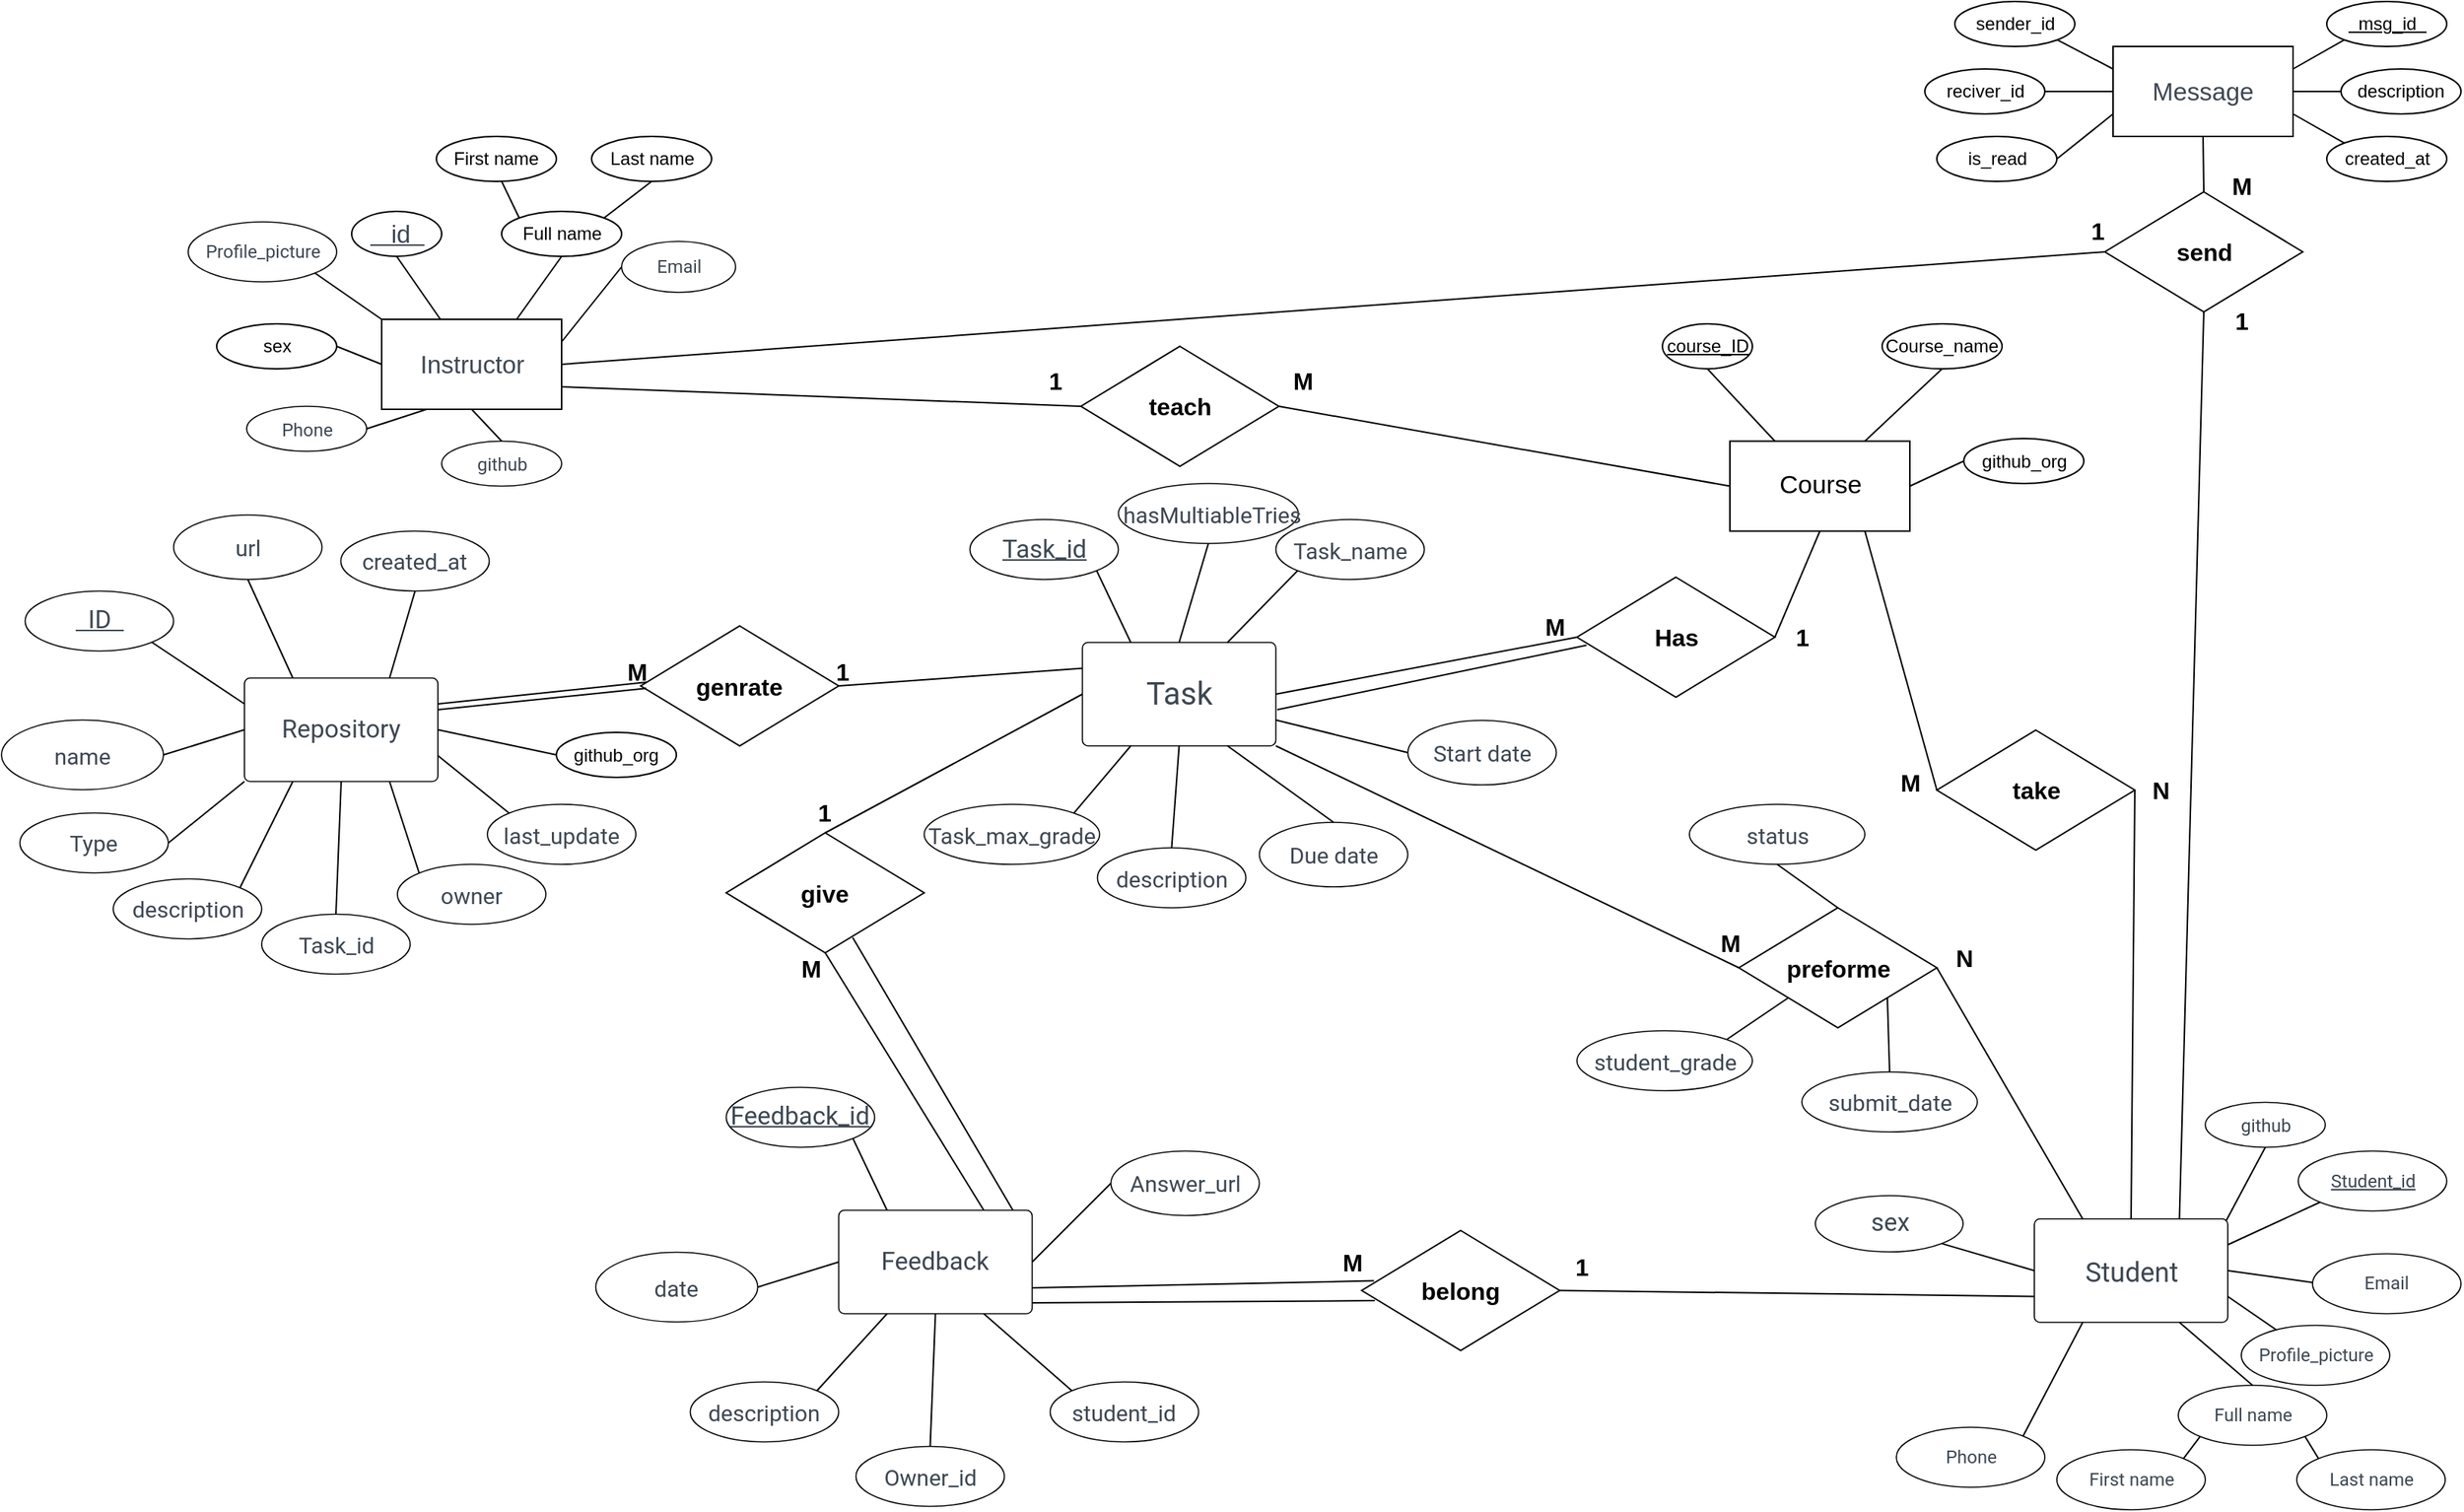 <mxfile version="24.7.7" pages="3">
  <diagram id="R2lEEEUBdFMjLlhIrx00" name="Page-1">
    <mxGraphModel dx="1384" dy="612" grid="1" gridSize="12" guides="1" tooltips="1" connect="1" arrows="1" fold="1" page="1" pageScale="1" pageWidth="900" pageHeight="600" math="0" shadow="0" extFonts="Permanent Marker^https://fonts.googleapis.com/css?family=Permanent+Marker">
      <root>
        <mxCell id="0" />
        <mxCell id="1" parent="0" />
        <mxCell id="i_z6lznoOYtikd_7tGOS-1" value="&lt;font style=&quot;font-size: 17px;&quot;&gt;Course&lt;/font&gt;" style="rounded=0;whiteSpace=wrap;html=1;" parent="1" vertex="1">
          <mxGeometry x="1248.5" y="323.25" width="120" height="60" as="geometry" />
        </mxCell>
        <mxCell id="i_z6lznoOYtikd_7tGOS-2" value="&lt;u&gt;course_ID&lt;/u&gt;" style="ellipse;whiteSpace=wrap;html=1;" parent="1" vertex="1">
          <mxGeometry x="1203.5" y="245" width="60" height="30" as="geometry" />
        </mxCell>
        <mxCell id="i_z6lznoOYtikd_7tGOS-3" value="Course_name" style="ellipse;whiteSpace=wrap;html=1;" parent="1" vertex="1">
          <mxGeometry x="1350" y="245" width="80" height="30" as="geometry" />
        </mxCell>
        <mxCell id="i_z6lznoOYtikd_7tGOS-4" value="" style="endArrow=none;html=1;rounded=0;entryX=0.5;entryY=1;entryDx=0;entryDy=0;exitX=0.25;exitY=0;exitDx=0;exitDy=0;" parent="1" source="i_z6lznoOYtikd_7tGOS-1" target="i_z6lznoOYtikd_7tGOS-2" edge="1">
          <mxGeometry width="50" height="50" relative="1" as="geometry">
            <mxPoint x="1458.5" y="344" as="sourcePoint" />
            <mxPoint x="1508.5" y="294" as="targetPoint" />
          </mxGeometry>
        </mxCell>
        <mxCell id="i_z6lznoOYtikd_7tGOS-5" value="" style="endArrow=none;html=1;rounded=0;entryX=0.5;entryY=1;entryDx=0;entryDy=0;exitX=0.75;exitY=0;exitDx=0;exitDy=0;" parent="1" source="i_z6lznoOYtikd_7tGOS-1" target="i_z6lznoOYtikd_7tGOS-3" edge="1">
          <mxGeometry width="50" height="50" relative="1" as="geometry">
            <mxPoint x="1338.5" y="254" as="sourcePoint" />
            <mxPoint x="1318.5" y="224" as="targetPoint" />
          </mxGeometry>
        </mxCell>
        <mxCell id="i_z6lznoOYtikd_7tGOS-6" value="&lt;span data-lucid-content=&quot;{&amp;quot;t&amp;quot;:&amp;quot;Instructor&amp;quot;,&amp;quot;m&amp;quot;:[{&amp;quot;s&amp;quot;:0,&amp;quot;n&amp;quot;:&amp;quot;a&amp;quot;,&amp;quot;v&amp;quot;:&amp;quot;center&amp;quot;},{&amp;quot;s&amp;quot;:0,&amp;quot;n&amp;quot;:&amp;quot;f&amp;quot;,&amp;quot;v&amp;quot;:&amp;quot;Roboto&amp;quot;,&amp;quot;e&amp;quot;:10},{&amp;quot;s&amp;quot;:0,&amp;quot;n&amp;quot;:&amp;quot;fc&amp;quot;,&amp;quot;v&amp;quot;:&amp;quot;Regular&amp;quot;,&amp;quot;e&amp;quot;:10},{&amp;quot;s&amp;quot;:0,&amp;quot;n&amp;quot;:&amp;quot;fid&amp;quot;,&amp;quot;v&amp;quot;:80337,&amp;quot;e&amp;quot;:10},{&amp;quot;s&amp;quot;:0,&amp;quot;n&amp;quot;:&amp;quot;s&amp;quot;,&amp;quot;v&amp;quot;:22.222,&amp;quot;e&amp;quot;:10},{&amp;quot;s&amp;quot;:0,&amp;quot;n&amp;quot;:&amp;quot;c&amp;quot;,&amp;quot;v&amp;quot;:&amp;quot;#3d4752ff&amp;quot;,&amp;quot;e&amp;quot;:10}]}&quot; data-lucid-type=&quot;application/vnd.lucid.text&quot;&gt;&lt;span style=&quot;color:#3d4752;font-size:16.667px;&quot;&gt;Instructor&lt;/span&gt;&lt;/span&gt;" style="rounded=0;whiteSpace=wrap;html=1;" parent="1" vertex="1">
          <mxGeometry x="349.5" y="242" width="120" height="60" as="geometry" />
        </mxCell>
        <mxCell id="i_z6lznoOYtikd_7tGOS-7" value="&lt;font color=&quot;#3d4752&quot;&gt;&lt;span style=&quot;font-size: 16.667px;&quot;&gt;&lt;u&gt;&amp;nbsp; &amp;nbsp;id&amp;nbsp;&amp;nbsp;&lt;/u&gt;&lt;/span&gt;&lt;/font&gt;" style="ellipse;whiteSpace=wrap;html=1;" parent="1" vertex="1">
          <mxGeometry x="329.5" y="170" width="60" height="30" as="geometry" />
        </mxCell>
        <mxCell id="i_z6lznoOYtikd_7tGOS-8" value="Full name" style="ellipse;whiteSpace=wrap;html=1;" parent="1" vertex="1">
          <mxGeometry x="429.5" y="170" width="80" height="30" as="geometry" />
        </mxCell>
        <mxCell id="i_z6lznoOYtikd_7tGOS-9" value="" style="endArrow=none;html=1;rounded=0;entryX=0.5;entryY=1;entryDx=0;entryDy=0;" parent="1" source="i_z6lznoOYtikd_7tGOS-6" target="i_z6lznoOYtikd_7tGOS-7" edge="1">
          <mxGeometry width="50" height="50" relative="1" as="geometry">
            <mxPoint x="509.5" y="330" as="sourcePoint" />
            <mxPoint x="559.5" y="280" as="targetPoint" />
          </mxGeometry>
        </mxCell>
        <mxCell id="i_z6lznoOYtikd_7tGOS-10" value="" style="endArrow=none;html=1;rounded=0;entryX=0.5;entryY=1;entryDx=0;entryDy=0;exitX=0.75;exitY=0;exitDx=0;exitDy=0;" parent="1" source="i_z6lznoOYtikd_7tGOS-6" target="i_z6lznoOYtikd_7tGOS-8" edge="1">
          <mxGeometry width="50" height="50" relative="1" as="geometry">
            <mxPoint x="389.5" y="240" as="sourcePoint" />
            <mxPoint x="369.5" y="210" as="targetPoint" />
          </mxGeometry>
        </mxCell>
        <mxCell id="i_z6lznoOYtikd_7tGOS-11" value="" style="endArrow=none;html=1;rounded=0;entryX=0.5;entryY=1;entryDx=0;entryDy=0;exitX=1;exitY=0;exitDx=0;exitDy=0;" parent="1" source="i_z6lznoOYtikd_7tGOS-8" edge="1">
          <mxGeometry width="50" height="50" relative="1" as="geometry">
            <mxPoint x="489.5" y="170" as="sourcePoint" />
            <mxPoint x="529.5" y="150" as="targetPoint" />
          </mxGeometry>
        </mxCell>
        <mxCell id="i_z6lznoOYtikd_7tGOS-12" value="Last name" style="ellipse;whiteSpace=wrap;html=1;" parent="1" vertex="1">
          <mxGeometry x="489.5" y="120" width="80" height="30" as="geometry" />
        </mxCell>
        <mxCell id="i_z6lznoOYtikd_7tGOS-14" value="First name" style="ellipse;whiteSpace=wrap;html=1;" parent="1" vertex="1">
          <mxGeometry x="386" y="120" width="80" height="30" as="geometry" />
        </mxCell>
        <mxCell id="i_z6lznoOYtikd_7tGOS-15" value="" style="endArrow=none;html=1;rounded=0;entryX=0.5;entryY=1;entryDx=0;entryDy=0;exitX=0;exitY=0;exitDx=0;exitDy=0;" parent="1" source="i_z6lznoOYtikd_7tGOS-8" edge="1">
          <mxGeometry width="50" height="50" relative="1" as="geometry">
            <mxPoint x="397.5" y="170" as="sourcePoint" />
            <mxPoint x="429.5" y="150" as="targetPoint" />
          </mxGeometry>
        </mxCell>
        <mxCell id="i_z6lznoOYtikd_7tGOS-16" value="sex" style="ellipse;whiteSpace=wrap;html=1;" parent="1" vertex="1">
          <mxGeometry x="239.5" y="245" width="80" height="30" as="geometry" />
        </mxCell>
        <mxCell id="i_z6lznoOYtikd_7tGOS-17" value="" style="endArrow=none;html=1;rounded=0;entryX=1;entryY=0.5;entryDx=0;entryDy=0;exitX=0;exitY=0.5;exitDx=0;exitDy=0;" parent="1" source="i_z6lznoOYtikd_7tGOS-6" target="i_z6lznoOYtikd_7tGOS-16" edge="1">
          <mxGeometry width="50" height="50" relative="1" as="geometry">
            <mxPoint x="339.5" y="260" as="sourcePoint" />
            <mxPoint x="179.5" y="280" as="targetPoint" />
          </mxGeometry>
        </mxCell>
        <mxCell id="i_z6lznoOYtikd_7tGOS-18" value="&lt;font style=&quot;font-size: 12px;&quot;&gt;Phone&lt;/font&gt;" style="html=1;overflow=block;blockSpacing=1;whiteSpace=wrap;ellipse;fontSize=16.7;fontFamily=Roboto;fontColor=#3d4752;align=center;spacing=3.8;strokeOpacity=100;fillOpacity=100;rounded=1;absoluteArcSize=1;arcSize=7.5;fillColor=#ffffff;strokeWidth=0.8;lucidId=z8Jo-k4NWJHX;" parent="1" vertex="1">
          <mxGeometry x="259.5" y="300" width="80" height="30" as="geometry" />
        </mxCell>
        <mxCell id="i_z6lznoOYtikd_7tGOS-19" value="" style="endArrow=none;html=1;rounded=0;entryX=1;entryY=0.5;entryDx=0;entryDy=0;exitX=0.25;exitY=1;exitDx=0;exitDy=0;" parent="1" source="i_z6lznoOYtikd_7tGOS-6" target="i_z6lznoOYtikd_7tGOS-18" edge="1">
          <mxGeometry width="50" height="50" relative="1" as="geometry">
            <mxPoint x="359.5" y="270" as="sourcePoint" />
            <mxPoint x="329.5" y="270" as="targetPoint" />
          </mxGeometry>
        </mxCell>
        <mxCell id="i_z6lznoOYtikd_7tGOS-20" value="&lt;font style=&quot;font-size: 18px;&quot;&gt;Student&lt;/font&gt;" style="html=1;overflow=block;blockSpacing=1;whiteSpace=wrap;fontSize=12;fontFamily=Roboto;fontColor=#3d4752;align=center;spacing=3.8;strokeOpacity=100;fillOpacity=100;rounded=1;absoluteArcSize=1;arcSize=7.5;fillColor=#ffffff;strokeWidth=0.8;lucidId=z8JoEd9-YmlO;" parent="1" vertex="1">
          <mxGeometry x="1451.5" y="842" width="129" height="69" as="geometry" />
        </mxCell>
        <mxCell id="i_z6lznoOYtikd_7tGOS-21" value="Student_id" style="html=1;overflow=block;blockSpacing=1;whiteSpace=wrap;ellipse;fontSize=12;fontFamily=Roboto;fontColor=#3d4752;fontStyle=4;align=center;spacing=3.8;strokeOpacity=100;fillOpacity=100;rounded=1;absoluteArcSize=1;arcSize=7.5;fillColor=#ffffff;strokeWidth=0.8;lucidId=z8JoCJyMGK~t;" parent="1" vertex="1">
          <mxGeometry x="1627.5" y="796.75" width="99" height="40" as="geometry" />
        </mxCell>
        <mxCell id="i_z6lznoOYtikd_7tGOS-22" value="sex" style="html=1;overflow=block;blockSpacing=1;whiteSpace=wrap;ellipse;fontSize=16.7;fontFamily=Roboto;fontColor=#3d4752;align=center;spacing=3.8;strokeOpacity=100;fillOpacity=100;rounded=1;absoluteArcSize=1;arcSize=7.5;fillColor=#ffffff;strokeWidth=0.8;lucidId=z8JoteWYO.Ik;" parent="1" vertex="1">
          <mxGeometry x="1305.5" y="826.5" width="98.5" height="37.5" as="geometry" />
        </mxCell>
        <mxCell id="i_z6lznoOYtikd_7tGOS-23" value="Email" style="html=1;overflow=block;blockSpacing=1;whiteSpace=wrap;ellipse;fontSize=12;fontFamily=Roboto;fontColor=#3d4752;align=center;spacing=3.8;strokeOpacity=100;fillOpacity=100;rounded=1;absoluteArcSize=1;arcSize=7.5;fillColor=#ffffff;strokeWidth=0.8;lucidId=z8Jo22FM75JE;" parent="1" vertex="1">
          <mxGeometry x="1637" y="865.25" width="99" height="40" as="geometry" />
        </mxCell>
        <mxCell id="i_z6lznoOYtikd_7tGOS-24" value="Last name" style="html=1;overflow=block;blockSpacing=1;whiteSpace=wrap;ellipse;fontSize=12;fontFamily=Roboto;fontColor=#3d4752;align=center;spacing=3.8;strokeOpacity=100;fillOpacity=100;rounded=1;absoluteArcSize=1;arcSize=7.5;fillColor=#ffffff;strokeWidth=0.8;lucidId=z8JovfZtf-X.;" parent="1" vertex="1">
          <mxGeometry x="1626.5" y="996" width="99" height="40" as="geometry" />
        </mxCell>
        <mxCell id="i_z6lznoOYtikd_7tGOS-25" value="First name" style="html=1;overflow=block;blockSpacing=1;whiteSpace=wrap;ellipse;fontSize=12;fontFamily=Roboto;fontColor=#3d4752;align=center;spacing=3.8;strokeOpacity=100;fillOpacity=100;rounded=1;absoluteArcSize=1;arcSize=7.5;fillColor=#ffffff;strokeWidth=0.8;lucidId=z8JoeJ7rZD8_;" parent="1" vertex="1">
          <mxGeometry x="1466.5" y="996" width="99" height="40" as="geometry" />
        </mxCell>
        <mxCell id="i_z6lznoOYtikd_7tGOS-26" value="Full name" style="html=1;overflow=block;blockSpacing=1;whiteSpace=wrap;ellipse;fontSize=12;fontFamily=Roboto;fontColor=#3d4752;align=center;spacing=3.8;strokeOpacity=100;fillOpacity=100;rounded=1;absoluteArcSize=1;arcSize=7.5;fillColor=#ffffff;strokeWidth=0.8;lucidId=z8Johrm2VvJX;" parent="1" vertex="1">
          <mxGeometry x="1547.5" y="953" width="99" height="40" as="geometry" />
        </mxCell>
        <mxCell id="i_z6lznoOYtikd_7tGOS-31" value="Phone" style="html=1;overflow=block;blockSpacing=1;whiteSpace=wrap;ellipse;fontSize=12;fontFamily=Roboto;fontColor=#3d4752;align=center;spacing=3.8;strokeOpacity=100;fillOpacity=100;rounded=1;absoluteArcSize=1;arcSize=7.5;fillColor=#ffffff;strokeWidth=0.8;lucidId=z8Jo_kVTW3VQ;" parent="1" vertex="1">
          <mxGeometry x="1359.5" y="981" width="99" height="40" as="geometry" />
        </mxCell>
        <mxCell id="i_z6lznoOYtikd_7tGOS-35" value="" style="endArrow=none;html=1;rounded=0;entryX=1;entryY=1;entryDx=0;entryDy=0;exitX=0;exitY=0.5;exitDx=0;exitDy=0;fontSize=12;" parent="1" source="i_z6lznoOYtikd_7tGOS-20" target="i_z6lznoOYtikd_7tGOS-22" edge="1">
          <mxGeometry width="50" height="50" relative="1" as="geometry">
            <mxPoint x="1410.5" y="828" as="sourcePoint" />
            <mxPoint x="1398.5" y="876" as="targetPoint" />
          </mxGeometry>
        </mxCell>
        <mxCell id="i_z6lznoOYtikd_7tGOS-37" value="" style="endArrow=none;html=1;rounded=0;entryX=1;entryY=0;entryDx=0;entryDy=0;exitX=0.25;exitY=1;exitDx=0;exitDy=0;fontSize=12;" parent="1" source="i_z6lznoOYtikd_7tGOS-20" target="i_z6lznoOYtikd_7tGOS-31" edge="1">
          <mxGeometry width="50" height="50" relative="1" as="geometry">
            <mxPoint x="1463.5" y="906" as="sourcePoint" />
            <mxPoint x="1410.5" y="954" as="targetPoint" />
          </mxGeometry>
        </mxCell>
        <mxCell id="i_z6lznoOYtikd_7tGOS-38" value="" style="endArrow=none;html=1;rounded=0;entryX=0.5;entryY=0;entryDx=0;entryDy=0;exitX=0.75;exitY=1;exitDx=0;exitDy=0;fontSize=12;" parent="1" source="i_z6lznoOYtikd_7tGOS-20" target="i_z6lznoOYtikd_7tGOS-26" edge="1">
          <mxGeometry width="50" height="50" relative="1" as="geometry">
            <mxPoint x="1495.5" y="923" as="sourcePoint" />
            <mxPoint x="1444.5" y="993" as="targetPoint" />
          </mxGeometry>
        </mxCell>
        <mxCell id="i_z6lznoOYtikd_7tGOS-39" value="" style="endArrow=none;html=1;rounded=0;entryX=1;entryY=0;entryDx=0;entryDy=0;exitX=0;exitY=1;exitDx=0;exitDy=0;fontSize=12;" parent="1" source="i_z6lznoOYtikd_7tGOS-26" target="i_z6lznoOYtikd_7tGOS-25" edge="1">
          <mxGeometry width="50" height="50" relative="1" as="geometry">
            <mxPoint x="1560.5" y="923" as="sourcePoint" />
            <mxPoint x="1609.5" y="965" as="targetPoint" />
          </mxGeometry>
        </mxCell>
        <mxCell id="i_z6lznoOYtikd_7tGOS-40" value="" style="endArrow=none;html=1;rounded=0;entryX=0;entryY=0;entryDx=0;entryDy=0;exitX=1;exitY=1;exitDx=0;exitDy=0;fontSize=12;" parent="1" source="i_z6lznoOYtikd_7tGOS-26" target="i_z6lznoOYtikd_7tGOS-24" edge="1">
          <mxGeometry width="50" height="50" relative="1" as="geometry">
            <mxPoint x="1574.5" y="999" as="sourcePoint" />
            <mxPoint x="1562.5" y="1029" as="targetPoint" />
          </mxGeometry>
        </mxCell>
        <mxCell id="i_z6lznoOYtikd_7tGOS-41" value="" style="endArrow=none;html=1;rounded=0;entryX=0;entryY=0.5;entryDx=0;entryDy=0;exitX=1;exitY=0.5;exitDx=0;exitDy=0;fontSize=12;" parent="1" source="i_z6lznoOYtikd_7tGOS-20" edge="1">
          <mxGeometry width="50" height="50" relative="1" as="geometry">
            <mxPoint x="1560.5" y="923" as="sourcePoint" />
            <mxPoint x="1637.5" y="884.5" as="targetPoint" />
          </mxGeometry>
        </mxCell>
        <mxCell id="i_z6lznoOYtikd_7tGOS-42" value="" style="endArrow=none;html=1;rounded=0;entryX=0;entryY=1;entryDx=0;entryDy=0;exitX=1;exitY=0.25;exitDx=0;exitDy=0;fontSize=12;" parent="1" source="i_z6lznoOYtikd_7tGOS-20" target="i_z6lznoOYtikd_7tGOS-21" edge="1">
          <mxGeometry width="50" height="50" relative="1" as="geometry">
            <mxPoint x="1592.5" y="906" as="sourcePoint" />
            <mxPoint x="1637.5" y="836" as="targetPoint" />
          </mxGeometry>
        </mxCell>
        <mxCell id="i_z6lznoOYtikd_7tGOS-43" value="" style="endArrow=none;html=1;rounded=0;entryX=0;entryY=0.5;entryDx=0;entryDy=0;exitX=1;exitY=0.25;exitDx=0;exitDy=0;fontSize=12;" parent="1" source="i_z6lznoOYtikd_7tGOS-6" target="i_z6lznoOYtikd_7tGOS-44" edge="1">
          <mxGeometry width="50" height="50" relative="1" as="geometry">
            <mxPoint x="717.5" y="400" as="sourcePoint" />
            <mxPoint x="746.5" y="471" as="targetPoint" />
          </mxGeometry>
        </mxCell>
        <mxCell id="i_z6lznoOYtikd_7tGOS-44" value="Email" style="html=1;overflow=block;blockSpacing=1;whiteSpace=wrap;ellipse;fontSize=12;fontFamily=Roboto;fontColor=#3d4752;align=center;spacing=3.8;strokeOpacity=100;fillOpacity=100;rounded=1;absoluteArcSize=1;arcSize=7.5;fillColor=#ffffff;strokeWidth=0.8;lucidId=z8Jo22FM75JE;" parent="1" vertex="1">
          <mxGeometry x="509.5" y="190" width="76" height="34" as="geometry" />
        </mxCell>
        <mxCell id="i_z6lznoOYtikd_7tGOS-45" value="&lt;font style=&quot;font-size: 21px;&quot;&gt;Task&lt;/font&gt;" style="html=1;overflow=block;blockSpacing=1;whiteSpace=wrap;fontSize=16.7;fontFamily=Roboto;fontColor=#3d4752;align=center;spacing=3.8;strokeOpacity=100;fillOpacity=100;rounded=1;absoluteArcSize=1;arcSize=7.5;fillColor=#ffffff;strokeWidth=0.8;lucidId=z8JohozBBHBn;" parent="1" vertex="1">
          <mxGeometry x="816.75" y="457.5" width="129" height="69" as="geometry" />
        </mxCell>
        <mxCell id="i_z6lznoOYtikd_7tGOS-46" value="Task_id" style="html=1;overflow=block;blockSpacing=1;whiteSpace=wrap;ellipse;fontSize=16.7;fontFamily=Roboto;fontColor=#3d4752;fontStyle=4;align=center;spacing=3.8;strokeOpacity=100;fillOpacity=100;rounded=1;absoluteArcSize=1;arcSize=7.5;fillColor=#ffffff;strokeWidth=0.8;lucidId=z8JogII6C4fO;" parent="1" vertex="1">
          <mxGeometry x="741.75" y="375.5" width="99" height="40" as="geometry" />
        </mxCell>
        <mxCell id="i_z6lznoOYtikd_7tGOS-47" value="Task_name" style="html=1;overflow=block;blockSpacing=1;whiteSpace=wrap;ellipse;fontSize=15;fontFamily=Roboto;fontColor=#3d4752;align=center;spacing=3.8;strokeOpacity=100;fillOpacity=100;rounded=1;absoluteArcSize=1;arcSize=7.5;fillColor=#ffffff;strokeWidth=0.8;lucidId=z8JoUT3BMebs;" parent="1" vertex="1">
          <mxGeometry x="945.75" y="375.5" width="99" height="40" as="geometry" />
        </mxCell>
        <mxCell id="i_z6lznoOYtikd_7tGOS-50" value="Task_max_grade" style="html=1;overflow=block;blockSpacing=1;whiteSpace=wrap;ellipse;fontSize=15;fontFamily=Roboto;fontColor=#3d4752;align=center;spacing=3.8;strokeOpacity=100;fillOpacity=100;rounded=1;absoluteArcSize=1;arcSize=7.5;fillColor=#ffffff;strokeWidth=0.8;lucidId=z8JojGHYJCK3;" parent="1" vertex="1">
          <mxGeometry x="711.25" y="565.5" width="117" height="40" as="geometry" />
        </mxCell>
        <mxCell id="i_z6lznoOYtikd_7tGOS-52" value="Due date" style="html=1;overflow=block;blockSpacing=1;whiteSpace=wrap;ellipse;fontSize=15;fontFamily=Roboto;fontColor=#3d4752;align=center;spacing=3.8;strokeOpacity=100;fillOpacity=100;rounded=1;absoluteArcSize=1;arcSize=7.5;fillColor=#ffffff;strokeWidth=0.8;lucidId=z8JohxosX_.u;" parent="1" vertex="1">
          <mxGeometry x="934.75" y="577.5" width="99" height="43" as="geometry" />
        </mxCell>
        <mxCell id="i_z6lznoOYtikd_7tGOS-55" value="description" style="html=1;overflow=block;blockSpacing=1;whiteSpace=wrap;ellipse;fontSize=15;fontFamily=Roboto;fontColor=#3d4752;align=center;spacing=3.8;strokeOpacity=100;fillOpacity=100;rounded=1;absoluteArcSize=1;arcSize=7.5;fillColor=#ffffff;strokeWidth=0.8;lucidId=z8JoMihmaZ54;" parent="1" vertex="1">
          <mxGeometry x="826.75" y="594.5" width="99" height="40" as="geometry" />
        </mxCell>
        <mxCell id="i_z6lznoOYtikd_7tGOS-56" value="Start date" style="html=1;overflow=block;blockSpacing=1;whiteSpace=wrap;ellipse;fontSize=15;fontFamily=Roboto;fontColor=#3d4752;align=center;spacing=3.8;strokeOpacity=100;fillOpacity=100;rounded=1;absoluteArcSize=1;arcSize=7.5;fillColor=#ffffff;strokeWidth=0.8;lucidId=z8Jo9Yp90vg3;" parent="1" vertex="1">
          <mxGeometry x="1033.75" y="509.5" width="99" height="43" as="geometry" />
        </mxCell>
        <mxCell id="i_z6lznoOYtikd_7tGOS-58" value="" style="endArrow=none;html=1;rounded=0;entryX=1;entryY=1;entryDx=0;entryDy=0;exitX=0.25;exitY=0;exitDx=0;exitDy=0;fontSize=12;" parent="1" source="i_z6lznoOYtikd_7tGOS-45" target="i_z6lznoOYtikd_7tGOS-46" edge="1">
          <mxGeometry width="50" height="50" relative="1" as="geometry">
            <mxPoint x="1360.5" y="692" as="sourcePoint" />
            <mxPoint x="1417.5" y="669" as="targetPoint" />
          </mxGeometry>
        </mxCell>
        <mxCell id="i_z6lznoOYtikd_7tGOS-59" value="" style="endArrow=none;html=1;rounded=0;entryX=0;entryY=1;entryDx=0;entryDy=0;exitX=0.75;exitY=0;exitDx=0;exitDy=0;fontSize=12;" parent="1" source="i_z6lznoOYtikd_7tGOS-45" target="i_z6lznoOYtikd_7tGOS-47" edge="1">
          <mxGeometry width="50" height="50" relative="1" as="geometry">
            <mxPoint x="928.5" y="528" as="sourcePoint" />
            <mxPoint x="905.5" y="480" as="targetPoint" />
          </mxGeometry>
        </mxCell>
        <mxCell id="i_z6lznoOYtikd_7tGOS-60" value="" style="endArrow=none;html=1;rounded=0;entryX=0;entryY=0.5;entryDx=0;entryDy=0;exitX=1;exitY=0.75;exitDx=0;exitDy=0;fontSize=12;" parent="1" source="i_z6lznoOYtikd_7tGOS-45" target="i_z6lznoOYtikd_7tGOS-56" edge="1">
          <mxGeometry width="50" height="50" relative="1" as="geometry">
            <mxPoint x="993.5" y="528" as="sourcePoint" />
            <mxPoint x="1040.5" y="480" as="targetPoint" />
          </mxGeometry>
        </mxCell>
        <mxCell id="i_z6lznoOYtikd_7tGOS-61" value="" style="endArrow=none;html=1;rounded=0;entryX=1;entryY=0;entryDx=0;entryDy=0;exitX=0.25;exitY=1;exitDx=0;exitDy=0;fontSize=12;" parent="1" source="i_z6lznoOYtikd_7tGOS-45" target="i_z6lznoOYtikd_7tGOS-50" edge="1">
          <mxGeometry width="50" height="50" relative="1" as="geometry">
            <mxPoint x="993.5" y="597" as="sourcePoint" />
            <mxPoint x="1040.5" y="638" as="targetPoint" />
          </mxGeometry>
        </mxCell>
        <mxCell id="i_z6lznoOYtikd_7tGOS-62" value="" style="endArrow=none;html=1;rounded=0;entryX=0.5;entryY=0;entryDx=0;entryDy=0;exitX=0.5;exitY=1;exitDx=0;exitDy=0;fontSize=12;" parent="1" source="i_z6lznoOYtikd_7tGOS-45" target="i_z6lznoOYtikd_7tGOS-55" edge="1">
          <mxGeometry width="50" height="50" relative="1" as="geometry">
            <mxPoint x="928.5" y="597" as="sourcePoint" />
            <mxPoint x="878.5" y="631" as="targetPoint" />
          </mxGeometry>
        </mxCell>
        <mxCell id="i_z6lznoOYtikd_7tGOS-63" value="" style="endArrow=none;html=1;rounded=0;entryX=0.5;entryY=0;entryDx=0;entryDy=0;exitX=0.75;exitY=1;exitDx=0;exitDy=0;fontSize=12;" parent="1" source="i_z6lznoOYtikd_7tGOS-45" target="i_z6lznoOYtikd_7tGOS-52" edge="1">
          <mxGeometry width="50" height="50" relative="1" as="geometry">
            <mxPoint x="961.5" y="597" as="sourcePoint" />
            <mxPoint x="914.5" y="681" as="targetPoint" />
          </mxGeometry>
        </mxCell>
        <mxCell id="i_z6lznoOYtikd_7tGOS-64" value="Feedback" style="html=1;overflow=block;blockSpacing=1;whiteSpace=wrap;fontSize=16.7;fontFamily=Roboto;fontColor=#3d4752;align=center;spacing=3.8;strokeOpacity=100;fillOpacity=100;rounded=1;absoluteArcSize=1;arcSize=7.5;fillColor=#ffffff;strokeWidth=0.8;lucidId=z8JohozBBHBn;" parent="1" vertex="1">
          <mxGeometry x="654.25" y="836.25" width="129" height="69" as="geometry" />
        </mxCell>
        <mxCell id="i_z6lznoOYtikd_7tGOS-65" value="Feedback_id" style="html=1;overflow=block;blockSpacing=1;whiteSpace=wrap;ellipse;fontSize=16.7;fontFamily=Roboto;fontColor=#3d4752;fontStyle=4;align=center;spacing=3.8;strokeOpacity=100;fillOpacity=100;rounded=1;absoluteArcSize=1;arcSize=7.5;fillColor=#ffffff;strokeWidth=0.8;lucidId=z8JogII6C4fO;" parent="1" vertex="1">
          <mxGeometry x="579.25" y="754.25" width="99" height="40" as="geometry" />
        </mxCell>
        <mxCell id="i_z6lznoOYtikd_7tGOS-69" value="student_id" style="html=1;overflow=block;blockSpacing=1;whiteSpace=wrap;ellipse;fontSize=15;fontFamily=Roboto;fontColor=#3d4752;align=center;spacing=3.8;strokeOpacity=100;fillOpacity=100;rounded=1;absoluteArcSize=1;arcSize=7.5;fillColor=#ffffff;strokeWidth=0.8;lucidId=z8JoMihmaZ54;" parent="1" vertex="1">
          <mxGeometry x="795.25" y="950.75" width="99" height="40" as="geometry" />
        </mxCell>
        <mxCell id="i_z6lznoOYtikd_7tGOS-70" value="date" style="html=1;overflow=block;blockSpacing=1;whiteSpace=wrap;ellipse;fontSize=15;fontFamily=Roboto;fontColor=#3d4752;align=center;spacing=3.8;strokeOpacity=100;fillOpacity=100;rounded=1;absoluteArcSize=1;arcSize=7.5;fillColor=#ffffff;strokeWidth=0.8;lucidId=z8Jo9Yp90vg3;" parent="1" vertex="1">
          <mxGeometry x="492.25" y="864.25" width="108" height="46.5" as="geometry" />
        </mxCell>
        <mxCell id="i_z6lznoOYtikd_7tGOS-71" value="" style="endArrow=none;html=1;rounded=0;entryX=1;entryY=1;entryDx=0;entryDy=0;exitX=0.25;exitY=0;exitDx=0;exitDy=0;fontSize=12;" parent="1" source="i_z6lznoOYtikd_7tGOS-64" target="i_z6lznoOYtikd_7tGOS-65" edge="1">
          <mxGeometry width="50" height="50" relative="1" as="geometry">
            <mxPoint x="1130.25" y="1012.25" as="sourcePoint" />
            <mxPoint x="1187.25" y="989.25" as="targetPoint" />
          </mxGeometry>
        </mxCell>
        <mxCell id="i_z6lznoOYtikd_7tGOS-73" value="" style="endArrow=none;html=1;rounded=0;entryX=1;entryY=0.5;entryDx=0;entryDy=0;exitX=0;exitY=0.5;exitDx=0;exitDy=0;fontSize=12;" parent="1" source="i_z6lznoOYtikd_7tGOS-64" target="i_z6lznoOYtikd_7tGOS-70" edge="1">
          <mxGeometry width="50" height="50" relative="1" as="geometry">
            <mxPoint x="763.25" y="848.25" as="sourcePoint" />
            <mxPoint x="810.25" y="800.25" as="targetPoint" />
          </mxGeometry>
        </mxCell>
        <mxCell id="i_z6lznoOYtikd_7tGOS-75" value="" style="endArrow=none;html=1;rounded=0;exitX=0.75;exitY=1;exitDx=0;exitDy=0;fontSize=12;entryX=0;entryY=0;entryDx=0;entryDy=0;" parent="1" source="i_z6lznoOYtikd_7tGOS-64" target="i_z6lznoOYtikd_7tGOS-69" edge="1">
          <mxGeometry width="50" height="50" relative="1" as="geometry">
            <mxPoint x="698.25" y="917.25" as="sourcePoint" />
            <mxPoint x="708.25" y="982.25" as="targetPoint" />
          </mxGeometry>
        </mxCell>
        <mxCell id="i_z6lznoOYtikd_7tGOS-78" value="" style="endArrow=none;html=1;rounded=0;entryX=0.5;entryY=1;entryDx=0;entryDy=0;exitX=0.5;exitY=0;exitDx=0;exitDy=0;fontSize=12;" parent="1" source="i_z6lznoOYtikd_7tGOS-45" target="i_z6lznoOYtikd_7tGOS-79" edge="1">
          <mxGeometry width="50" height="50" relative="1" as="geometry">
            <mxPoint x="881.5" y="480" as="sourcePoint" />
            <mxPoint x="805.5" y="444" as="targetPoint" />
          </mxGeometry>
        </mxCell>
        <mxCell id="i_z6lznoOYtikd_7tGOS-79" value="hasMultiableTries" style="html=1;overflow=block;blockSpacing=1;whiteSpace=wrap;ellipse;fontSize=15;fontFamily=Roboto;fontColor=#3d4752;align=center;spacing=3.8;strokeOpacity=100;fillOpacity=100;rounded=1;absoluteArcSize=1;arcSize=7.5;fillColor=#ffffff;strokeWidth=0.8;lucidId=z8JoUT3BMebs;" parent="1" vertex="1">
          <mxGeometry x="840.75" y="351.5" width="120" height="40" as="geometry" />
        </mxCell>
        <mxCell id="i_z6lznoOYtikd_7tGOS-103" value="Answer_url" style="html=1;overflow=block;blockSpacing=1;whiteSpace=wrap;ellipse;fontSize=15;fontFamily=Roboto;fontColor=#3d4752;align=center;spacing=3.8;strokeOpacity=100;fillOpacity=100;rounded=1;absoluteArcSize=1;arcSize=7.5;fillColor=#ffffff;strokeWidth=0.8;lucidId=z8Jo9Yp90vg3;" parent="1" vertex="1">
          <mxGeometry x="835.75" y="796.75" width="99" height="43" as="geometry" />
        </mxCell>
        <mxCell id="i_z6lznoOYtikd_7tGOS-104" value="" style="endArrow=none;html=1;rounded=0;entryX=1;entryY=0.5;entryDx=0;entryDy=0;exitX=0;exitY=0.5;exitDx=0;exitDy=0;fontSize=12;" parent="1" source="i_z6lznoOYtikd_7tGOS-103" target="i_z6lznoOYtikd_7tGOS-64" edge="1">
          <mxGeometry width="50" height="50" relative="1" as="geometry">
            <mxPoint x="763.25" y="917.25" as="sourcePoint" />
            <mxPoint x="809.25" y="959.25" as="targetPoint" />
          </mxGeometry>
        </mxCell>
        <mxCell id="i_z6lznoOYtikd_7tGOS-107" value="" style="endArrow=none;html=1;rounded=0;entryX=0;entryY=0.5;entryDx=0;entryDy=0;exitX=1;exitY=0.75;exitDx=0;exitDy=0;fontSize=12;" parent="1" source="i_z6lznoOYtikd_7tGOS-20" edge="1">
          <mxGeometry width="50" height="50" relative="1" as="geometry">
            <mxPoint x="1598" y="916.5" as="sourcePoint" />
            <mxPoint x="1637.5" y="933" as="targetPoint" />
          </mxGeometry>
        </mxCell>
        <mxCell id="i_z6lznoOYtikd_7tGOS-108" value="Profile_picture" style="html=1;overflow=block;blockSpacing=1;whiteSpace=wrap;ellipse;fontSize=12;fontFamily=Roboto;fontColor=#3d4752;align=center;spacing=3.8;strokeOpacity=100;fillOpacity=100;rounded=1;absoluteArcSize=1;arcSize=7.5;fillColor=#ffffff;strokeWidth=0.8;lucidId=z8Jo22FM75JE;" parent="1" vertex="1">
          <mxGeometry x="1589.5" y="913" width="99" height="40" as="geometry" />
        </mxCell>
        <mxCell id="i_z6lznoOYtikd_7tGOS-109" value="Profile_picture" style="html=1;overflow=block;blockSpacing=1;whiteSpace=wrap;ellipse;fontSize=12;fontFamily=Roboto;fontColor=#3d4752;align=center;spacing=3.8;strokeOpacity=100;fillOpacity=100;rounded=1;absoluteArcSize=1;arcSize=7.5;fillColor=#ffffff;strokeWidth=0.8;lucidId=z8Jo22FM75JE;" parent="1" vertex="1">
          <mxGeometry x="220.5" y="177" width="99" height="40" as="geometry" />
        </mxCell>
        <mxCell id="i_z6lznoOYtikd_7tGOS-110" value="" style="endArrow=none;html=1;rounded=0;entryX=1;entryY=1;entryDx=0;entryDy=0;exitX=0;exitY=0;exitDx=0;exitDy=0;fontSize=12;" parent="1" source="i_z6lznoOYtikd_7tGOS-6" target="i_z6lznoOYtikd_7tGOS-109" edge="1">
          <mxGeometry width="50" height="50" relative="1" as="geometry">
            <mxPoint x="657.5" y="230.5" as="sourcePoint" />
            <mxPoint x="704" y="342" as="targetPoint" />
          </mxGeometry>
        </mxCell>
        <mxCell id="1FQnQQ2jj5cXQvcZ0Y-U-15" value="&lt;font size=&quot;1&quot; style=&quot;&quot;&gt;&lt;b style=&quot;font-size: 16px;&quot;&gt;Has&lt;/b&gt;&lt;/font&gt;" style="rhombus;whiteSpace=wrap;html=1;" parent="1" vertex="1">
          <mxGeometry x="1146.5" y="414" width="132" height="80" as="geometry" />
        </mxCell>
        <mxCell id="1FQnQQ2jj5cXQvcZ0Y-U-16" value="" style="endArrow=none;html=1;rounded=0;entryX=0;entryY=0.5;entryDx=0;entryDy=0;exitX=1;exitY=0.5;exitDx=0;exitDy=0;" parent="1" source="i_z6lznoOYtikd_7tGOS-45" target="1FQnQQ2jj5cXQvcZ0Y-U-15" edge="1">
          <mxGeometry width="50" height="50" relative="1" as="geometry">
            <mxPoint x="1050.5" y="552" as="sourcePoint" />
            <mxPoint x="1052.5" y="492" as="targetPoint" />
          </mxGeometry>
        </mxCell>
        <mxCell id="1FQnQQ2jj5cXQvcZ0Y-U-17" value="" style="endArrow=none;html=1;rounded=0;entryX=0.5;entryY=1;entryDx=0;entryDy=0;exitX=1;exitY=0.5;exitDx=0;exitDy=0;" parent="1" source="1FQnQQ2jj5cXQvcZ0Y-U-15" target="i_z6lznoOYtikd_7tGOS-1" edge="1">
          <mxGeometry width="50" height="50" relative="1" as="geometry">
            <mxPoint x="1025.5" y="563" as="sourcePoint" />
            <mxPoint x="1158.5" y="466" as="targetPoint" />
          </mxGeometry>
        </mxCell>
        <mxCell id="1FQnQQ2jj5cXQvcZ0Y-U-19" value="" style="endArrow=none;html=1;rounded=0;entryX=0;entryY=0.5;entryDx=0;entryDy=0;exitX=1;exitY=0.75;exitDx=0;exitDy=0;" parent="1" source="i_z6lznoOYtikd_7tGOS-6" target="1FQnQQ2jj5cXQvcZ0Y-U-18" edge="1">
          <mxGeometry width="50" height="50" relative="1" as="geometry">
            <mxPoint x="1025.5" y="563" as="sourcePoint" />
            <mxPoint x="1158.5" y="466" as="targetPoint" />
          </mxGeometry>
        </mxCell>
        <mxCell id="1FQnQQ2jj5cXQvcZ0Y-U-20" value="" style="endArrow=none;html=1;rounded=0;entryX=0;entryY=0.5;entryDx=0;entryDy=0;exitX=1;exitY=0.5;exitDx=0;exitDy=0;" parent="1" source="1FQnQQ2jj5cXQvcZ0Y-U-18" target="i_z6lznoOYtikd_7tGOS-1" edge="1">
          <mxGeometry width="50" height="50" relative="1" as="geometry">
            <mxPoint x="466.5" y="274" as="sourcePoint" />
            <mxPoint x="836.5" y="278" as="targetPoint" />
          </mxGeometry>
        </mxCell>
        <mxCell id="1FQnQQ2jj5cXQvcZ0Y-U-21" value="&lt;span style=&quot;font-size: 16px;&quot;&gt;&lt;b&gt;take&lt;/b&gt;&lt;/span&gt;" style="rhombus;whiteSpace=wrap;html=1;" parent="1" vertex="1">
          <mxGeometry x="1386.5" y="516" width="132" height="80" as="geometry" />
        </mxCell>
        <mxCell id="1FQnQQ2jj5cXQvcZ0Y-U-22" value="" style="endArrow=none;html=1;rounded=0;entryX=0.75;entryY=1;entryDx=0;entryDy=0;exitX=0;exitY=0.5;exitDx=0;exitDy=0;" parent="1" source="1FQnQQ2jj5cXQvcZ0Y-U-21" target="i_z6lznoOYtikd_7tGOS-1" edge="1">
          <mxGeometry width="50" height="50" relative="1" as="geometry">
            <mxPoint x="1290.5" y="466" as="sourcePoint" />
            <mxPoint x="1370.5" y="316" as="targetPoint" />
          </mxGeometry>
        </mxCell>
        <mxCell id="1FQnQQ2jj5cXQvcZ0Y-U-23" value="" style="endArrow=none;html=1;rounded=0;entryX=1;entryY=0.5;entryDx=0;entryDy=0;exitX=0.5;exitY=0;exitDx=0;exitDy=0;" parent="1" source="i_z6lznoOYtikd_7tGOS-20" target="1FQnQQ2jj5cXQvcZ0Y-U-21" edge="1">
          <mxGeometry width="50" height="50" relative="1" as="geometry">
            <mxPoint x="1398.5" y="568" as="sourcePoint" />
            <mxPoint x="1400.5" y="316" as="targetPoint" />
          </mxGeometry>
        </mxCell>
        <mxCell id="1FQnQQ2jj5cXQvcZ0Y-U-24" value="&lt;span style=&quot;font-size: 16px;&quot;&gt;&lt;b&gt;preforme&lt;/b&gt;&lt;/span&gt;" style="rhombus;whiteSpace=wrap;html=1;" parent="1" vertex="1">
          <mxGeometry x="1254.5" y="634.5" width="132" height="80" as="geometry" />
        </mxCell>
        <mxCell id="1FQnQQ2jj5cXQvcZ0Y-U-25" value="" style="endArrow=none;html=1;rounded=0;entryX=1;entryY=0.5;entryDx=0;entryDy=0;exitX=0.25;exitY=0;exitDx=0;exitDy=0;" parent="1" source="i_z6lznoOYtikd_7tGOS-20" target="1FQnQQ2jj5cXQvcZ0Y-U-24" edge="1">
          <mxGeometry width="50" height="50" relative="1" as="geometry">
            <mxPoint x="1528.5" y="832" as="sourcePoint" />
            <mxPoint x="1530.5" y="568" as="targetPoint" />
          </mxGeometry>
        </mxCell>
        <mxCell id="1FQnQQ2jj5cXQvcZ0Y-U-26" value="" style="endArrow=none;html=1;rounded=0;entryX=1;entryY=1;entryDx=0;entryDy=0;exitX=0;exitY=0.5;exitDx=0;exitDy=0;" parent="1" source="1FQnQQ2jj5cXQvcZ0Y-U-24" target="i_z6lznoOYtikd_7tGOS-45" edge="1">
          <mxGeometry width="50" height="50" relative="1" as="geometry">
            <mxPoint x="1495.5" y="832" as="sourcePoint" />
            <mxPoint x="1398.5" y="687" as="targetPoint" />
          </mxGeometry>
        </mxCell>
        <mxCell id="1FQnQQ2jj5cXQvcZ0Y-U-31" value="" style="endArrow=none;html=1;rounded=0;entryX=0;entryY=0.5;entryDx=0;entryDy=0;exitX=0.5;exitY=0;exitDx=0;exitDy=0;" parent="1" source="1FQnQQ2jj5cXQvcZ0Y-U-33" target="i_z6lznoOYtikd_7tGOS-45" edge="1">
          <mxGeometry width="50" height="50" relative="1" as="geometry">
            <mxPoint x="719.5" y="653" as="sourcePoint" />
            <mxPoint x="1398.5" y="687" as="targetPoint" />
          </mxGeometry>
        </mxCell>
        <mxCell id="1FQnQQ2jj5cXQvcZ0Y-U-32" value="" style="endArrow=none;html=1;rounded=0;entryX=0.75;entryY=0;entryDx=0;entryDy=0;exitX=0.5;exitY=1;exitDx=0;exitDy=0;" parent="1" source="1FQnQQ2jj5cXQvcZ0Y-U-33" target="i_z6lznoOYtikd_7tGOS-64" edge="1">
          <mxGeometry width="50" height="50" relative="1" as="geometry">
            <mxPoint x="587.5" y="653" as="sourcePoint" />
            <mxPoint x="896.5" y="563" as="targetPoint" />
          </mxGeometry>
        </mxCell>
        <mxCell id="1FQnQQ2jj5cXQvcZ0Y-U-33" value="&lt;font size=&quot;1&quot; style=&quot;&quot;&gt;&lt;b style=&quot;font-size: 16px;&quot;&gt;give&lt;/b&gt;&lt;/font&gt;" style="rhombus;whiteSpace=wrap;html=1;" parent="1" vertex="1">
          <mxGeometry x="579.25" y="584.5" width="132" height="80" as="geometry" />
        </mxCell>
        <mxCell id="1FQnQQ2jj5cXQvcZ0Y-U-34" value="" style="endArrow=none;html=1;rounded=0;entryX=0.9;entryY=-0.002;entryDx=0;entryDy=0;exitX=0.639;exitY=0.873;exitDx=0;exitDy=0;exitPerimeter=0;entryPerimeter=0;" parent="1" source="1FQnQQ2jj5cXQvcZ0Y-U-33" target="i_z6lznoOYtikd_7tGOS-64" edge="1">
          <mxGeometry width="50" height="50" relative="1" as="geometry">
            <mxPoint x="599.5" y="670" as="sourcePoint" />
            <mxPoint x="505.5" y="851" as="targetPoint" />
          </mxGeometry>
        </mxCell>
        <mxCell id="1FQnQQ2jj5cXQvcZ0Y-U-35" value="" style="endArrow=none;html=1;rounded=0;exitX=0.048;exitY=0.567;exitDx=0;exitDy=0;exitPerimeter=0;entryX=1.007;entryY=0.651;entryDx=0;entryDy=0;entryPerimeter=0;" parent="1" source="1FQnQQ2jj5cXQvcZ0Y-U-15" target="i_z6lznoOYtikd_7tGOS-45" edge="1">
          <mxGeometry width="50" height="50" relative="1" as="geometry">
            <mxPoint x="613.5" y="681" as="sourcePoint" />
            <mxPoint x="1050.5" y="552" as="targetPoint" />
          </mxGeometry>
        </mxCell>
        <mxCell id="1FQnQQ2jj5cXQvcZ0Y-U-36" value="&lt;span style=&quot;font-size: 16px;&quot;&gt;&lt;b&gt;belong&lt;/b&gt;&lt;/span&gt;" style="rhombus;whiteSpace=wrap;html=1;" parent="1" vertex="1">
          <mxGeometry x="1003" y="849.75" width="132" height="80" as="geometry" />
        </mxCell>
        <mxCell id="1FQnQQ2jj5cXQvcZ0Y-U-37" value="" style="endArrow=none;html=1;rounded=0;entryX=1;entryY=0.5;entryDx=0;entryDy=0;exitX=0;exitY=0.75;exitDx=0;exitDy=0;" parent="1" source="i_z6lznoOYtikd_7tGOS-20" target="1FQnQQ2jj5cXQvcZ0Y-U-36" edge="1">
          <mxGeometry width="50" height="50" relative="1" as="geometry">
            <mxPoint x="1266.5" y="687" as="sourcePoint" />
            <mxPoint x="1025.5" y="597" as="targetPoint" />
          </mxGeometry>
        </mxCell>
        <mxCell id="1FQnQQ2jj5cXQvcZ0Y-U-38" value="" style="endArrow=none;html=1;rounded=0;entryX=0.062;entryY=0.419;entryDx=0;entryDy=0;exitX=1;exitY=0.75;exitDx=0;exitDy=0;entryPerimeter=0;" parent="1" source="i_z6lznoOYtikd_7tGOS-64" target="1FQnQQ2jj5cXQvcZ0Y-U-36" edge="1">
          <mxGeometry width="50" height="50" relative="1" as="geometry">
            <mxPoint x="1463.5" y="883" as="sourcePoint" />
            <mxPoint x="1040.5" y="908" as="targetPoint" />
          </mxGeometry>
        </mxCell>
        <mxCell id="1FQnQQ2jj5cXQvcZ0Y-U-39" value="" style="endArrow=none;html=1;rounded=0;entryX=0.066;entryY=0.585;entryDx=0;entryDy=0;exitX=1.002;exitY=0.895;exitDx=0;exitDy=0;entryPerimeter=0;exitPerimeter=0;" parent="1" source="i_z6lznoOYtikd_7tGOS-64" target="1FQnQQ2jj5cXQvcZ0Y-U-36" edge="1">
          <mxGeometry width="50" height="50" relative="1" as="geometry">
            <mxPoint x="537.5" y="902" as="sourcePoint" />
            <mxPoint x="921.5" y="898" as="targetPoint" />
          </mxGeometry>
        </mxCell>
        <mxCell id="1FQnQQ2jj5cXQvcZ0Y-U-42" value="" style="group" parent="1" vertex="1" connectable="0">
          <mxGeometry x="768.75" y="260" width="225" height="80" as="geometry" />
        </mxCell>
        <mxCell id="1FQnQQ2jj5cXQvcZ0Y-U-18" value="&lt;font size=&quot;1&quot; style=&quot;&quot;&gt;&lt;b style=&quot;font-size: 16px;&quot;&gt;teach&lt;/b&gt;&lt;/font&gt;" style="rhombus;whiteSpace=wrap;html=1;" parent="1FQnQQ2jj5cXQvcZ0Y-U-42" vertex="1">
          <mxGeometry x="47" width="132" height="80" as="geometry" />
        </mxCell>
        <mxCell id="1FQnQQ2jj5cXQvcZ0Y-U-40" value="&lt;font style=&quot;font-size: 16px;&quot;&gt;&lt;b&gt;1&lt;/b&gt;&lt;/font&gt;" style="text;html=1;align=center;verticalAlign=middle;whiteSpace=wrap;rounded=0;" parent="1FQnQQ2jj5cXQvcZ0Y-U-42" vertex="1">
          <mxGeometry y="8" width="60" height="30" as="geometry" />
        </mxCell>
        <mxCell id="1FQnQQ2jj5cXQvcZ0Y-U-41" value="&lt;span style=&quot;font-size: 16px;&quot;&gt;&lt;b&gt;M&lt;/b&gt;&lt;/span&gt;" style="text;html=1;align=center;verticalAlign=middle;whiteSpace=wrap;rounded=0;" parent="1FQnQQ2jj5cXQvcZ0Y-U-42" vertex="1">
          <mxGeometry x="165" y="8" width="60" height="30" as="geometry" />
        </mxCell>
        <mxCell id="1FQnQQ2jj5cXQvcZ0Y-U-45" value="&lt;span style=&quot;font-size: 16px;&quot;&gt;&lt;b&gt;M&lt;/b&gt;&lt;/span&gt;" style="text;html=1;align=center;verticalAlign=middle;whiteSpace=wrap;rounded=0;" parent="1" vertex="1">
          <mxGeometry x="1338.5" y="535.5" width="60" height="30" as="geometry" />
        </mxCell>
        <mxCell id="1FQnQQ2jj5cXQvcZ0Y-U-46" value="&lt;span style=&quot;font-size: 16px;&quot;&gt;&lt;b&gt;N&lt;/b&gt;&lt;/span&gt;" style="text;html=1;align=center;verticalAlign=middle;whiteSpace=wrap;rounded=0;" parent="1" vertex="1">
          <mxGeometry x="1505.5" y="541" width="60" height="30" as="geometry" />
        </mxCell>
        <mxCell id="1FQnQQ2jj5cXQvcZ0Y-U-49" value="&lt;span style=&quot;font-size: 16px;&quot;&gt;&lt;b&gt;M&lt;/b&gt;&lt;/span&gt;" style="text;html=1;align=center;verticalAlign=middle;whiteSpace=wrap;rounded=0;" parent="1" vertex="1">
          <mxGeometry x="1218.5" y="642.5" width="60" height="30" as="geometry" />
        </mxCell>
        <mxCell id="1FQnQQ2jj5cXQvcZ0Y-U-50" value="&lt;span style=&quot;font-size: 16px;&quot;&gt;&lt;b&gt;N&lt;/b&gt;&lt;/span&gt;" style="text;html=1;align=center;verticalAlign=middle;whiteSpace=wrap;rounded=0;" parent="1" vertex="1">
          <mxGeometry x="1374.5" y="653" width="60" height="30" as="geometry" />
        </mxCell>
        <mxCell id="1FQnQQ2jj5cXQvcZ0Y-U-51" value="&lt;span style=&quot;font-size: 16px;&quot;&gt;&lt;b&gt;1&lt;/b&gt;&lt;/span&gt;" style="text;html=1;align=center;verticalAlign=middle;whiteSpace=wrap;rounded=0;" parent="1" vertex="1">
          <mxGeometry x="1120" y="858.75" width="60" height="30" as="geometry" />
        </mxCell>
        <mxCell id="1FQnQQ2jj5cXQvcZ0Y-U-52" value="&lt;span style=&quot;font-size: 16px;&quot;&gt;&lt;b&gt;M&lt;/b&gt;&lt;/span&gt;" style="text;html=1;align=center;verticalAlign=middle;whiteSpace=wrap;rounded=0;" parent="1" vertex="1">
          <mxGeometry x="966.5" y="855.75" width="60" height="30" as="geometry" />
        </mxCell>
        <mxCell id="1FQnQQ2jj5cXQvcZ0Y-U-53" value="&lt;span style=&quot;font-size: 16px;&quot;&gt;&lt;b&gt;M&lt;/b&gt;&lt;/span&gt;" style="text;html=1;align=center;verticalAlign=middle;whiteSpace=wrap;rounded=0;" parent="1" vertex="1">
          <mxGeometry x="605.75" y="659.5" width="60" height="30" as="geometry" />
        </mxCell>
        <mxCell id="1FQnQQ2jj5cXQvcZ0Y-U-54" value="&lt;span style=&quot;font-size: 16px;&quot;&gt;&lt;b&gt;1&lt;/b&gt;&lt;/span&gt;" style="text;html=1;align=center;verticalAlign=middle;whiteSpace=wrap;rounded=0;" parent="1" vertex="1">
          <mxGeometry x="615.25" y="555.75" width="60" height="30" as="geometry" />
        </mxCell>
        <mxCell id="BE1HY2F1h_qEHTIY4hpc-1" value="&lt;span style=&quot;font-size: 16px;&quot;&gt;&lt;b&gt;M&lt;/b&gt;&lt;/span&gt;" style="text;html=1;align=center;verticalAlign=middle;whiteSpace=wrap;rounded=0;" parent="1" vertex="1">
          <mxGeometry x="1101.5" y="432" width="60" height="30" as="geometry" />
        </mxCell>
        <mxCell id="BE1HY2F1h_qEHTIY4hpc-6" value="&lt;font style=&quot;font-size: 16px;&quot;&gt;&lt;b&gt;1&lt;/b&gt;&lt;/font&gt;" style="text;html=1;align=center;verticalAlign=middle;whiteSpace=wrap;rounded=0;" parent="1" vertex="1">
          <mxGeometry x="1266.5" y="439" width="60" height="30" as="geometry" />
        </mxCell>
        <mxCell id="WxdLDPh3g0zQtwSKUHG9-1" value="student_grade" style="html=1;overflow=block;blockSpacing=1;whiteSpace=wrap;ellipse;fontSize=15;fontFamily=Roboto;fontColor=#3d4752;align=center;spacing=3.8;strokeOpacity=100;fillOpacity=100;rounded=1;absoluteArcSize=1;arcSize=7.5;fillColor=#ffffff;strokeWidth=0.8;lucidId=z8JojGHYJCK3;" parent="1" vertex="1">
          <mxGeometry x="1146.5" y="716.5" width="117" height="40" as="geometry" />
        </mxCell>
        <mxCell id="WxdLDPh3g0zQtwSKUHG9-2" value="" style="endArrow=none;html=1;rounded=0;entryX=1;entryY=0;entryDx=0;entryDy=0;exitX=0;exitY=1;exitDx=0;exitDy=0;fontSize=12;" parent="1" source="1FQnQQ2jj5cXQvcZ0Y-U-24" target="WxdLDPh3g0zQtwSKUHG9-1" edge="1">
          <mxGeometry width="50" height="50" relative="1" as="geometry">
            <mxPoint x="928.5" y="597" as="sourcePoint" />
            <mxPoint x="889.5" y="642" as="targetPoint" />
          </mxGeometry>
        </mxCell>
        <mxCell id="WxdLDPh3g0zQtwSKUHG9-3" value="submit_date" style="html=1;overflow=block;blockSpacing=1;whiteSpace=wrap;ellipse;fontSize=15;fontFamily=Roboto;fontColor=#3d4752;align=center;spacing=3.8;strokeOpacity=100;fillOpacity=100;rounded=1;absoluteArcSize=1;arcSize=7.5;fillColor=#ffffff;strokeWidth=0.8;lucidId=z8JojGHYJCK3;" parent="1" vertex="1">
          <mxGeometry x="1296.5" y="744" width="117" height="40" as="geometry" />
        </mxCell>
        <mxCell id="WxdLDPh3g0zQtwSKUHG9-4" value="" style="endArrow=none;html=1;rounded=0;entryX=1;entryY=1;entryDx=0;entryDy=0;fontSize=12;exitX=0.5;exitY=0;exitDx=0;exitDy=0;" parent="1" source="WxdLDPh3g0zQtwSKUHG9-3" target="1FQnQQ2jj5cXQvcZ0Y-U-24" edge="1">
          <mxGeometry width="50" height="50" relative="1" as="geometry">
            <mxPoint x="1350.5" y="756" as="sourcePoint" />
            <mxPoint x="1257.5" y="734" as="targetPoint" />
          </mxGeometry>
        </mxCell>
        <mxCell id="WxdLDPh3g0zQtwSKUHG9-5" value="description" style="html=1;overflow=block;blockSpacing=1;whiteSpace=wrap;ellipse;fontSize=15;fontFamily=Roboto;fontColor=#3d4752;align=center;spacing=3.8;strokeOpacity=100;fillOpacity=100;rounded=1;absoluteArcSize=1;arcSize=7.5;fillColor=#ffffff;strokeWidth=0.8;lucidId=z8JoMihmaZ54;" parent="1" vertex="1">
          <mxGeometry x="555.25" y="950.75" width="99" height="40" as="geometry" />
        </mxCell>
        <mxCell id="WxdLDPh3g0zQtwSKUHG9-6" value="" style="endArrow=none;html=1;rounded=0;exitX=0.25;exitY=1;exitDx=0;exitDy=0;fontSize=12;entryX=1;entryY=0;entryDx=0;entryDy=0;" parent="1" source="i_z6lznoOYtikd_7tGOS-64" target="WxdLDPh3g0zQtwSKUHG9-5" edge="1">
          <mxGeometry width="50" height="50" relative="1" as="geometry">
            <mxPoint x="731.25" y="917.75" as="sourcePoint" />
            <mxPoint x="798.25" y="990.75" as="targetPoint" />
          </mxGeometry>
        </mxCell>
        <mxCell id="WxdLDPh3g0zQtwSKUHG9-7" value="Owner_id" style="html=1;overflow=block;blockSpacing=1;whiteSpace=wrap;ellipse;fontSize=15;fontFamily=Roboto;fontColor=#3d4752;align=center;spacing=3.8;strokeOpacity=100;fillOpacity=100;rounded=1;absoluteArcSize=1;arcSize=7.5;fillColor=#ffffff;strokeWidth=0.8;lucidId=z8JoMihmaZ54;" parent="1" vertex="1">
          <mxGeometry x="665.75" y="993.75" width="99" height="40" as="geometry" />
        </mxCell>
        <mxCell id="WxdLDPh3g0zQtwSKUHG9-8" value="" style="endArrow=none;html=1;rounded=0;exitX=0.5;exitY=1;exitDx=0;exitDy=0;fontSize=12;entryX=0.5;entryY=0;entryDx=0;entryDy=0;" parent="1" source="i_z6lznoOYtikd_7tGOS-64" target="WxdLDPh3g0zQtwSKUHG9-7" edge="1">
          <mxGeometry width="50" height="50" relative="1" as="geometry">
            <mxPoint x="763.25" y="917.75" as="sourcePoint" />
            <mxPoint x="822.25" y="968.75" as="targetPoint" />
          </mxGeometry>
        </mxCell>
        <mxCell id="UUqCvtwSf5oDgc_F6Acu-1" value="Repository" style="html=1;overflow=block;blockSpacing=1;whiteSpace=wrap;fontSize=16.7;fontFamily=Roboto;fontColor=#3d4752;align=center;spacing=3.8;strokeOpacity=100;fillOpacity=100;rounded=1;absoluteArcSize=1;arcSize=7.5;fillColor=#ffffff;strokeWidth=0.8;lucidId=z8JohozBBHBn;" parent="1" vertex="1">
          <mxGeometry x="258" y="481.25" width="129" height="69" as="geometry" />
        </mxCell>
        <mxCell id="UUqCvtwSf5oDgc_F6Acu-2" value="&amp;nbsp; ID&amp;nbsp;&amp;nbsp;" style="html=1;overflow=block;blockSpacing=1;whiteSpace=wrap;ellipse;fontSize=16.7;fontFamily=Roboto;fontColor=#3d4752;fontStyle=4;align=center;spacing=3.8;strokeOpacity=100;fillOpacity=100;rounded=1;absoluteArcSize=1;arcSize=7.5;fillColor=#ffffff;strokeWidth=0.8;lucidId=z8JogII6C4fO;" parent="1" vertex="1">
          <mxGeometry x="111.75" y="423.25" width="99" height="40" as="geometry" />
        </mxCell>
        <mxCell id="UUqCvtwSf5oDgc_F6Acu-3" value="owner" style="html=1;overflow=block;blockSpacing=1;whiteSpace=wrap;ellipse;fontSize=15;fontFamily=Roboto;fontColor=#3d4752;align=center;spacing=3.8;strokeOpacity=100;fillOpacity=100;rounded=1;absoluteArcSize=1;arcSize=7.5;fillColor=#ffffff;strokeWidth=0.8;lucidId=z8JoMihmaZ54;" parent="1" vertex="1">
          <mxGeometry x="360" y="605.5" width="99" height="40" as="geometry" />
        </mxCell>
        <mxCell id="UUqCvtwSf5oDgc_F6Acu-4" value="name" style="html=1;overflow=block;blockSpacing=1;whiteSpace=wrap;ellipse;fontSize=15;fontFamily=Roboto;fontColor=#3d4752;align=center;spacing=3.8;strokeOpacity=100;fillOpacity=100;rounded=1;absoluteArcSize=1;arcSize=7.5;fillColor=#ffffff;strokeWidth=0.8;lucidId=z8Jo9Yp90vg3;" parent="1" vertex="1">
          <mxGeometry x="96" y="509.25" width="108" height="46.5" as="geometry" />
        </mxCell>
        <mxCell id="UUqCvtwSf5oDgc_F6Acu-5" value="" style="endArrow=none;html=1;rounded=0;entryX=1;entryY=1;entryDx=0;entryDy=0;exitX=0;exitY=0.25;exitDx=0;exitDy=0;fontSize=12;" parent="1" source="UUqCvtwSf5oDgc_F6Acu-1" target="UUqCvtwSf5oDgc_F6Acu-2" edge="1">
          <mxGeometry width="50" height="50" relative="1" as="geometry">
            <mxPoint x="734" y="657.25" as="sourcePoint" />
            <mxPoint x="791" y="634.25" as="targetPoint" />
          </mxGeometry>
        </mxCell>
        <mxCell id="UUqCvtwSf5oDgc_F6Acu-6" value="" style="endArrow=none;html=1;rounded=0;entryX=1;entryY=0.5;entryDx=0;entryDy=0;exitX=0;exitY=0.5;exitDx=0;exitDy=0;fontSize=12;" parent="1" source="UUqCvtwSf5oDgc_F6Acu-1" target="UUqCvtwSf5oDgc_F6Acu-4" edge="1">
          <mxGeometry width="50" height="50" relative="1" as="geometry">
            <mxPoint x="367" y="493.25" as="sourcePoint" />
            <mxPoint x="414" y="445.25" as="targetPoint" />
          </mxGeometry>
        </mxCell>
        <mxCell id="UUqCvtwSf5oDgc_F6Acu-7" value="" style="endArrow=none;html=1;rounded=0;exitX=0.75;exitY=1;exitDx=0;exitDy=0;fontSize=12;entryX=0;entryY=0;entryDx=0;entryDy=0;" parent="1" source="UUqCvtwSf5oDgc_F6Acu-1" target="UUqCvtwSf5oDgc_F6Acu-3" edge="1">
          <mxGeometry width="50" height="50" relative="1" as="geometry">
            <mxPoint x="302" y="562.25" as="sourcePoint" />
            <mxPoint x="312" y="627.25" as="targetPoint" />
          </mxGeometry>
        </mxCell>
        <mxCell id="UUqCvtwSf5oDgc_F6Acu-8" value="url" style="html=1;overflow=block;blockSpacing=1;whiteSpace=wrap;ellipse;fontSize=15;fontFamily=Roboto;fontColor=#3d4752;align=center;spacing=3.8;strokeOpacity=100;fillOpacity=100;rounded=1;absoluteArcSize=1;arcSize=7.5;fillColor=#ffffff;strokeWidth=0.8;lucidId=z8Jo9Yp90vg3;" parent="1" vertex="1">
          <mxGeometry x="210.75" y="372.5" width="99" height="43" as="geometry" />
        </mxCell>
        <mxCell id="UUqCvtwSf5oDgc_F6Acu-9" value="" style="endArrow=none;html=1;rounded=0;entryX=0.25;entryY=0;entryDx=0;entryDy=0;exitX=0.5;exitY=1;exitDx=0;exitDy=0;fontSize=12;" parent="1" source="UUqCvtwSf5oDgc_F6Acu-8" target="UUqCvtwSf5oDgc_F6Acu-1" edge="1">
          <mxGeometry width="50" height="50" relative="1" as="geometry">
            <mxPoint x="367" y="562.25" as="sourcePoint" />
            <mxPoint x="413" y="604.25" as="targetPoint" />
          </mxGeometry>
        </mxCell>
        <mxCell id="UUqCvtwSf5oDgc_F6Acu-10" value="description" style="html=1;overflow=block;blockSpacing=1;whiteSpace=wrap;ellipse;fontSize=15;fontFamily=Roboto;fontColor=#3d4752;align=center;spacing=3.8;strokeOpacity=100;fillOpacity=100;rounded=1;absoluteArcSize=1;arcSize=7.5;fillColor=#ffffff;strokeWidth=0.8;lucidId=z8JoMihmaZ54;" parent="1" vertex="1">
          <mxGeometry x="170.5" y="615.25" width="99" height="40" as="geometry" />
        </mxCell>
        <mxCell id="UUqCvtwSf5oDgc_F6Acu-11" value="" style="endArrow=none;html=1;rounded=0;exitX=0.25;exitY=1;exitDx=0;exitDy=0;fontSize=12;entryX=1;entryY=0;entryDx=0;entryDy=0;" parent="1" source="UUqCvtwSf5oDgc_F6Acu-1" target="UUqCvtwSf5oDgc_F6Acu-10" edge="1">
          <mxGeometry width="50" height="50" relative="1" as="geometry">
            <mxPoint x="335" y="562.75" as="sourcePoint" />
            <mxPoint x="402" y="635.75" as="targetPoint" />
          </mxGeometry>
        </mxCell>
        <mxCell id="UUqCvtwSf5oDgc_F6Acu-12" value="Task_id" style="html=1;overflow=block;blockSpacing=1;whiteSpace=wrap;ellipse;fontSize=15;fontFamily=Roboto;fontColor=#3d4752;align=center;spacing=3.8;strokeOpacity=100;fillOpacity=100;rounded=1;absoluteArcSize=1;arcSize=7.5;fillColor=#ffffff;strokeWidth=0.8;lucidId=z8JoMihmaZ54;" parent="1" vertex="1">
          <mxGeometry x="269.5" y="638.75" width="99" height="40" as="geometry" />
        </mxCell>
        <mxCell id="UUqCvtwSf5oDgc_F6Acu-13" value="" style="endArrow=none;html=1;rounded=0;exitX=0.5;exitY=1;exitDx=0;exitDy=0;fontSize=12;entryX=0.5;entryY=0;entryDx=0;entryDy=0;" parent="1" source="UUqCvtwSf5oDgc_F6Acu-1" target="UUqCvtwSf5oDgc_F6Acu-12" edge="1">
          <mxGeometry width="50" height="50" relative="1" as="geometry">
            <mxPoint x="367" y="562.75" as="sourcePoint" />
            <mxPoint x="426" y="613.75" as="targetPoint" />
          </mxGeometry>
        </mxCell>
        <mxCell id="UUqCvtwSf5oDgc_F6Acu-33" value="last_update" style="html=1;overflow=block;blockSpacing=1;whiteSpace=wrap;ellipse;fontSize=15;fontFamily=Roboto;fontColor=#3d4752;align=center;spacing=3.8;strokeOpacity=100;fillOpacity=100;rounded=1;absoluteArcSize=1;arcSize=7.5;fillColor=#ffffff;strokeWidth=0.8;lucidId=z8JoMihmaZ54;" parent="1" vertex="1">
          <mxGeometry x="420" y="565.5" width="99" height="40" as="geometry" />
        </mxCell>
        <mxCell id="UUqCvtwSf5oDgc_F6Acu-34" value="created_at" style="html=1;overflow=block;blockSpacing=1;whiteSpace=wrap;ellipse;fontSize=15;fontFamily=Roboto;fontColor=#3d4752;align=center;spacing=3.8;strokeOpacity=100;fillOpacity=100;rounded=1;absoluteArcSize=1;arcSize=7.5;fillColor=#ffffff;strokeWidth=0.8;lucidId=z8JoMihmaZ54;" parent="1" vertex="1">
          <mxGeometry x="322.25" y="383.25" width="99" height="40" as="geometry" />
        </mxCell>
        <mxCell id="UUqCvtwSf5oDgc_F6Acu-35" value="" style="endArrow=none;html=1;rounded=0;entryX=0.75;entryY=0;entryDx=0;entryDy=0;exitX=0.5;exitY=1;exitDx=0;exitDy=0;fontSize=12;" parent="1" source="UUqCvtwSf5oDgc_F6Acu-34" target="UUqCvtwSf5oDgc_F6Acu-1" edge="1">
          <mxGeometry width="50" height="50" relative="1" as="geometry">
            <mxPoint x="451.25" y="475.25" as="sourcePoint" />
            <mxPoint x="399.25" y="528.25" as="targetPoint" />
          </mxGeometry>
        </mxCell>
        <mxCell id="UUqCvtwSf5oDgc_F6Acu-36" value="" style="endArrow=none;html=1;rounded=0;entryX=1;entryY=0.75;entryDx=0;entryDy=0;exitX=0;exitY=0;exitDx=0;exitDy=0;fontSize=12;" parent="1" source="UUqCvtwSf5oDgc_F6Acu-33" target="UUqCvtwSf5oDgc_F6Acu-1" edge="1">
          <mxGeometry width="50" height="50" relative="1" as="geometry">
            <mxPoint x="385.25" y="415.25" as="sourcePoint" />
            <mxPoint x="367.25" y="493.25" as="targetPoint" />
          </mxGeometry>
        </mxCell>
        <mxCell id="UUqCvtwSf5oDgc_F6Acu-37" value="Type" style="html=1;overflow=block;blockSpacing=1;whiteSpace=wrap;ellipse;fontSize=15;fontFamily=Roboto;fontColor=#3d4752;align=center;spacing=3.8;strokeOpacity=100;fillOpacity=100;rounded=1;absoluteArcSize=1;arcSize=7.5;fillColor=#ffffff;strokeWidth=0.8;lucidId=z8JoMihmaZ54;" parent="1" vertex="1">
          <mxGeometry x="108.25" y="571.25" width="99" height="40" as="geometry" />
        </mxCell>
        <mxCell id="UUqCvtwSf5oDgc_F6Acu-38" value="" style="endArrow=none;html=1;rounded=0;exitX=0;exitY=1;exitDx=0;exitDy=0;fontSize=12;entryX=1;entryY=0.5;entryDx=0;entryDy=0;" parent="1" source="UUqCvtwSf5oDgc_F6Acu-1" target="UUqCvtwSf5oDgc_F6Acu-37" edge="1">
          <mxGeometry width="50" height="50" relative="1" as="geometry">
            <mxPoint x="302.25" y="562.25" as="sourcePoint" />
            <mxPoint x="267.25" y="633.25" as="targetPoint" />
          </mxGeometry>
        </mxCell>
        <mxCell id="UUqCvtwSf5oDgc_F6Acu-40" value="&lt;font size=&quot;1&quot; style=&quot;&quot;&gt;&lt;b style=&quot;font-size: 16px;&quot;&gt;genrate&lt;/b&gt;&lt;/font&gt;" style="rhombus;whiteSpace=wrap;html=1;" parent="1" vertex="1">
          <mxGeometry x="522.25" y="446.5" width="132" height="80" as="geometry" />
        </mxCell>
        <mxCell id="UUqCvtwSf5oDgc_F6Acu-41" value="" style="endArrow=none;html=1;rounded=0;entryX=0;entryY=0.25;entryDx=0;entryDy=0;exitX=1;exitY=0.5;exitDx=0;exitDy=0;" parent="1" source="UUqCvtwSf5oDgc_F6Acu-40" target="i_z6lznoOYtikd_7tGOS-45" edge="1">
          <mxGeometry width="50" height="50" relative="1" as="geometry">
            <mxPoint x="657" y="597" as="sourcePoint" />
            <mxPoint x="829" y="504" as="targetPoint" />
          </mxGeometry>
        </mxCell>
        <mxCell id="UUqCvtwSf5oDgc_F6Acu-42" value="" style="endArrow=none;html=1;rounded=0;entryX=0.031;entryY=0.469;entryDx=0;entryDy=0;exitX=1;exitY=0.25;exitDx=0;exitDy=0;entryPerimeter=0;" parent="1" source="UUqCvtwSf5oDgc_F6Acu-1" target="UUqCvtwSf5oDgc_F6Acu-40" edge="1">
          <mxGeometry width="50" height="50" relative="1" as="geometry">
            <mxPoint x="666" y="499" as="sourcePoint" />
            <mxPoint x="829" y="487" as="targetPoint" />
          </mxGeometry>
        </mxCell>
        <mxCell id="UUqCvtwSf5oDgc_F6Acu-44" value="" style="endArrow=none;html=1;rounded=0;entryX=0.028;entryY=0.521;entryDx=0;entryDy=0;exitX=1;exitY=0.306;exitDx=0;exitDy=0;entryPerimeter=0;exitPerimeter=0;" parent="1" source="UUqCvtwSf5oDgc_F6Acu-1" target="UUqCvtwSf5oDgc_F6Acu-40" edge="1">
          <mxGeometry width="50" height="50" relative="1" as="geometry">
            <mxPoint x="399" y="510" as="sourcePoint" />
            <mxPoint x="541" y="495" as="targetPoint" />
          </mxGeometry>
        </mxCell>
        <mxCell id="UUqCvtwSf5oDgc_F6Acu-45" value="&lt;span style=&quot;font-size: 16px;&quot;&gt;&lt;b&gt;1&lt;/b&gt;&lt;/span&gt;" style="text;html=1;align=center;verticalAlign=middle;whiteSpace=wrap;rounded=0;" parent="1" vertex="1">
          <mxGeometry x="627.25" y="462" width="60" height="30" as="geometry" />
        </mxCell>
        <mxCell id="UUqCvtwSf5oDgc_F6Acu-46" value="&lt;span style=&quot;font-size: 16px;&quot;&gt;&lt;b&gt;M&lt;/b&gt;&lt;/span&gt;" style="text;html=1;align=center;verticalAlign=middle;whiteSpace=wrap;rounded=0;" parent="1" vertex="1">
          <mxGeometry x="489.5" y="462" width="60" height="30" as="geometry" />
        </mxCell>
        <mxCell id="_hSZ6R0K5vlEdk9YQC3B-1" value="&lt;span data-lucid-content=&quot;{&amp;quot;t&amp;quot;:&amp;quot;Instructor&amp;quot;,&amp;quot;m&amp;quot;:[{&amp;quot;s&amp;quot;:0,&amp;quot;n&amp;quot;:&amp;quot;a&amp;quot;,&amp;quot;v&amp;quot;:&amp;quot;center&amp;quot;},{&amp;quot;s&amp;quot;:0,&amp;quot;n&amp;quot;:&amp;quot;f&amp;quot;,&amp;quot;v&amp;quot;:&amp;quot;Roboto&amp;quot;,&amp;quot;e&amp;quot;:10},{&amp;quot;s&amp;quot;:0,&amp;quot;n&amp;quot;:&amp;quot;fc&amp;quot;,&amp;quot;v&amp;quot;:&amp;quot;Regular&amp;quot;,&amp;quot;e&amp;quot;:10},{&amp;quot;s&amp;quot;:0,&amp;quot;n&amp;quot;:&amp;quot;fid&amp;quot;,&amp;quot;v&amp;quot;:80337,&amp;quot;e&amp;quot;:10},{&amp;quot;s&amp;quot;:0,&amp;quot;n&amp;quot;:&amp;quot;s&amp;quot;,&amp;quot;v&amp;quot;:22.222,&amp;quot;e&amp;quot;:10},{&amp;quot;s&amp;quot;:0,&amp;quot;n&amp;quot;:&amp;quot;c&amp;quot;,&amp;quot;v&amp;quot;:&amp;quot;#3d4752ff&amp;quot;,&amp;quot;e&amp;quot;:10}]}&quot; data-lucid-type=&quot;application/vnd.lucid.text&quot;&gt;&lt;span style=&quot;color:#3d4752;font-size:16.667px;&quot;&gt;Message&lt;/span&gt;&lt;/span&gt;" style="rounded=0;whiteSpace=wrap;html=1;" parent="1" vertex="1">
          <mxGeometry x="1504" y="60" width="120" height="60" as="geometry" />
        </mxCell>
        <mxCell id="_hSZ6R0K5vlEdk9YQC3B-2" value="" style="endArrow=none;html=1;rounded=0;exitX=0.75;exitY=0;exitDx=0;exitDy=0;entryX=0.5;entryY=1;entryDx=0;entryDy=0;" parent="1" source="i_z6lznoOYtikd_7tGOS-20" target="_hSZ6R0K5vlEdk9YQC3B-4" edge="1">
          <mxGeometry width="50" height="50" relative="1" as="geometry">
            <mxPoint x="482" y="284" as="sourcePoint" />
            <mxPoint x="1567" y="192" as="targetPoint" />
          </mxGeometry>
        </mxCell>
        <mxCell id="_hSZ6R0K5vlEdk9YQC3B-3" value="" style="group" parent="1" vertex="1" connectable="0">
          <mxGeometry x="1451.5" y="157" width="225" height="80" as="geometry" />
        </mxCell>
        <mxCell id="_hSZ6R0K5vlEdk9YQC3B-4" value="&lt;font size=&quot;1&quot; style=&quot;&quot;&gt;&lt;b style=&quot;font-size: 16px;&quot;&gt;send&lt;/b&gt;&lt;/font&gt;" style="rhombus;whiteSpace=wrap;html=1;" parent="_hSZ6R0K5vlEdk9YQC3B-3" vertex="1">
          <mxGeometry x="47" width="132" height="80" as="geometry" />
        </mxCell>
        <mxCell id="_hSZ6R0K5vlEdk9YQC3B-5" value="&lt;font style=&quot;font-size: 16px;&quot;&gt;&lt;b&gt;1&lt;/b&gt;&lt;/font&gt;" style="text;html=1;align=center;verticalAlign=middle;whiteSpace=wrap;rounded=0;" parent="_hSZ6R0K5vlEdk9YQC3B-3" vertex="1">
          <mxGeometry x="12.5" y="11" width="60" height="30" as="geometry" />
        </mxCell>
        <mxCell id="_hSZ6R0K5vlEdk9YQC3B-9" value="" style="endArrow=none;html=1;rounded=0;entryX=0;entryY=0.5;entryDx=0;entryDy=0;exitX=1;exitY=0.5;exitDx=0;exitDy=0;" parent="1" source="i_z6lznoOYtikd_7tGOS-6" target="_hSZ6R0K5vlEdk9YQC3B-4" edge="1">
          <mxGeometry width="50" height="50" relative="1" as="geometry">
            <mxPoint x="482" y="299" as="sourcePoint" />
            <mxPoint x="828" y="312" as="targetPoint" />
          </mxGeometry>
        </mxCell>
        <mxCell id="_hSZ6R0K5vlEdk9YQC3B-10" value="" style="endArrow=none;html=1;rounded=0;entryX=0.5;entryY=1;entryDx=0;entryDy=0;exitX=0.5;exitY=0;exitDx=0;exitDy=0;" parent="1" source="_hSZ6R0K5vlEdk9YQC3B-4" target="_hSZ6R0K5vlEdk9YQC3B-1" edge="1">
          <mxGeometry width="50" height="50" relative="1" as="geometry">
            <mxPoint x="1351" y="335" as="sourcePoint" />
            <mxPoint x="1402" y="287" as="targetPoint" />
          </mxGeometry>
        </mxCell>
        <mxCell id="_hSZ6R0K5vlEdk9YQC3B-11" value="sender_id" style="ellipse;whiteSpace=wrap;html=1;" parent="1" vertex="1">
          <mxGeometry x="1398.5" y="30" width="80" height="30" as="geometry" />
        </mxCell>
        <mxCell id="_hSZ6R0K5vlEdk9YQC3B-12" value="reciver_id" style="ellipse;whiteSpace=wrap;html=1;" parent="1" vertex="1">
          <mxGeometry x="1378.5" y="75" width="80" height="30" as="geometry" />
        </mxCell>
        <mxCell id="_hSZ6R0K5vlEdk9YQC3B-13" value="&lt;u&gt;&amp;nbsp; msg_id&amp;nbsp;&amp;nbsp;&lt;/u&gt;" style="ellipse;whiteSpace=wrap;html=1;" parent="1" vertex="1">
          <mxGeometry x="1646.5" y="30" width="80" height="30" as="geometry" />
        </mxCell>
        <mxCell id="_hSZ6R0K5vlEdk9YQC3B-14" value="description" style="ellipse;whiteSpace=wrap;html=1;" parent="1" vertex="1">
          <mxGeometry x="1656" y="75" width="80" height="30" as="geometry" />
        </mxCell>
        <mxCell id="_hSZ6R0K5vlEdk9YQC3B-15" value="created_at" style="ellipse;whiteSpace=wrap;html=1;" parent="1" vertex="1">
          <mxGeometry x="1646.5" y="120" width="80" height="30" as="geometry" />
        </mxCell>
        <mxCell id="_hSZ6R0K5vlEdk9YQC3B-16" value="is_read" style="ellipse;whiteSpace=wrap;html=1;" parent="1" vertex="1">
          <mxGeometry x="1386.5" y="120" width="80" height="30" as="geometry" />
        </mxCell>
        <mxCell id="_hSZ6R0K5vlEdk9YQC3B-17" value="" style="endArrow=none;html=1;rounded=0;entryX=1;entryY=1;entryDx=0;entryDy=0;exitX=0;exitY=0.25;exitDx=0;exitDy=0;" parent="1" source="_hSZ6R0K5vlEdk9YQC3B-1" target="_hSZ6R0K5vlEdk9YQC3B-11" edge="1">
          <mxGeometry width="50" height="50" relative="1" as="geometry">
            <mxPoint x="1577" y="169" as="sourcePoint" />
            <mxPoint x="1576" y="132" as="targetPoint" />
          </mxGeometry>
        </mxCell>
        <mxCell id="_hSZ6R0K5vlEdk9YQC3B-18" value="" style="endArrow=none;html=1;rounded=0;entryX=1;entryY=0.5;entryDx=0;entryDy=0;exitX=0;exitY=0.5;exitDx=0;exitDy=0;" parent="1" source="_hSZ6R0K5vlEdk9YQC3B-1" target="_hSZ6R0K5vlEdk9YQC3B-12" edge="1">
          <mxGeometry width="50" height="50" relative="1" as="geometry">
            <mxPoint x="1516" y="87" as="sourcePoint" />
            <mxPoint x="1479" y="67" as="targetPoint" />
          </mxGeometry>
        </mxCell>
        <mxCell id="_hSZ6R0K5vlEdk9YQC3B-19" value="" style="endArrow=none;html=1;rounded=0;entryX=1;entryY=0.5;entryDx=0;entryDy=0;exitX=0;exitY=0.75;exitDx=0;exitDy=0;" parent="1" source="_hSZ6R0K5vlEdk9YQC3B-1" target="_hSZ6R0K5vlEdk9YQC3B-16" edge="1">
          <mxGeometry width="50" height="50" relative="1" as="geometry">
            <mxPoint x="1516" y="102" as="sourcePoint" />
            <mxPoint x="1471" y="102" as="targetPoint" />
          </mxGeometry>
        </mxCell>
        <mxCell id="_hSZ6R0K5vlEdk9YQC3B-20" value="" style="endArrow=none;html=1;rounded=0;entryX=1;entryY=0.25;entryDx=0;entryDy=0;exitX=0;exitY=1;exitDx=0;exitDy=0;" parent="1" source="_hSZ6R0K5vlEdk9YQC3B-13" target="_hSZ6R0K5vlEdk9YQC3B-1" edge="1">
          <mxGeometry width="50" height="50" relative="1" as="geometry">
            <mxPoint x="1516" y="117" as="sourcePoint" />
            <mxPoint x="1479" y="147" as="targetPoint" />
          </mxGeometry>
        </mxCell>
        <mxCell id="_hSZ6R0K5vlEdk9YQC3B-21" value="" style="endArrow=none;html=1;rounded=0;entryX=1;entryY=0.5;entryDx=0;entryDy=0;exitX=0;exitY=0.5;exitDx=0;exitDy=0;" parent="1" source="_hSZ6R0K5vlEdk9YQC3B-14" target="_hSZ6R0K5vlEdk9YQC3B-1" edge="1">
          <mxGeometry width="50" height="50" relative="1" as="geometry">
            <mxPoint x="1670" y="67" as="sourcePoint" />
            <mxPoint x="1636" y="87" as="targetPoint" />
          </mxGeometry>
        </mxCell>
        <mxCell id="_hSZ6R0K5vlEdk9YQC3B-22" value="" style="endArrow=none;html=1;rounded=0;entryX=1;entryY=0.75;entryDx=0;entryDy=0;exitX=0;exitY=0;exitDx=0;exitDy=0;" parent="1" source="_hSZ6R0K5vlEdk9YQC3B-15" target="_hSZ6R0K5vlEdk9YQC3B-1" edge="1">
          <mxGeometry width="50" height="50" relative="1" as="geometry">
            <mxPoint x="1668" y="102" as="sourcePoint" />
            <mxPoint x="1636" y="102" as="targetPoint" />
          </mxGeometry>
        </mxCell>
        <mxCell id="_hSZ6R0K5vlEdk9YQC3B-23" value="&lt;font style=&quot;font-size: 16px;&quot;&gt;&lt;b&gt;1&lt;/b&gt;&lt;/font&gt;" style="text;html=1;align=center;verticalAlign=middle;whiteSpace=wrap;rounded=0;" parent="1" vertex="1">
          <mxGeometry x="1560" y="228" width="60" height="30" as="geometry" />
        </mxCell>
        <mxCell id="_hSZ6R0K5vlEdk9YQC3B-6" value="&lt;span style=&quot;font-size: 16px;&quot;&gt;&lt;b&gt;M&lt;/b&gt;&lt;/span&gt;" style="text;html=1;align=center;verticalAlign=middle;whiteSpace=wrap;rounded=0;" parent="1" vertex="1">
          <mxGeometry x="1560" y="138" width="60" height="30" as="geometry" />
        </mxCell>
        <mxCell id="_hSZ6R0K5vlEdk9YQC3B-24" value="status" style="html=1;overflow=block;blockSpacing=1;whiteSpace=wrap;ellipse;fontSize=15;fontFamily=Roboto;fontColor=#3d4752;align=center;spacing=3.8;strokeOpacity=100;fillOpacity=100;rounded=1;absoluteArcSize=1;arcSize=7.5;fillColor=#ffffff;strokeWidth=0.8;lucidId=z8JojGHYJCK3;" parent="1" vertex="1">
          <mxGeometry x="1221.5" y="565.5" width="117" height="40" as="geometry" />
        </mxCell>
        <mxCell id="_hSZ6R0K5vlEdk9YQC3B-25" value="" style="endArrow=none;html=1;rounded=0;entryX=0.5;entryY=0;entryDx=0;entryDy=0;exitX=0.5;exitY=1;exitDx=0;exitDy=0;fontSize=12;" parent="1" source="_hSZ6R0K5vlEdk9YQC3B-24" target="1FQnQQ2jj5cXQvcZ0Y-U-24" edge="1">
          <mxGeometry width="50" height="50" relative="1" as="geometry">
            <mxPoint x="1300" y="707" as="sourcePoint" />
            <mxPoint x="1258" y="734" as="targetPoint" />
          </mxGeometry>
        </mxCell>
        <mxCell id="_hSZ6R0K5vlEdk9YQC3B-26" value="github_org" style="ellipse;whiteSpace=wrap;html=1;" parent="1" vertex="1">
          <mxGeometry x="1404.5" y="321.5" width="80" height="30" as="geometry" />
        </mxCell>
        <mxCell id="_hSZ6R0K5vlEdk9YQC3B-27" value="" style="endArrow=none;html=1;rounded=0;entryX=0;entryY=0.5;entryDx=0;entryDy=0;exitX=1;exitY=0.5;exitDx=0;exitDy=0;" parent="1" source="i_z6lznoOYtikd_7tGOS-1" target="_hSZ6R0K5vlEdk9YQC3B-26" edge="1">
          <mxGeometry width="50" height="50" relative="1" as="geometry">
            <mxPoint x="1351" y="335" as="sourcePoint" />
            <mxPoint x="1402" y="287" as="targetPoint" />
          </mxGeometry>
        </mxCell>
        <mxCell id="_hSZ6R0K5vlEdk9YQC3B-28" value="github_org" style="ellipse;whiteSpace=wrap;html=1;" parent="1" vertex="1">
          <mxGeometry x="466" y="517.5" width="80" height="30" as="geometry" />
        </mxCell>
        <mxCell id="_hSZ6R0K5vlEdk9YQC3B-29" value="" style="endArrow=none;html=1;rounded=0;entryX=1;entryY=0.5;entryDx=0;entryDy=0;exitX=0;exitY=0.5;exitDx=0;exitDy=0;fontSize=12;" parent="1" source="_hSZ6R0K5vlEdk9YQC3B-28" target="UUqCvtwSf5oDgc_F6Acu-1" edge="1">
          <mxGeometry width="50" height="50" relative="1" as="geometry">
            <mxPoint x="447" y="583" as="sourcePoint" />
            <mxPoint x="399" y="545" as="targetPoint" />
          </mxGeometry>
        </mxCell>
        <mxCell id="FnxzZjEZreqOHgo2Dc6u-1" value="&lt;font style=&quot;font-size: 12px;&quot;&gt;github&lt;/font&gt;" style="html=1;overflow=block;blockSpacing=1;whiteSpace=wrap;ellipse;fontSize=16.7;fontFamily=Roboto;fontColor=#3d4752;align=center;spacing=3.8;strokeOpacity=100;fillOpacity=100;rounded=1;absoluteArcSize=1;arcSize=7.5;fillColor=#ffffff;strokeWidth=0.8;lucidId=z8Jo-k4NWJHX;" vertex="1" parent="1">
          <mxGeometry x="389.5" y="323.25" width="80" height="30" as="geometry" />
        </mxCell>
        <mxCell id="FnxzZjEZreqOHgo2Dc6u-2" value="" style="endArrow=none;html=1;rounded=0;entryX=0.5;entryY=0;entryDx=0;entryDy=0;exitX=0.5;exitY=1;exitDx=0;exitDy=0;" edge="1" parent="1" source="i_z6lznoOYtikd_7tGOS-6" target="FnxzZjEZreqOHgo2Dc6u-1">
          <mxGeometry width="50" height="50" relative="1" as="geometry">
            <mxPoint x="392" y="314" as="sourcePoint" />
            <mxPoint x="352" y="327" as="targetPoint" />
          </mxGeometry>
        </mxCell>
        <mxCell id="FnxzZjEZreqOHgo2Dc6u-3" value="&lt;font style=&quot;font-size: 12px;&quot;&gt;github&lt;/font&gt;" style="html=1;overflow=block;blockSpacing=1;whiteSpace=wrap;ellipse;fontSize=16.7;fontFamily=Roboto;fontColor=#3d4752;align=center;spacing=3.8;strokeOpacity=100;fillOpacity=100;rounded=1;absoluteArcSize=1;arcSize=7.5;fillColor=#ffffff;strokeWidth=0.8;lucidId=z8Jo-k4NWJHX;" vertex="1" parent="1">
          <mxGeometry x="1565.5" y="764.25" width="80" height="30" as="geometry" />
        </mxCell>
        <mxCell id="FnxzZjEZreqOHgo2Dc6u-4" value="" style="endArrow=none;html=1;rounded=0;entryX=0.5;entryY=1;entryDx=0;entryDy=0;fontSize=12;exitX=0.991;exitY=0.02;exitDx=0;exitDy=0;exitPerimeter=0;" edge="1" parent="1" source="i_z6lznoOYtikd_7tGOS-20" target="FnxzZjEZreqOHgo2Dc6u-3">
          <mxGeometry width="50" height="50" relative="1" as="geometry">
            <mxPoint x="1584" y="828" as="sourcePoint" />
            <mxPoint x="1654" y="843" as="targetPoint" />
          </mxGeometry>
        </mxCell>
      </root>
    </mxGraphModel>
  </diagram>
  <diagram id="OmIs7IXNGN2jLAhfZ-t7" name="Page-2">
    <mxGraphModel dx="3920" dy="1733" grid="1" gridSize="10" guides="1" tooltips="1" connect="1" arrows="1" fold="1" page="1" pageScale="1" pageWidth="900" pageHeight="1600" math="0" shadow="0">
      <root>
        <mxCell id="0" />
        <mxCell id="1" parent="0" />
        <mxCell id="SAPvgv7C_WiaeEBQx2nU-128" value="" style="group" parent="1" vertex="1" connectable="0">
          <mxGeometry x="80" y="40" width="2580" height="1490" as="geometry" />
        </mxCell>
        <mxCell id="SAPvgv7C_WiaeEBQx2nU-1" value="&lt;font style=&quot;font-size: 29px;&quot;&gt;Course&lt;/font&gt;" style="rounded=0;whiteSpace=wrap;html=1;fontStyle=1;fontSize=29;" parent="SAPvgv7C_WiaeEBQx2nU-128" vertex="1">
          <mxGeometry x="1440.779" y="197.158" width="167.532" height="96.963" as="geometry" />
        </mxCell>
        <mxCell id="SAPvgv7C_WiaeEBQx2nU-2" value="&lt;u style=&quot;font-size: 21px;&quot;&gt;course_ID&lt;/u&gt;" style="ellipse;whiteSpace=wrap;html=1;fontSize=21;fontStyle=1" parent="SAPvgv7C_WiaeEBQx2nU-128" vertex="1">
          <mxGeometry x="1409.273" y="113.124" width="83.766" height="48.482" as="geometry" />
        </mxCell>
        <mxCell id="SAPvgv7C_WiaeEBQx2nU-3" value="Course_name" style="ellipse;whiteSpace=wrap;html=1;fontSize=21;fontStyle=1" parent="SAPvgv7C_WiaeEBQx2nU-128" vertex="1">
          <mxGeometry x="1548.883" y="113.124" width="111.688" height="48.482" as="geometry" />
        </mxCell>
        <mxCell id="SAPvgv7C_WiaeEBQx2nU-4" value="" style="endArrow=none;html=1;rounded=0;entryX=0.5;entryY=1;entryDx=0;entryDy=0;exitX=0.25;exitY=0;exitDx=0;exitDy=0;" parent="SAPvgv7C_WiaeEBQx2nU-128" source="SAPvgv7C_WiaeEBQx2nU-1" target="SAPvgv7C_WiaeEBQx2nU-2" edge="1">
          <mxGeometry width="50" height="50" relative="1" as="geometry">
            <mxPoint x="1658.571" y="371.692" as="sourcePoint" />
            <mxPoint x="1728.377" y="290.889" as="targetPoint" />
          </mxGeometry>
        </mxCell>
        <mxCell id="SAPvgv7C_WiaeEBQx2nU-5" value="" style="endArrow=none;html=1;rounded=0;entryX=0.5;entryY=1;entryDx=0;entryDy=0;exitX=0.75;exitY=0;exitDx=0;exitDy=0;" parent="SAPvgv7C_WiaeEBQx2nU-128" source="SAPvgv7C_WiaeEBQx2nU-1" target="SAPvgv7C_WiaeEBQx2nU-3" edge="1">
          <mxGeometry width="50" height="50" relative="1" as="geometry">
            <mxPoint x="1491.039" y="226.247" as="sourcePoint" />
            <mxPoint x="1463.117" y="177.766" as="targetPoint" />
          </mxGeometry>
        </mxCell>
        <mxCell id="SAPvgv7C_WiaeEBQx2nU-6" value="&lt;span data-lucid-content=&quot;{&amp;quot;t&amp;quot;:&amp;quot;Instructor&amp;quot;,&amp;quot;m&amp;quot;:[{&amp;quot;s&amp;quot;:0,&amp;quot;n&amp;quot;:&amp;quot;a&amp;quot;,&amp;quot;v&amp;quot;:&amp;quot;center&amp;quot;},{&amp;quot;s&amp;quot;:0,&amp;quot;n&amp;quot;:&amp;quot;f&amp;quot;,&amp;quot;v&amp;quot;:&amp;quot;Roboto&amp;quot;,&amp;quot;e&amp;quot;:10},{&amp;quot;s&amp;quot;:0,&amp;quot;n&amp;quot;:&amp;quot;fc&amp;quot;,&amp;quot;v&amp;quot;:&amp;quot;Regular&amp;quot;,&amp;quot;e&amp;quot;:10},{&amp;quot;s&amp;quot;:0,&amp;quot;n&amp;quot;:&amp;quot;fid&amp;quot;,&amp;quot;v&amp;quot;:80337,&amp;quot;e&amp;quot;:10},{&amp;quot;s&amp;quot;:0,&amp;quot;n&amp;quot;:&amp;quot;s&amp;quot;,&amp;quot;v&amp;quot;:22.222,&amp;quot;e&amp;quot;:10},{&amp;quot;s&amp;quot;:0,&amp;quot;n&amp;quot;:&amp;quot;c&amp;quot;,&amp;quot;v&amp;quot;:&amp;quot;#3d4752ff&amp;quot;,&amp;quot;e&amp;quot;:10}]}&quot; data-lucid-type=&quot;application/vnd.lucid.text&quot; style=&quot;font-size: 29px;&quot;&gt;&lt;span style=&quot;color: rgb(61, 71, 82); font-size: 29px;&quot;&gt;Instructor&lt;/span&gt;&lt;/span&gt;" style="rounded=0;whiteSpace=wrap;html=1;fontStyle=1;fontSize=29;" parent="SAPvgv7C_WiaeEBQx2nU-128" vertex="1">
          <mxGeometry x="330.877" y="197.158" width="167.532" height="96.963" as="geometry" />
        </mxCell>
        <mxCell id="SAPvgv7C_WiaeEBQx2nU-7" value="&lt;font style=&quot;font-size: 21px;&quot; color=&quot;#3d4752&quot;&gt;&lt;span style=&quot;font-size: 21px;&quot;&gt;&lt;u style=&quot;font-size: 21px;&quot;&gt;&amp;nbsp; &amp;nbsp;id&amp;nbsp;&amp;nbsp;&lt;/u&gt;&lt;/span&gt;&lt;/font&gt;" style="ellipse;whiteSpace=wrap;html=1;fontSize=21;fontStyle=1" parent="SAPvgv7C_WiaeEBQx2nU-128" vertex="1">
          <mxGeometry x="304.955" y="80.803" width="83.766" height="48.482" as="geometry" />
        </mxCell>
        <mxCell id="SAPvgv7C_WiaeEBQx2nU-8" value="Full name" style="ellipse;whiteSpace=wrap;html=1;fontSize=21;fontStyle=1" parent="SAPvgv7C_WiaeEBQx2nU-128" vertex="1">
          <mxGeometry x="444.565" y="80.803" width="111.688" height="48.482" as="geometry" />
        </mxCell>
        <mxCell id="SAPvgv7C_WiaeEBQx2nU-9" value="" style="endArrow=none;html=1;rounded=0;entryX=0.5;entryY=1;entryDx=0;entryDy=0;" parent="SAPvgv7C_WiaeEBQx2nU-128" source="SAPvgv7C_WiaeEBQx2nU-6" target="SAPvgv7C_WiaeEBQx2nU-7" edge="1">
          <mxGeometry width="50" height="50" relative="1" as="geometry">
            <mxPoint x="554.253" y="339.371" as="sourcePoint" />
            <mxPoint x="624.058" y="258.568" as="targetPoint" />
          </mxGeometry>
        </mxCell>
        <mxCell id="SAPvgv7C_WiaeEBQx2nU-10" value="" style="endArrow=none;html=1;rounded=0;entryX=0.5;entryY=1;entryDx=0;entryDy=0;exitX=0.75;exitY=0;exitDx=0;exitDy=0;" parent="SAPvgv7C_WiaeEBQx2nU-128" source="SAPvgv7C_WiaeEBQx2nU-6" target="SAPvgv7C_WiaeEBQx2nU-8" edge="1">
          <mxGeometry width="50" height="50" relative="1" as="geometry">
            <mxPoint x="386.721" y="193.926" as="sourcePoint" />
            <mxPoint x="358.799" y="145.445" as="targetPoint" />
          </mxGeometry>
        </mxCell>
        <mxCell id="SAPvgv7C_WiaeEBQx2nU-11" value="" style="endArrow=none;html=1;rounded=0;entryX=0.5;entryY=1;entryDx=0;entryDy=0;exitX=1;exitY=0;exitDx=0;exitDy=0;" parent="SAPvgv7C_WiaeEBQx2nU-128" source="SAPvgv7C_WiaeEBQx2nU-8" target="SAPvgv7C_WiaeEBQx2nU-12" edge="1">
          <mxGeometry width="50" height="50" relative="1" as="geometry">
            <mxPoint x="526.331" y="80.803" as="sourcePoint" />
            <mxPoint x="428.604" y="48.482" as="targetPoint" />
          </mxGeometry>
        </mxCell>
        <mxCell id="SAPvgv7C_WiaeEBQx2nU-12" value="Last name" style="ellipse;whiteSpace=wrap;html=1;fontSize=21;fontStyle=1" parent="SAPvgv7C_WiaeEBQx2nU-128" vertex="1">
          <mxGeometry x="528.331" width="111.688" height="48.482" as="geometry" />
        </mxCell>
        <mxCell id="SAPvgv7C_WiaeEBQx2nU-13" value="First name" style="ellipse;whiteSpace=wrap;html=1;fontSize=21;fontStyle=1" parent="SAPvgv7C_WiaeEBQx2nU-128" vertex="1">
          <mxGeometry x="388.721" width="111.688" height="48.482" as="geometry" />
        </mxCell>
        <mxCell id="SAPvgv7C_WiaeEBQx2nU-14" value="" style="endArrow=none;html=1;rounded=0;entryX=0.5;entryY=1;entryDx=0;entryDy=0;exitX=0;exitY=0;exitDx=0;exitDy=0;" parent="SAPvgv7C_WiaeEBQx2nU-128" source="SAPvgv7C_WiaeEBQx2nU-8" target="SAPvgv7C_WiaeEBQx2nU-13" edge="1">
          <mxGeometry width="50" height="50" relative="1" as="geometry">
            <mxPoint x="397.89" y="80.803" as="sourcePoint" />
            <mxPoint x="288.994" y="42.017" as="targetPoint" />
          </mxGeometry>
        </mxCell>
        <mxCell id="SAPvgv7C_WiaeEBQx2nU-15" value="sex" style="ellipse;whiteSpace=wrap;html=1;fontSize=21;fontStyle=1" parent="SAPvgv7C_WiaeEBQx2nU-128" vertex="1">
          <mxGeometry x="179.305" y="202.007" width="111.688" height="48.482" as="geometry" />
        </mxCell>
        <mxCell id="SAPvgv7C_WiaeEBQx2nU-16" value="" style="endArrow=none;html=1;rounded=0;entryX=1;entryY=0.5;entryDx=0;entryDy=0;exitX=0;exitY=0.5;exitDx=0;exitDy=0;" parent="SAPvgv7C_WiaeEBQx2nU-128" source="SAPvgv7C_WiaeEBQx2nU-6" target="SAPvgv7C_WiaeEBQx2nU-15" edge="1">
          <mxGeometry width="50" height="50" relative="1" as="geometry">
            <mxPoint x="316.916" y="226.247" as="sourcePoint" />
            <mxPoint x="93.539" y="258.568" as="targetPoint" />
          </mxGeometry>
        </mxCell>
        <mxCell id="SAPvgv7C_WiaeEBQx2nU-17" value="&lt;font style=&quot;font-size: 21px;&quot;&gt;Phone&lt;/font&gt;" style="html=1;overflow=block;blockSpacing=1;whiteSpace=wrap;ellipse;fontSize=21;fontFamily=Roboto;fontColor=#3d4752;align=center;spacing=3.8;strokeOpacity=100;fillOpacity=100;rounded=1;absoluteArcSize=1;arcSize=7.5;fillColor=#ffffff;strokeWidth=0.8;lucidId=z8Jo-k4NWJHX;fontStyle=1" parent="SAPvgv7C_WiaeEBQx2nU-128" vertex="1">
          <mxGeometry x="207.227" y="290.889" width="111.688" height="48.482" as="geometry" />
        </mxCell>
        <mxCell id="SAPvgv7C_WiaeEBQx2nU-18" value="" style="endArrow=none;html=1;rounded=0;entryX=1;entryY=0.5;entryDx=0;entryDy=0;exitX=0.25;exitY=1;exitDx=0;exitDy=0;" parent="SAPvgv7C_WiaeEBQx2nU-128" source="SAPvgv7C_WiaeEBQx2nU-6" target="SAPvgv7C_WiaeEBQx2nU-17" edge="1">
          <mxGeometry width="50" height="50" relative="1" as="geometry">
            <mxPoint x="344.838" y="242.408" as="sourcePoint" />
            <mxPoint x="302.955" y="242.408" as="targetPoint" />
          </mxGeometry>
        </mxCell>
        <mxCell id="SAPvgv7C_WiaeEBQx2nU-19" value="&lt;font style=&quot;font-size: 29px;&quot;&gt;Student&lt;/font&gt;" style="html=1;overflow=block;blockSpacing=1;whiteSpace=wrap;fontSize=29;fontFamily=Roboto;fontColor=#3d4752;align=center;spacing=3.8;strokeOpacity=100;fillOpacity=100;rounded=1;absoluteArcSize=1;arcSize=7.5;fillColor=#ffffff;strokeWidth=0.8;lucidId=z8JoEd9-YmlO;fontStyle=1" parent="SAPvgv7C_WiaeEBQx2nU-128" vertex="1">
          <mxGeometry x="1648.799" y="1176.486" width="180.097" height="111.508" as="geometry" />
        </mxCell>
        <mxCell id="SAPvgv7C_WiaeEBQx2nU-20" value="Student_id" style="html=1;overflow=block;blockSpacing=1;whiteSpace=wrap;ellipse;fontSize=21;fontFamily=Roboto;fontColor=#3d4752;fontStyle=5;align=center;spacing=3.8;strokeOpacity=100;fillOpacity=100;rounded=1;absoluteArcSize=1;arcSize=7.5;fillColor=#ffffff;strokeWidth=0.8;lucidId=z8JoCJyMGK~t;" parent="SAPvgv7C_WiaeEBQx2nU-128" vertex="1">
          <mxGeometry x="1910.474" y="1134.469" width="138.214" height="64.642" as="geometry" />
        </mxCell>
        <mxCell id="SAPvgv7C_WiaeEBQx2nU-21" value="sex" style="html=1;overflow=block;blockSpacing=1;whiteSpace=wrap;ellipse;fontSize=21;fontFamily=Roboto;fontColor=#3d4752;align=center;spacing=3.8;strokeOpacity=100;fillOpacity=100;rounded=1;absoluteArcSize=1;arcSize=7.5;fillColor=#ffffff;strokeWidth=0.8;lucidId=z8JoteWYO.Ik;fontStyle=1" parent="SAPvgv7C_WiaeEBQx2nU-128" vertex="1">
          <mxGeometry x="1459.532" y="1328.395" width="138.214" height="64.642" as="geometry" />
        </mxCell>
        <mxCell id="SAPvgv7C_WiaeEBQx2nU-22" value="Email" style="html=1;overflow=block;blockSpacing=1;whiteSpace=wrap;ellipse;fontSize=21;fontFamily=Roboto;fontColor=#3d4752;align=center;spacing=3.8;strokeOpacity=100;fillOpacity=100;rounded=1;absoluteArcSize=1;arcSize=7.5;fillColor=#ffffff;strokeWidth=0.8;lucidId=z8Jo22FM75JE;fontStyle=1" parent="SAPvgv7C_WiaeEBQx2nU-128" vertex="1">
          <mxGeometry x="1910.474" y="1212.847" width="138.214" height="64.642" as="geometry" />
        </mxCell>
        <mxCell id="SAPvgv7C_WiaeEBQx2nU-23" value="Last name" style="html=1;overflow=block;blockSpacing=1;whiteSpace=wrap;ellipse;fontSize=21;fontFamily=Roboto;fontColor=#3d4752;align=center;spacing=3.8;strokeOpacity=100;fillOpacity=100;rounded=1;absoluteArcSize=1;arcSize=7.5;fillColor=#ffffff;strokeWidth=0.8;lucidId=z8JovfZtf-X.;fontStyle=1" parent="SAPvgv7C_WiaeEBQx2nU-128" vertex="1">
          <mxGeometry x="1895.117" y="1425.358" width="138.214" height="64.642" as="geometry" />
        </mxCell>
        <mxCell id="SAPvgv7C_WiaeEBQx2nU-24" value="First name" style="html=1;overflow=block;blockSpacing=1;whiteSpace=wrap;ellipse;fontSize=21;fontFamily=Roboto;fontColor=#3d4752;align=center;spacing=3.8;strokeOpacity=100;fillOpacity=100;rounded=1;absoluteArcSize=1;arcSize=7.5;fillColor=#ffffff;strokeWidth=0.8;lucidId=z8JoeJ7rZD8_;fontStyle=1" parent="SAPvgv7C_WiaeEBQx2nU-128" vertex="1">
          <mxGeometry x="1671.74" y="1425.358" width="138.214" height="64.642" as="geometry" />
        </mxCell>
        <mxCell id="SAPvgv7C_WiaeEBQx2nU-25" value="Full name" style="html=1;overflow=block;blockSpacing=1;whiteSpace=wrap;ellipse;fontSize=21;fontFamily=Roboto;fontColor=#3d4752;align=center;spacing=3.8;strokeOpacity=100;fillOpacity=100;rounded=1;absoluteArcSize=1;arcSize=7.5;fillColor=#ffffff;strokeWidth=0.8;lucidId=z8Johrm2VvJX;fontStyle=1" parent="SAPvgv7C_WiaeEBQx2nU-128" vertex="1">
          <mxGeometry x="1784.825" y="1355.868" width="138.214" height="64.642" as="geometry" />
        </mxCell>
        <mxCell id="SAPvgv7C_WiaeEBQx2nU-26" value="Phone" style="html=1;overflow=block;blockSpacing=1;whiteSpace=wrap;ellipse;fontSize=21;fontFamily=Roboto;fontColor=#3d4752;align=center;spacing=3.8;strokeOpacity=100;fillOpacity=100;rounded=1;absoluteArcSize=1;arcSize=7.5;fillColor=#ffffff;strokeWidth=0.8;lucidId=z8Jo_kVTW3VQ;fontStyle=1" parent="SAPvgv7C_WiaeEBQx2nU-128" vertex="1">
          <mxGeometry x="1522.357" y="1401.117" width="138.214" height="64.642" as="geometry" />
        </mxCell>
        <mxCell id="SAPvgv7C_WiaeEBQx2nU-27" value="" style="endArrow=none;html=1;rounded=0;entryX=1;entryY=0;entryDx=0;entryDy=0;exitX=0;exitY=0.75;exitDx=0;exitDy=0;fontSize=12;" parent="SAPvgv7C_WiaeEBQx2nU-128" source="SAPvgv7C_WiaeEBQx2nU-19" target="SAPvgv7C_WiaeEBQx2nU-21" edge="1">
          <mxGeometry width="50" height="50" relative="1" as="geometry">
            <mxPoint x="1591.558" y="1153.861" as="sourcePoint" />
            <mxPoint x="1574.805" y="1231.432" as="targetPoint" />
          </mxGeometry>
        </mxCell>
        <mxCell id="SAPvgv7C_WiaeEBQx2nU-28" value="" style="endArrow=none;html=1;rounded=0;entryX=1;entryY=0;entryDx=0;entryDy=0;exitX=0.25;exitY=1;exitDx=0;exitDy=0;fontSize=12;" parent="SAPvgv7C_WiaeEBQx2nU-128" source="SAPvgv7C_WiaeEBQx2nU-19" target="SAPvgv7C_WiaeEBQx2nU-26" edge="1">
          <mxGeometry width="50" height="50" relative="1" as="geometry">
            <mxPoint x="1665.552" y="1279.913" as="sourcePoint" />
            <mxPoint x="1591.558" y="1357.484" as="targetPoint" />
          </mxGeometry>
        </mxCell>
        <mxCell id="SAPvgv7C_WiaeEBQx2nU-29" value="" style="endArrow=none;html=1;rounded=0;entryX=0.5;entryY=0;entryDx=0;entryDy=0;exitX=0.75;exitY=1;exitDx=0;exitDy=0;fontSize=12;" parent="SAPvgv7C_WiaeEBQx2nU-128" source="SAPvgv7C_WiaeEBQx2nU-19" target="SAPvgv7C_WiaeEBQx2nU-25" edge="1">
          <mxGeometry width="50" height="50" relative="1" as="geometry">
            <mxPoint x="1710.227" y="1307.386" as="sourcePoint" />
            <mxPoint x="1639.026" y="1420.51" as="targetPoint" />
          </mxGeometry>
        </mxCell>
        <mxCell id="SAPvgv7C_WiaeEBQx2nU-30" value="" style="endArrow=none;html=1;rounded=0;entryX=1;entryY=0;entryDx=0;entryDy=0;exitX=0;exitY=1;exitDx=0;exitDy=0;fontSize=12;" parent="SAPvgv7C_WiaeEBQx2nU-128" source="SAPvgv7C_WiaeEBQx2nU-25" target="SAPvgv7C_WiaeEBQx2nU-24" edge="1">
          <mxGeometry width="50" height="50" relative="1" as="geometry">
            <mxPoint x="1800.974" y="1307.386" as="sourcePoint" />
            <mxPoint x="1869.383" y="1375.26" as="targetPoint" />
          </mxGeometry>
        </mxCell>
        <mxCell id="SAPvgv7C_WiaeEBQx2nU-31" value="" style="endArrow=none;html=1;rounded=0;entryX=0;entryY=0;entryDx=0;entryDy=0;exitX=1;exitY=1;exitDx=0;exitDy=0;fontSize=12;" parent="SAPvgv7C_WiaeEBQx2nU-128" source="SAPvgv7C_WiaeEBQx2nU-25" target="SAPvgv7C_WiaeEBQx2nU-23" edge="1">
          <mxGeometry width="50" height="50" relative="1" as="geometry">
            <mxPoint x="1820.519" y="1430.206" as="sourcePoint" />
            <mxPoint x="1803.766" y="1478.688" as="targetPoint" />
          </mxGeometry>
        </mxCell>
        <mxCell id="SAPvgv7C_WiaeEBQx2nU-32" value="" style="endArrow=none;html=1;rounded=0;entryX=0;entryY=0.5;entryDx=0;entryDy=0;exitX=1;exitY=0.5;exitDx=0;exitDy=0;fontSize=12;" parent="SAPvgv7C_WiaeEBQx2nU-128" source="SAPvgv7C_WiaeEBQx2nU-19" target="SAPvgv7C_WiaeEBQx2nU-22" edge="1">
          <mxGeometry width="50" height="50" relative="1" as="geometry">
            <mxPoint x="1800.974" y="1307.386" as="sourcePoint" />
            <mxPoint x="1869.383" y="1375.26" as="targetPoint" />
          </mxGeometry>
        </mxCell>
        <mxCell id="SAPvgv7C_WiaeEBQx2nU-33" value="" style="endArrow=none;html=1;rounded=0;entryX=0;entryY=0.5;entryDx=0;entryDy=0;exitX=1;exitY=0.25;exitDx=0;exitDy=0;fontSize=12;" parent="SAPvgv7C_WiaeEBQx2nU-128" source="SAPvgv7C_WiaeEBQx2nU-19" target="SAPvgv7C_WiaeEBQx2nU-20" edge="1">
          <mxGeometry width="50" height="50" relative="1" as="geometry">
            <mxPoint x="1845.649" y="1279.913" as="sourcePoint" />
            <mxPoint x="1967.11" y="1331.627" as="targetPoint" />
          </mxGeometry>
        </mxCell>
        <mxCell id="SAPvgv7C_WiaeEBQx2nU-34" value="" style="endArrow=none;html=1;rounded=0;entryX=0;entryY=0.5;entryDx=0;entryDy=0;exitX=1;exitY=0.25;exitDx=0;exitDy=0;fontSize=12;" parent="SAPvgv7C_WiaeEBQx2nU-128" source="SAPvgv7C_WiaeEBQx2nU-6" target="SAPvgv7C_WiaeEBQx2nU-35" edge="1">
          <mxGeometry width="50" height="50" relative="1" as="geometry">
            <mxPoint x="844.643" y="452.495" as="sourcePoint" />
            <mxPoint x="885.13" y="567.234" as="targetPoint" />
          </mxGeometry>
        </mxCell>
        <mxCell id="SAPvgv7C_WiaeEBQx2nU-35" value="Email" style="html=1;overflow=block;blockSpacing=1;whiteSpace=wrap;ellipse;fontSize=21;fontFamily=Roboto;fontColor=#3d4752;align=center;spacing=3.8;strokeOpacity=100;fillOpacity=100;rounded=1;absoluteArcSize=1;arcSize=7.5;fillColor=#ffffff;strokeWidth=0.8;lucidId=z8Jo22FM75JE;fontStyle=1" parent="SAPvgv7C_WiaeEBQx2nU-128" vertex="1">
          <mxGeometry x="556.253" y="113.124" width="106.104" height="54.946" as="geometry" />
        </mxCell>
        <mxCell id="SAPvgv7C_WiaeEBQx2nU-36" value="&lt;font style=&quot;font-size: 29px;&quot;&gt;Task&lt;/font&gt;" style="html=1;overflow=block;blockSpacing=1;whiteSpace=wrap;fontSize=29;fontFamily=Roboto;fontColor=#3d4752;align=center;spacing=3.8;strokeOpacity=100;fillOpacity=100;rounded=1;absoluteArcSize=1;arcSize=7.5;fillColor=#ffffff;strokeWidth=0.8;lucidId=z8JohozBBHBn;fontStyle=1" parent="SAPvgv7C_WiaeEBQx2nU-128" vertex="1">
          <mxGeometry x="857.208" y="649.653" width="180.097" height="111.508" as="geometry" />
        </mxCell>
        <mxCell id="SAPvgv7C_WiaeEBQx2nU-37" value="Task_id" style="html=1;overflow=block;blockSpacing=1;whiteSpace=wrap;ellipse;fontSize=21;fontFamily=Roboto;fontColor=#3d4752;fontStyle=5;align=center;spacing=3.8;strokeOpacity=100;fillOpacity=100;rounded=1;absoluteArcSize=1;arcSize=7.5;fillColor=#ffffff;strokeWidth=0.8;lucidId=z8JogII6C4fO;" parent="SAPvgv7C_WiaeEBQx2nU-128" vertex="1">
          <mxGeometry x="754.5" y="517.137" width="138.214" height="64.642" as="geometry" />
        </mxCell>
        <mxCell id="SAPvgv7C_WiaeEBQx2nU-38" value="Task_name" style="html=1;overflow=block;blockSpacing=1;whiteSpace=wrap;ellipse;fontSize=21;fontFamily=Roboto;fontColor=#3d4752;align=center;spacing=3.8;strokeOpacity=100;fillOpacity=100;rounded=1;absoluteArcSize=1;arcSize=7.5;fillColor=#ffffff;strokeWidth=0.8;lucidId=z8JoUT3BMebs;fontStyle=1" parent="SAPvgv7C_WiaeEBQx2nU-128" vertex="1">
          <mxGeometry x="1039.305" y="517.137" width="138.214" height="64.642" as="geometry" />
        </mxCell>
        <mxCell id="SAPvgv7C_WiaeEBQx2nU-39" value="Task_final_grade" style="html=1;overflow=block;blockSpacing=1;whiteSpace=wrap;ellipse;fontSize=21;fontFamily=Roboto;fontColor=#3d4752;align=center;spacing=3.8;strokeOpacity=100;fillOpacity=100;rounded=1;absoluteArcSize=1;arcSize=7.5;fillColor=#ffffff;strokeWidth=0.8;lucidId=z8JojGHYJCK3;fontStyle=1" parent="SAPvgv7C_WiaeEBQx2nU-128" vertex="1">
          <mxGeometry x="709.825" y="824.187" width="163.344" height="64.642" as="geometry" />
        </mxCell>
        <mxCell id="SAPvgv7C_WiaeEBQx2nU-40" value="Due date" style="html=1;overflow=block;blockSpacing=1;whiteSpace=wrap;ellipse;fontSize=21;fontFamily=Roboto;fontColor=#3d4752;align=center;spacing=3.8;strokeOpacity=100;fillOpacity=100;rounded=1;absoluteArcSize=1;arcSize=7.5;fillColor=#ffffff;strokeWidth=0.8;lucidId=z8JohxosX_.u;fontStyle=1" parent="SAPvgv7C_WiaeEBQx2nU-128" vertex="1">
          <mxGeometry x="1023.948" y="843.579" width="138.214" height="69.49" as="geometry" />
        </mxCell>
        <mxCell id="SAPvgv7C_WiaeEBQx2nU-41" value="description" style="html=1;overflow=block;blockSpacing=1;whiteSpace=wrap;ellipse;fontSize=21;fontFamily=Roboto;fontColor=#3d4752;align=center;spacing=3.8;strokeOpacity=100;fillOpacity=100;rounded=1;absoluteArcSize=1;arcSize=7.5;fillColor=#ffffff;strokeWidth=0.8;lucidId=z8JoMihmaZ54;fontStyle=1" parent="SAPvgv7C_WiaeEBQx2nU-128" vertex="1">
          <mxGeometry x="873.169" y="871.052" width="138.214" height="64.642" as="geometry" />
        </mxCell>
        <mxCell id="SAPvgv7C_WiaeEBQx2nU-42" value="Start date" style="html=1;overflow=block;blockSpacing=1;whiteSpace=wrap;ellipse;fontSize=21;fontFamily=Roboto;fontColor=#3d4752;align=center;spacing=3.8;strokeOpacity=100;fillOpacity=100;rounded=1;absoluteArcSize=1;arcSize=7.5;fillColor=#ffffff;strokeWidth=0.8;lucidId=z8Jo9Yp90vg3;fontStyle=1" parent="SAPvgv7C_WiaeEBQx2nU-128" vertex="1">
          <mxGeometry x="1157.974" y="679.55" width="138.214" height="69.49" as="geometry" />
        </mxCell>
        <mxCell id="SAPvgv7C_WiaeEBQx2nU-43" value="" style="endArrow=none;html=1;rounded=0;entryX=1;entryY=1;entryDx=0;entryDy=0;exitX=0.25;exitY=0;exitDx=0;exitDy=0;fontSize=12;" parent="SAPvgv7C_WiaeEBQx2nU-128" source="SAPvgv7C_WiaeEBQx2nU-36" target="SAPvgv7C_WiaeEBQx2nU-37" edge="1">
          <mxGeometry width="50" height="50" relative="1" as="geometry">
            <mxPoint x="1521.753" y="934.078" as="sourcePoint" />
            <mxPoint x="1601.331" y="896.909" as="targetPoint" />
          </mxGeometry>
        </mxCell>
        <mxCell id="SAPvgv7C_WiaeEBQx2nU-44" value="" style="endArrow=none;html=1;rounded=0;entryX=0;entryY=1;entryDx=0;entryDy=0;exitX=0.75;exitY=0;exitDx=0;exitDy=0;fontSize=12;" parent="SAPvgv7C_WiaeEBQx2nU-128" source="SAPvgv7C_WiaeEBQx2nU-36" target="SAPvgv7C_WiaeEBQx2nU-38" edge="1">
          <mxGeometry width="50" height="50" relative="1" as="geometry">
            <mxPoint x="918.636" y="669.046" as="sourcePoint" />
            <mxPoint x="886.526" y="591.475" as="targetPoint" />
          </mxGeometry>
        </mxCell>
        <mxCell id="SAPvgv7C_WiaeEBQx2nU-45" value="" style="endArrow=none;html=1;rounded=0;entryX=0;entryY=0;entryDx=0;entryDy=0;exitX=1;exitY=0.75;exitDx=0;exitDy=0;fontSize=12;" parent="SAPvgv7C_WiaeEBQx2nU-128" source="SAPvgv7C_WiaeEBQx2nU-36" target="SAPvgv7C_WiaeEBQx2nU-42" edge="1">
          <mxGeometry width="50" height="50" relative="1" as="geometry">
            <mxPoint x="1009.383" y="669.046" as="sourcePoint" />
            <mxPoint x="1075.0" y="591.475" as="targetPoint" />
          </mxGeometry>
        </mxCell>
        <mxCell id="SAPvgv7C_WiaeEBQx2nU-46" value="" style="endArrow=none;html=1;rounded=0;entryX=1;entryY=0;entryDx=0;entryDy=0;exitX=0.25;exitY=1;exitDx=0;exitDy=0;fontSize=12;" parent="SAPvgv7C_WiaeEBQx2nU-128" source="SAPvgv7C_WiaeEBQx2nU-36" target="SAPvgv7C_WiaeEBQx2nU-39" edge="1">
          <mxGeometry width="50" height="50" relative="1" as="geometry">
            <mxPoint x="1009.383" y="780.553" as="sourcePoint" />
            <mxPoint x="1075.0" y="846.811" as="targetPoint" />
          </mxGeometry>
        </mxCell>
        <mxCell id="SAPvgv7C_WiaeEBQx2nU-47" value="" style="endArrow=none;html=1;rounded=0;entryX=0.5;entryY=0;entryDx=0;entryDy=0;exitX=0.5;exitY=1;exitDx=0;exitDy=0;fontSize=12;" parent="SAPvgv7C_WiaeEBQx2nU-128" source="SAPvgv7C_WiaeEBQx2nU-36" target="SAPvgv7C_WiaeEBQx2nU-41" edge="1">
          <mxGeometry width="50" height="50" relative="1" as="geometry">
            <mxPoint x="918.636" y="780.553" as="sourcePoint" />
            <mxPoint x="848.831" y="835.499" as="targetPoint" />
          </mxGeometry>
        </mxCell>
        <mxCell id="SAPvgv7C_WiaeEBQx2nU-48" value="" style="endArrow=none;html=1;rounded=0;entryX=0.5;entryY=0;entryDx=0;entryDy=0;exitX=0.75;exitY=1;exitDx=0;exitDy=0;fontSize=12;" parent="SAPvgv7C_WiaeEBQx2nU-128" source="SAPvgv7C_WiaeEBQx2nU-36" target="SAPvgv7C_WiaeEBQx2nU-40" edge="1">
          <mxGeometry width="50" height="50" relative="1" as="geometry">
            <mxPoint x="964.708" y="780.553" as="sourcePoint" />
            <mxPoint x="899.091" y="916.302" as="targetPoint" />
          </mxGeometry>
        </mxCell>
        <mxCell id="SAPvgv7C_WiaeEBQx2nU-49" value="Feedback" style="html=1;overflow=block;blockSpacing=1;whiteSpace=wrap;fontSize=29;fontFamily=Roboto;fontColor=#3d4752;align=center;spacing=3.8;strokeOpacity=100;fillOpacity=100;rounded=1;absoluteArcSize=1;arcSize=7.5;fillColor=#ffffff;strokeWidth=0.8;lucidId=z8JohozBBHBn;fontStyle=1" parent="SAPvgv7C_WiaeEBQx2nU-128" vertex="1">
          <mxGeometry x="175.909" y="1170.83" width="180.097" height="111.508" as="geometry" />
        </mxCell>
        <mxCell id="SAPvgv7C_WiaeEBQx2nU-50" value="Feedback_id" style="html=1;overflow=block;blockSpacing=1;whiteSpace=wrap;ellipse;fontSize=21;fontFamily=Roboto;fontColor=#3d4752;fontStyle=5;align=center;spacing=3.8;strokeOpacity=100;fillOpacity=100;rounded=1;absoluteArcSize=1;arcSize=7.5;fillColor=#ffffff;strokeWidth=0.8;lucidId=z8JogII6C4fO;" parent="SAPvgv7C_WiaeEBQx2nU-128" vertex="1">
          <mxGeometry x="73.201" y="1038.313" width="138.214" height="64.642" as="geometry" />
        </mxCell>
        <mxCell id="SAPvgv7C_WiaeEBQx2nU-51" value="Task_grade" style="html=1;overflow=block;blockSpacing=1;whiteSpace=wrap;ellipse;fontSize=21;fontFamily=Roboto;fontColor=#3d4752;align=center;spacing=3.8;strokeOpacity=100;fillOpacity=100;rounded=1;absoluteArcSize=1;arcSize=7.5;fillColor=#ffffff;strokeWidth=0.8;lucidId=z8JojGHYJCK3;fontStyle=1" parent="SAPvgv7C_WiaeEBQx2nU-128" vertex="1">
          <mxGeometry x="35.506" y="1327.587" width="138.214" height="64.642" as="geometry" />
        </mxCell>
        <mxCell id="SAPvgv7C_WiaeEBQx2nU-52" value="description" style="html=1;overflow=block;blockSpacing=1;whiteSpace=wrap;ellipse;fontSize=21;fontFamily=Roboto;fontColor=#3d4752;align=center;spacing=3.8;strokeOpacity=100;fillOpacity=100;rounded=1;absoluteArcSize=1;arcSize=7.5;fillColor=#ffffff;strokeWidth=0.8;lucidId=z8JoMihmaZ54;fontStyle=1" parent="SAPvgv7C_WiaeEBQx2nU-128" vertex="1">
          <mxGeometry x="198.851" y="1400.309" width="138.214" height="64.642" as="geometry" />
        </mxCell>
        <mxCell id="SAPvgv7C_WiaeEBQx2nU-53" value="date" style="html=1;overflow=block;blockSpacing=1;whiteSpace=wrap;ellipse;fontSize=21;fontFamily=Roboto;fontColor=#3d4752;align=center;spacing=3.8;strokeOpacity=100;fillOpacity=100;rounded=1;absoluteArcSize=1;arcSize=7.5;fillColor=#ffffff;strokeWidth=0.8;lucidId=z8Jo9Yp90vg3;fontStyle=1" parent="SAPvgv7C_WiaeEBQx2nU-128" vertex="1">
          <mxGeometry x="358.006" y="1338.899" width="138.214" height="69.49" as="geometry" />
        </mxCell>
        <mxCell id="SAPvgv7C_WiaeEBQx2nU-54" value="" style="endArrow=none;html=1;rounded=0;entryX=1;entryY=1;entryDx=0;entryDy=0;exitX=0.25;exitY=0;exitDx=0;exitDy=0;fontSize=12;" parent="SAPvgv7C_WiaeEBQx2nU-128" source="SAPvgv7C_WiaeEBQx2nU-49" target="SAPvgv7C_WiaeEBQx2nU-50" edge="1">
          <mxGeometry width="50" height="50" relative="1" as="geometry">
            <mxPoint x="840.455" y="1455.255" as="sourcePoint" />
            <mxPoint x="920.032" y="1418.086" as="targetPoint" />
          </mxGeometry>
        </mxCell>
        <mxCell id="SAPvgv7C_WiaeEBQx2nU-55" value="" style="endArrow=none;html=1;rounded=0;entryX=0;entryY=0;entryDx=0;entryDy=0;exitX=0.75;exitY=1;exitDx=0;exitDy=0;fontSize=12;" parent="SAPvgv7C_WiaeEBQx2nU-128" source="SAPvgv7C_WiaeEBQx2nU-49" target="SAPvgv7C_WiaeEBQx2nU-53" edge="1">
          <mxGeometry width="50" height="50" relative="1" as="geometry">
            <mxPoint x="328.084" y="1190.222" as="sourcePoint" />
            <mxPoint x="393.701" y="1112.652" as="targetPoint" />
          </mxGeometry>
        </mxCell>
        <mxCell id="SAPvgv7C_WiaeEBQx2nU-56" value="" style="endArrow=none;html=1;rounded=0;entryX=1;entryY=0;entryDx=0;entryDy=0;exitX=0.25;exitY=1;exitDx=0;exitDy=0;fontSize=12;" parent="SAPvgv7C_WiaeEBQx2nU-128" source="SAPvgv7C_WiaeEBQx2nU-49" target="SAPvgv7C_WiaeEBQx2nU-51" edge="1">
          <mxGeometry width="50" height="50" relative="1" as="geometry">
            <mxPoint x="328.084" y="1301.73" as="sourcePoint" />
            <mxPoint x="393.701" y="1367.988" as="targetPoint" />
          </mxGeometry>
        </mxCell>
        <mxCell id="SAPvgv7C_WiaeEBQx2nU-57" value="" style="endArrow=none;html=1;rounded=0;exitX=0.5;exitY=1;exitDx=0;exitDy=0;fontSize=12;entryX=0.5;entryY=0;entryDx=0;entryDy=0;" parent="SAPvgv7C_WiaeEBQx2nU-128" source="SAPvgv7C_WiaeEBQx2nU-49" target="SAPvgv7C_WiaeEBQx2nU-52" edge="1">
          <mxGeometry width="50" height="50" relative="1" as="geometry">
            <mxPoint x="237.338" y="1301.73" as="sourcePoint" />
            <mxPoint x="251.299" y="1406.773" as="targetPoint" />
          </mxGeometry>
        </mxCell>
        <mxCell id="SAPvgv7C_WiaeEBQx2nU-58" value="" style="endArrow=none;html=1;rounded=0;entryX=0.5;entryY=1;entryDx=0;entryDy=0;exitX=0.5;exitY=0;exitDx=0;exitDy=0;fontSize=12;" parent="SAPvgv7C_WiaeEBQx2nU-128" source="SAPvgv7C_WiaeEBQx2nU-36" target="SAPvgv7C_WiaeEBQx2nU-59" edge="1">
          <mxGeometry width="50" height="50" relative="1" as="geometry">
            <mxPoint x="853.019" y="591.475" as="sourcePoint" />
            <mxPoint x="746.916" y="533.297" as="targetPoint" />
          </mxGeometry>
        </mxCell>
        <mxCell id="SAPvgv7C_WiaeEBQx2nU-59" value="hasMultiableTries" style="html=1;overflow=block;blockSpacing=1;whiteSpace=wrap;ellipse;fontSize=21;fontFamily=Roboto;fontColor=#3d4752;align=center;spacing=3.8;strokeOpacity=100;fillOpacity=100;rounded=1;absoluteArcSize=1;arcSize=7.5;fillColor=#ffffff;strokeWidth=0.8;lucidId=z8JoUT3BMebs;fontStyle=1" parent="SAPvgv7C_WiaeEBQx2nU-128" vertex="1">
          <mxGeometry x="892.714" y="478.351" width="167.532" height="64.642" as="geometry" />
        </mxCell>
        <mxCell id="SAPvgv7C_WiaeEBQx2nU-60" value="" style="endArrow=none;html=1;rounded=0;entryX=0.5;entryY=0;entryDx=0;entryDy=0;exitX=0.25;exitY=1;exitDx=0;exitDy=0;fontSize=12;" parent="SAPvgv7C_WiaeEBQx2nU-128" source="SAPvgv7C_WiaeEBQx2nU-6" target="SAPvgv7C_WiaeEBQx2nU-61" edge="1">
          <mxGeometry width="50" height="50" relative="1" as="geometry">
            <mxPoint x="375.552" y="311.494" as="sourcePoint" />
            <mxPoint x="773.442" y="805.198" as="targetPoint" />
          </mxGeometry>
        </mxCell>
        <mxCell id="SAPvgv7C_WiaeEBQx2nU-61" value="Password" style="html=1;overflow=block;blockSpacing=1;whiteSpace=wrap;ellipse;fontSize=21;fontFamily=Roboto;fontColor=#3d4752;align=center;spacing=3.8;strokeOpacity=100;fillOpacity=100;rounded=1;absoluteArcSize=1;arcSize=7.5;fillColor=#ffffff;strokeWidth=0.8;lucidId=z8Jo22FM75JE;fontStyle=1" parent="SAPvgv7C_WiaeEBQx2nU-128" vertex="1">
          <mxGeometry x="304.955" y="339.371" width="106.104" height="54.946" as="geometry" />
        </mxCell>
        <mxCell id="SAPvgv7C_WiaeEBQx2nU-62" value="" style="endArrow=none;html=1;rounded=0;entryX=1;entryY=0.5;entryDx=0;entryDy=0;exitX=0;exitY=0.25;exitDx=0;exitDy=0;fontSize=12;" parent="SAPvgv7C_WiaeEBQx2nU-128" source="SAPvgv7C_WiaeEBQx2nU-19" target="SAPvgv7C_WiaeEBQx2nU-63" edge="1">
          <mxGeometry width="50" height="50" relative="1" as="geometry">
            <mxPoint x="1510.584" y="1176.486" as="sourcePoint" />
            <mxPoint x="1911.266" y="1706.955" as="targetPoint" />
          </mxGeometry>
        </mxCell>
        <mxCell id="SAPvgv7C_WiaeEBQx2nU-63" value="Password" style="html=1;overflow=block;blockSpacing=1;whiteSpace=wrap;ellipse;fontSize=21;fontFamily=Roboto;fontColor=#3d4752;align=center;spacing=3.8;strokeOpacity=100;fillOpacity=100;rounded=1;absoluteArcSize=1;arcSize=7.5;fillColor=#ffffff;strokeWidth=0.8;lucidId=z8Jo22FM75JE;fontStyle=1" parent="SAPvgv7C_WiaeEBQx2nU-128" vertex="1">
          <mxGeometry x="1442.779" y="1152.245" width="106.104" height="54.946" as="geometry" />
        </mxCell>
        <mxCell id="SAPvgv7C_WiaeEBQx2nU-64" value="&lt;span data-lucid-content=&quot;{&amp;quot;t&amp;quot;:&amp;quot;Instructor&amp;quot;,&amp;quot;m&amp;quot;:[{&amp;quot;s&amp;quot;:0,&amp;quot;n&amp;quot;:&amp;quot;a&amp;quot;,&amp;quot;v&amp;quot;:&amp;quot;center&amp;quot;},{&amp;quot;s&amp;quot;:0,&amp;quot;n&amp;quot;:&amp;quot;f&amp;quot;,&amp;quot;v&amp;quot;:&amp;quot;Roboto&amp;quot;,&amp;quot;e&amp;quot;:10},{&amp;quot;s&amp;quot;:0,&amp;quot;n&amp;quot;:&amp;quot;fc&amp;quot;,&amp;quot;v&amp;quot;:&amp;quot;Regular&amp;quot;,&amp;quot;e&amp;quot;:10},{&amp;quot;s&amp;quot;:0,&amp;quot;n&amp;quot;:&amp;quot;fid&amp;quot;,&amp;quot;v&amp;quot;:80337,&amp;quot;e&amp;quot;:10},{&amp;quot;s&amp;quot;:0,&amp;quot;n&amp;quot;:&amp;quot;s&amp;quot;,&amp;quot;v&amp;quot;:22.222,&amp;quot;e&amp;quot;:10},{&amp;quot;s&amp;quot;:0,&amp;quot;n&amp;quot;:&amp;quot;c&amp;quot;,&amp;quot;v&amp;quot;:&amp;quot;#3d4752ff&amp;quot;,&amp;quot;e&amp;quot;:10}]}&quot; data-lucid-type=&quot;application/vnd.lucid.text&quot; style=&quot;font-size: 29px;&quot;&gt;&lt;span style=&quot;color: rgb(61, 71, 82); font-size: 29px;&quot;&gt;Admin&lt;/span&gt;&lt;/span&gt;" style="rounded=0;whiteSpace=wrap;html=1;fontStyle=1;fontSize=29;" parent="SAPvgv7C_WiaeEBQx2nU-128" vertex="1">
          <mxGeometry x="2122.078" y="197.158" width="167.532" height="96.963" as="geometry" />
        </mxCell>
        <mxCell id="SAPvgv7C_WiaeEBQx2nU-65" value="&lt;font style=&quot;font-size: 21px;&quot; color=&quot;#3d4752&quot;&gt;&lt;span style=&quot;font-size: 21px;&quot;&gt;&lt;u style=&quot;font-size: 21px;&quot;&gt;&amp;nbsp; &amp;nbsp;id&amp;nbsp;&amp;nbsp;&lt;/u&gt;&lt;/span&gt;&lt;/font&gt;" style="ellipse;whiteSpace=wrap;html=1;fontSize=21;fontStyle=1" parent="SAPvgv7C_WiaeEBQx2nU-128" vertex="1">
          <mxGeometry x="2054.273" y="116.356" width="83.766" height="48.482" as="geometry" />
        </mxCell>
        <mxCell id="SAPvgv7C_WiaeEBQx2nU-66" value="Full name" style="ellipse;whiteSpace=wrap;html=1;fontSize=21;fontStyle=1" parent="SAPvgv7C_WiaeEBQx2nU-128" vertex="1">
          <mxGeometry x="2333.588" y="242.408" width="111.688" height="48.482" as="geometry" />
        </mxCell>
        <mxCell id="SAPvgv7C_WiaeEBQx2nU-67" value="" style="endArrow=none;html=1;rounded=0;entryX=1;entryY=1;entryDx=0;entryDy=0;exitX=0.25;exitY=0;exitDx=0;exitDy=0;" parent="SAPvgv7C_WiaeEBQx2nU-128" source="SAPvgv7C_WiaeEBQx2nU-64" target="SAPvgv7C_WiaeEBQx2nU-65" edge="1">
          <mxGeometry width="50" height="50" relative="1" as="geometry">
            <mxPoint x="2359.416" y="366.844" as="sourcePoint" />
            <mxPoint x="2429.221" y="286.041" as="targetPoint" />
          </mxGeometry>
        </mxCell>
        <mxCell id="SAPvgv7C_WiaeEBQx2nU-68" value="" style="endArrow=none;html=1;rounded=0;entryX=0;entryY=0.5;entryDx=0;entryDy=0;exitX=1;exitY=0.5;exitDx=0;exitDy=0;" parent="SAPvgv7C_WiaeEBQx2nU-128" source="SAPvgv7C_WiaeEBQx2nU-64" target="SAPvgv7C_WiaeEBQx2nU-66" edge="1">
          <mxGeometry width="50" height="50" relative="1" as="geometry">
            <mxPoint x="2373.377" y="256.952" as="sourcePoint" />
            <mxPoint x="2275.649" y="224.631" as="targetPoint" />
          </mxGeometry>
        </mxCell>
        <mxCell id="SAPvgv7C_WiaeEBQx2nU-69" value="" style="endArrow=none;html=1;rounded=0;entryX=0;entryY=0;entryDx=0;entryDy=0;exitX=1;exitY=1;exitDx=0;exitDy=0;" parent="SAPvgv7C_WiaeEBQx2nU-128" source="SAPvgv7C_WiaeEBQx2nU-66" target="SAPvgv7C_WiaeEBQx2nU-70" edge="1">
          <mxGeometry width="50" height="50" relative="1" as="geometry">
            <mxPoint x="2443.182" y="159.989" as="sourcePoint" />
            <mxPoint x="2345.455" y="127.668" as="targetPoint" />
          </mxGeometry>
        </mxCell>
        <mxCell id="SAPvgv7C_WiaeEBQx2nU-70" value="Last name" style="ellipse;whiteSpace=wrap;html=1;fontSize=21;fontStyle=1" parent="SAPvgv7C_WiaeEBQx2nU-128" vertex="1">
          <mxGeometry x="2445.276" y="302.202" width="111.688" height="48.482" as="geometry" />
        </mxCell>
        <mxCell id="SAPvgv7C_WiaeEBQx2nU-71" value="First name" style="ellipse;whiteSpace=wrap;html=1;fontSize=21;fontStyle=1" parent="SAPvgv7C_WiaeEBQx2nU-128" vertex="1">
          <mxGeometry x="2468.312" y="210.895" width="111.688" height="48.482" as="geometry" />
        </mxCell>
        <mxCell id="SAPvgv7C_WiaeEBQx2nU-72" value="" style="endArrow=none;html=1;rounded=0;entryX=0;entryY=0.5;entryDx=0;entryDy=0;exitX=1;exitY=0;exitDx=0;exitDy=0;" parent="SAPvgv7C_WiaeEBQx2nU-128" source="SAPvgv7C_WiaeEBQx2nU-66" target="SAPvgv7C_WiaeEBQx2nU-71" edge="1">
          <mxGeometry width="50" height="50" relative="1" as="geometry">
            <mxPoint x="2314.74" y="159.989" as="sourcePoint" />
            <mxPoint x="2205.844" y="121.204" as="targetPoint" />
          </mxGeometry>
        </mxCell>
        <mxCell id="SAPvgv7C_WiaeEBQx2nU-73" value="sex" style="ellipse;whiteSpace=wrap;html=1;fontSize=21;fontStyle=1" parent="SAPvgv7C_WiaeEBQx2nU-128" vertex="1">
          <mxGeometry x="2232.974" y="67.874" width="111.688" height="48.482" as="geometry" />
        </mxCell>
        <mxCell id="SAPvgv7C_WiaeEBQx2nU-74" value="" style="endArrow=none;html=1;rounded=0;entryX=0.5;entryY=1;entryDx=0;entryDy=0;exitX=0.75;exitY=0;exitDx=0;exitDy=0;" parent="SAPvgv7C_WiaeEBQx2nU-128" source="SAPvgv7C_WiaeEBQx2nU-64" target="SAPvgv7C_WiaeEBQx2nU-73" edge="1">
          <mxGeometry width="50" height="50" relative="1" as="geometry">
            <mxPoint x="2122.078" y="253.72" as="sourcePoint" />
            <mxPoint x="1898.701" y="286.041" as="targetPoint" />
          </mxGeometry>
        </mxCell>
        <mxCell id="SAPvgv7C_WiaeEBQx2nU-75" value="&lt;font style=&quot;font-size: 21px;&quot;&gt;Phone&lt;/font&gt;" style="html=1;overflow=block;blockSpacing=1;whiteSpace=wrap;ellipse;fontSize=21;fontFamily=Roboto;fontColor=#3d4752;align=center;spacing=3.8;strokeOpacity=100;fillOpacity=100;rounded=1;absoluteArcSize=1;arcSize=7.5;fillColor=#ffffff;strokeWidth=0.8;lucidId=z8Jo-k4NWJHX;fontStyle=1" parent="SAPvgv7C_WiaeEBQx2nU-128" vertex="1">
          <mxGeometry x="2012.39" y="318.362" width="111.688" height="48.482" as="geometry" />
        </mxCell>
        <mxCell id="SAPvgv7C_WiaeEBQx2nU-76" value="" style="endArrow=none;html=1;rounded=0;entryX=1;entryY=0.5;entryDx=0;entryDy=0;exitX=0.25;exitY=1;exitDx=0;exitDy=0;" parent="SAPvgv7C_WiaeEBQx2nU-128" source="SAPvgv7C_WiaeEBQx2nU-64" target="SAPvgv7C_WiaeEBQx2nU-75" edge="1">
          <mxGeometry width="50" height="50" relative="1" as="geometry">
            <mxPoint x="2150.0" y="269.881" as="sourcePoint" />
            <mxPoint x="2108.117" y="269.881" as="targetPoint" />
          </mxGeometry>
        </mxCell>
        <mxCell id="SAPvgv7C_WiaeEBQx2nU-77" value="" style="endArrow=none;html=1;rounded=0;entryX=0;entryY=0;entryDx=0;entryDy=0;exitX=1;exitY=1;exitDx=0;exitDy=0;fontSize=12;" parent="SAPvgv7C_WiaeEBQx2nU-128" source="SAPvgv7C_WiaeEBQx2nU-64" target="SAPvgv7C_WiaeEBQx2nU-78" edge="1">
          <mxGeometry width="50" height="50" relative="1" as="geometry">
            <mxPoint x="2649.805" y="479.967" as="sourcePoint" />
            <mxPoint x="2690.292" y="594.707" as="targetPoint" />
          </mxGeometry>
        </mxCell>
        <mxCell id="SAPvgv7C_WiaeEBQx2nU-78" value="Email" style="html=1;overflow=block;blockSpacing=1;whiteSpace=wrap;ellipse;fontSize=21;fontFamily=Roboto;fontColor=#3d4752;align=center;spacing=3.8;strokeOpacity=100;fillOpacity=100;rounded=1;absoluteArcSize=1;arcSize=7.5;fillColor=#ffffff;strokeWidth=0.8;lucidId=z8Jo22FM75JE;fontStyle=1" parent="SAPvgv7C_WiaeEBQx2nU-128" vertex="1">
          <mxGeometry x="2319.532" y="339.371" width="106.104" height="54.946" as="geometry" />
        </mxCell>
        <mxCell id="SAPvgv7C_WiaeEBQx2nU-79" value="" style="endArrow=none;html=1;rounded=0;entryX=0.5;entryY=0;entryDx=0;entryDy=0;exitX=0.75;exitY=1;exitDx=0;exitDy=0;fontSize=12;" parent="SAPvgv7C_WiaeEBQx2nU-128" source="SAPvgv7C_WiaeEBQx2nU-64" target="SAPvgv7C_WiaeEBQx2nU-80" edge="1">
          <mxGeometry width="50" height="50" relative="1" as="geometry">
            <mxPoint x="2180.714" y="338.967" as="sourcePoint" />
            <mxPoint x="2578.604" y="832.671" as="targetPoint" />
          </mxGeometry>
        </mxCell>
        <mxCell id="SAPvgv7C_WiaeEBQx2nU-80" value="Password" style="html=1;overflow=block;blockSpacing=1;whiteSpace=wrap;ellipse;fontSize=21;fontFamily=Roboto;fontColor=#3d4752;align=center;spacing=3.8;strokeOpacity=100;fillOpacity=100;rounded=1;absoluteArcSize=1;arcSize=7.5;fillColor=#ffffff;strokeWidth=0.8;lucidId=z8Jo22FM75JE;fontStyle=1" parent="SAPvgv7C_WiaeEBQx2nU-128" vertex="1">
          <mxGeometry x="2216.221" y="394.317" width="106.104" height="54.946" as="geometry" />
        </mxCell>
        <mxCell id="SAPvgv7C_WiaeEBQx2nU-81" value="" style="endArrow=none;html=1;rounded=0;entryX=1;entryY=0;entryDx=0;entryDy=0;exitX=0;exitY=0.5;exitDx=0;exitDy=0;fontSize=12;" parent="SAPvgv7C_WiaeEBQx2nU-128" source="SAPvgv7C_WiaeEBQx2nU-49" target="SAPvgv7C_WiaeEBQx2nU-82" edge="1">
          <mxGeometry width="50" height="50" relative="1" as="geometry">
            <mxPoint x="138.214" y="1217.695" as="sourcePoint" />
            <mxPoint x="311.331" y="1303.346" as="targetPoint" />
          </mxGeometry>
        </mxCell>
        <mxCell id="SAPvgv7C_WiaeEBQx2nU-82" value="Submit_date" style="html=1;overflow=block;blockSpacing=1;whiteSpace=wrap;ellipse;fontSize=21;fontFamily=Roboto;fontColor=#3d4752;align=center;spacing=3.8;strokeOpacity=100;fillOpacity=100;rounded=1;absoluteArcSize=1;arcSize=7.5;fillColor=#ffffff;strokeWidth=0.8;lucidId=z8JojGHYJCK3;fontStyle=1" parent="SAPvgv7C_WiaeEBQx2nU-128" vertex="1">
          <mxGeometry x="2" y="1237.896" width="138.214" height="64.642" as="geometry" />
        </mxCell>
        <mxCell id="SAPvgv7C_WiaeEBQx2nU-83" value="Answer_url" style="html=1;overflow=block;blockSpacing=1;whiteSpace=wrap;ellipse;fontSize=21;fontFamily=Roboto;fontColor=#3d4752;align=center;spacing=3.8;strokeOpacity=100;fillOpacity=100;rounded=1;absoluteArcSize=1;arcSize=7.5;fillColor=#ffffff;strokeWidth=0.8;lucidId=z8Jo9Yp90vg3;fontStyle=1" parent="SAPvgv7C_WiaeEBQx2nU-128" vertex="1">
          <mxGeometry x="431.302" y="1106.996" width="138.214" height="69.49" as="geometry" />
        </mxCell>
        <mxCell id="SAPvgv7C_WiaeEBQx2nU-84" value="" style="endArrow=none;html=1;rounded=0;entryX=1;entryY=0.5;entryDx=0;entryDy=0;exitX=0;exitY=0.5;exitDx=0;exitDy=0;fontSize=12;" parent="SAPvgv7C_WiaeEBQx2nU-128" source="SAPvgv7C_WiaeEBQx2nU-83" target="SAPvgv7C_WiaeEBQx2nU-49" edge="1">
          <mxGeometry width="50" height="50" relative="1" as="geometry">
            <mxPoint x="328.084" y="1301.73" as="sourcePoint" />
            <mxPoint x="392.305" y="1369.604" as="targetPoint" />
          </mxGeometry>
        </mxCell>
        <mxCell id="SAPvgv7C_WiaeEBQx2nU-85" value="" style="endArrow=none;html=1;rounded=0;entryX=0;entryY=0.5;entryDx=0;entryDy=0;exitX=1;exitY=0.75;exitDx=0;exitDy=0;fontSize=12;" parent="SAPvgv7C_WiaeEBQx2nU-128" source="SAPvgv7C_WiaeEBQx2nU-19" target="SAPvgv7C_WiaeEBQx2nU-86" edge="1">
          <mxGeometry width="50" height="50" relative="1" as="geometry">
            <mxPoint x="1853.328" y="1296.882" as="sourcePoint" />
            <mxPoint x="1893.815" y="1439.902" as="targetPoint" />
          </mxGeometry>
        </mxCell>
        <mxCell id="SAPvgv7C_WiaeEBQx2nU-86" value="Profile_picture" style="html=1;overflow=block;blockSpacing=1;whiteSpace=wrap;ellipse;fontSize=21;fontFamily=Roboto;fontColor=#3d4752;align=center;spacing=3.8;strokeOpacity=100;fillOpacity=100;rounded=1;absoluteArcSize=1;arcSize=7.5;fillColor=#ffffff;strokeWidth=0.8;lucidId=z8Jo22FM75JE;fontStyle=1" parent="SAPvgv7C_WiaeEBQx2nU-128" vertex="1">
          <mxGeometry x="1910.474" y="1291.226" width="138.214" height="64.642" as="geometry" />
        </mxCell>
        <mxCell id="SAPvgv7C_WiaeEBQx2nU-87" value="Profile_picture" style="html=1;overflow=block;blockSpacing=1;whiteSpace=wrap;ellipse;fontSize=21;fontFamily=Roboto;fontColor=#3d4752;align=center;spacing=3.8;strokeOpacity=100;fillOpacity=100;rounded=1;absoluteArcSize=1;arcSize=7.5;fillColor=#ffffff;strokeWidth=0.8;lucidId=z8Jo22FM75JE;fontStyle=1" parent="SAPvgv7C_WiaeEBQx2nU-128" vertex="1">
          <mxGeometry x="152.779" y="92.115" width="138.214" height="64.642" as="geometry" />
        </mxCell>
        <mxCell id="SAPvgv7C_WiaeEBQx2nU-88" value="" style="endArrow=none;html=1;rounded=0;entryX=1;entryY=1;entryDx=0;entryDy=0;exitX=0;exitY=0;exitDx=0;exitDy=0;fontSize=12;" parent="SAPvgv7C_WiaeEBQx2nU-128" source="SAPvgv7C_WiaeEBQx2nU-6" target="SAPvgv7C_WiaeEBQx2nU-87" edge="1">
          <mxGeometry width="50" height="50" relative="1" as="geometry">
            <mxPoint x="760.877" y="178.574" as="sourcePoint" />
            <mxPoint x="825.795" y="358.764" as="targetPoint" />
          </mxGeometry>
        </mxCell>
        <mxCell id="SAPvgv7C_WiaeEBQx2nU-89" value="" style="endArrow=none;html=1;rounded=0;entryX=1;entryY=0;entryDx=0;entryDy=0;exitX=0.5;exitY=1;exitDx=0;exitDy=0;fontSize=12;" parent="SAPvgv7C_WiaeEBQx2nU-128" source="SAPvgv7C_WiaeEBQx2nU-64" target="SAPvgv7C_WiaeEBQx2nU-90" edge="1">
          <mxGeometry width="50" height="50" relative="1" as="geometry">
            <mxPoint x="2145.812" y="507.44" as="sourcePoint" />
            <mxPoint x="2640.731" y="688.438" as="targetPoint" />
          </mxGeometry>
        </mxCell>
        <mxCell id="SAPvgv7C_WiaeEBQx2nU-90" value="Profile_picture" style="html=1;overflow=block;blockSpacing=1;whiteSpace=wrap;ellipse;fontSize=21;fontFamily=Roboto;fontColor=#3d4752;align=center;spacing=3.8;strokeOpacity=100;fillOpacity=100;rounded=1;absoluteArcSize=1;arcSize=7.5;fillColor=#ffffff;strokeWidth=0.8;lucidId=z8Jo22FM75JE;fontStyle=1" parent="SAPvgv7C_WiaeEBQx2nU-128" vertex="1">
          <mxGeometry x="2054.273" y="384.62" width="138.214" height="64.642" as="geometry" />
        </mxCell>
        <mxCell id="SAPvgv7C_WiaeEBQx2nU-91" value="&lt;font style=&quot;font-size: 29px;&quot;&gt;&lt;span style=&quot;font-size: 29px;&quot;&gt;Has&lt;/span&gt;&lt;/font&gt;" style="rhombus;whiteSpace=wrap;html=1;fontStyle=1;fontSize=29;" parent="SAPvgv7C_WiaeEBQx2nU-128" vertex="1">
          <mxGeometry x="1222.987" y="484.816" width="184.286" height="129.284" as="geometry" />
        </mxCell>
        <mxCell id="SAPvgv7C_WiaeEBQx2nU-92" value="" style="endArrow=none;html=1;rounded=0;entryX=0;entryY=0.5;entryDx=0;entryDy=0;exitX=1;exitY=0.5;exitDx=0;exitDy=0;" parent="SAPvgv7C_WiaeEBQx2nU-128" source="SAPvgv7C_WiaeEBQx2nU-36" target="SAPvgv7C_WiaeEBQx2nU-91" edge="1">
          <mxGeometry width="50" height="50" relative="1" as="geometry">
            <mxPoint x="1088.961" y="707.831" as="sourcePoint" />
            <mxPoint x="1091.753" y="610.868" as="targetPoint" />
          </mxGeometry>
        </mxCell>
        <mxCell id="SAPvgv7C_WiaeEBQx2nU-93" value="" style="endArrow=none;html=1;rounded=0;entryX=0.5;entryY=1;entryDx=0;entryDy=0;exitX=1;exitY=0.5;exitDx=0;exitDy=0;" parent="SAPvgv7C_WiaeEBQx2nU-128" source="SAPvgv7C_WiaeEBQx2nU-91" target="SAPvgv7C_WiaeEBQx2nU-1" edge="1">
          <mxGeometry width="50" height="50" relative="1" as="geometry">
            <mxPoint x="1054.058" y="725.607" as="sourcePoint" />
            <mxPoint x="1239.74" y="568.85" as="targetPoint" />
          </mxGeometry>
        </mxCell>
        <mxCell id="SAPvgv7C_WiaeEBQx2nU-94" value="" style="endArrow=none;html=1;rounded=0;entryX=0;entryY=0.5;entryDx=0;entryDy=0;exitX=1;exitY=0.5;exitDx=0;exitDy=0;" parent="SAPvgv7C_WiaeEBQx2nU-128" source="SAPvgv7C_WiaeEBQx2nU-6" target="SAPvgv7C_WiaeEBQx2nU-115" edge="1">
          <mxGeometry width="50" height="50" relative="1" as="geometry">
            <mxPoint x="1054.058" y="725.607" as="sourcePoint" />
            <mxPoint x="1239.74" y="568.85" as="targetPoint" />
          </mxGeometry>
        </mxCell>
        <mxCell id="SAPvgv7C_WiaeEBQx2nU-95" value="" style="endArrow=none;html=1;rounded=0;entryX=0;entryY=0.5;entryDx=0;entryDy=0;exitX=1;exitY=0.5;exitDx=0;exitDy=0;" parent="SAPvgv7C_WiaeEBQx2nU-128" source="SAPvgv7C_WiaeEBQx2nU-115" target="SAPvgv7C_WiaeEBQx2nU-1" edge="1">
          <mxGeometry width="50" height="50" relative="1" as="geometry">
            <mxPoint x="273.636" y="258.568" as="sourcePoint" />
            <mxPoint x="790.195" y="265.033" as="targetPoint" />
          </mxGeometry>
        </mxCell>
        <mxCell id="SAPvgv7C_WiaeEBQx2nU-96" value="&lt;span style=&quot;font-size: 29px;&quot;&gt;&lt;span style=&quot;font-size: 29px;&quot;&gt;take&lt;/span&gt;&lt;/span&gt;" style="rhombus;whiteSpace=wrap;html=1;fontStyle=1;fontSize=29;" parent="SAPvgv7C_WiaeEBQx2nU-128" vertex="1">
          <mxGeometry x="1558.052" y="649.653" width="184.286" height="129.284" as="geometry" />
        </mxCell>
        <mxCell id="SAPvgv7C_WiaeEBQx2nU-97" value="" style="endArrow=none;html=1;rounded=0;entryX=0.75;entryY=1;entryDx=0;entryDy=0;exitX=0;exitY=0.5;exitDx=0;exitDy=0;" parent="SAPvgv7C_WiaeEBQx2nU-128" source="SAPvgv7C_WiaeEBQx2nU-96" target="SAPvgv7C_WiaeEBQx2nU-1" edge="1">
          <mxGeometry width="50" height="50" relative="1" as="geometry">
            <mxPoint x="1424.026" y="568.85" as="sourcePoint" />
            <mxPoint x="1535.714" y="326.443" as="targetPoint" />
          </mxGeometry>
        </mxCell>
        <mxCell id="SAPvgv7C_WiaeEBQx2nU-98" value="" style="endArrow=none;html=1;rounded=0;entryX=1;entryY=0.5;entryDx=0;entryDy=0;exitX=0.5;exitY=0;exitDx=0;exitDy=0;" parent="SAPvgv7C_WiaeEBQx2nU-128" source="SAPvgv7C_WiaeEBQx2nU-19" target="SAPvgv7C_WiaeEBQx2nU-96" edge="1">
          <mxGeometry width="50" height="50" relative="1" as="geometry">
            <mxPoint x="1574.805" y="733.688" as="sourcePoint" />
            <mxPoint x="1577.597" y="326.443" as="targetPoint" />
          </mxGeometry>
        </mxCell>
        <mxCell id="SAPvgv7C_WiaeEBQx2nU-99" value="&lt;span style=&quot;font-size: 29px;&quot;&gt;&lt;span style=&quot;font-size: 29px;&quot;&gt;preforme&lt;/span&gt;&lt;/span&gt;" style="rhombus;whiteSpace=wrap;html=1;fontStyle=1;fontSize=29;" parent="SAPvgv7C_WiaeEBQx2nU-128" vertex="1">
          <mxGeometry x="1373.766" y="841.155" width="184.286" height="129.284" as="geometry" />
        </mxCell>
        <mxCell id="SAPvgv7C_WiaeEBQx2nU-100" value="" style="endArrow=none;html=1;rounded=0;entryX=1;entryY=0.5;entryDx=0;entryDy=0;exitX=0.25;exitY=0;exitDx=0;exitDy=0;" parent="SAPvgv7C_WiaeEBQx2nU-128" source="SAPvgv7C_WiaeEBQx2nU-19" target="SAPvgv7C_WiaeEBQx2nU-99" edge="1">
          <mxGeometry width="50" height="50" relative="1" as="geometry">
            <mxPoint x="1756.299" y="1160.325" as="sourcePoint" />
            <mxPoint x="1759.091" y="733.688" as="targetPoint" />
          </mxGeometry>
        </mxCell>
        <mxCell id="SAPvgv7C_WiaeEBQx2nU-101" value="" style="endArrow=none;html=1;rounded=0;entryX=1;entryY=1;entryDx=0;entryDy=0;exitX=0;exitY=0.5;exitDx=0;exitDy=0;" parent="SAPvgv7C_WiaeEBQx2nU-128" source="SAPvgv7C_WiaeEBQx2nU-99" target="SAPvgv7C_WiaeEBQx2nU-36" edge="1">
          <mxGeometry width="50" height="50" relative="1" as="geometry">
            <mxPoint x="1710.227" y="1160.325" as="sourcePoint" />
            <mxPoint x="1574.805" y="925.998" as="targetPoint" />
          </mxGeometry>
        </mxCell>
        <mxCell id="SAPvgv7C_WiaeEBQx2nU-102" value="&lt;font style=&quot;font-size: 29px;&quot;&gt;&lt;span style=&quot;font-size: 29px;&quot;&gt;provide&lt;/span&gt;&lt;/font&gt;" style="rhombus;whiteSpace=wrap;html=1;fontStyle=1;fontSize=29;" parent="SAPvgv7C_WiaeEBQx2nU-128" vertex="1">
          <mxGeometry x="1759.789" y="180.998" width="184.286" height="129.284" as="geometry" />
        </mxCell>
        <mxCell id="SAPvgv7C_WiaeEBQx2nU-103" value="" style="endArrow=none;html=1;rounded=0;entryX=0;entryY=0.5;entryDx=0;entryDy=0;exitX=1;exitY=0.5;exitDx=0;exitDy=0;" parent="SAPvgv7C_WiaeEBQx2nU-128" source="SAPvgv7C_WiaeEBQx2nU-1" target="SAPvgv7C_WiaeEBQx2nU-102" edge="1">
          <mxGeometry width="50" height="50" relative="1" as="geometry">
            <mxPoint x="974.481" y="265.033" as="sourcePoint" />
            <mxPoint x="1451.948" y="277.961" as="targetPoint" />
          </mxGeometry>
        </mxCell>
        <mxCell id="SAPvgv7C_WiaeEBQx2nU-104" value="" style="endArrow=none;html=1;rounded=0;entryX=0;entryY=0.5;entryDx=0;entryDy=0;exitX=1;exitY=0.5;exitDx=0;exitDy=0;" parent="SAPvgv7C_WiaeEBQx2nU-128" source="SAPvgv7C_WiaeEBQx2nU-102" target="SAPvgv7C_WiaeEBQx2nU-64" edge="1">
          <mxGeometry width="50" height="50" relative="1" as="geometry">
            <mxPoint x="1619.481" y="277.961" as="sourcePoint" />
            <mxPoint x="1775.844" y="277.961" as="targetPoint" />
          </mxGeometry>
        </mxCell>
        <mxCell id="SAPvgv7C_WiaeEBQx2nU-105" value="" style="endArrow=none;html=1;rounded=0;entryX=0;entryY=0.5;entryDx=0;entryDy=0;exitX=1;exitY=0.5;exitDx=0;exitDy=0;" parent="SAPvgv7C_WiaeEBQx2nU-128" source="SAPvgv7C_WiaeEBQx2nU-107" target="SAPvgv7C_WiaeEBQx2nU-36" edge="1">
          <mxGeometry width="50" height="50" relative="1" as="geometry">
            <mxPoint x="626.851" y="871.052" as="sourcePoint" />
            <mxPoint x="1574.805" y="925.998" as="targetPoint" />
          </mxGeometry>
        </mxCell>
        <mxCell id="SAPvgv7C_WiaeEBQx2nU-106" value="" style="endArrow=none;html=1;rounded=0;entryX=0.75;entryY=0;entryDx=0;entryDy=0;exitX=0;exitY=0.5;exitDx=0;exitDy=0;" parent="SAPvgv7C_WiaeEBQx2nU-128" source="SAPvgv7C_WiaeEBQx2nU-107" target="SAPvgv7C_WiaeEBQx2nU-49" edge="1">
          <mxGeometry width="50" height="50" relative="1" as="geometry">
            <mxPoint x="442.565" y="871.052" as="sourcePoint" />
            <mxPoint x="873.961" y="725.607" as="targetPoint" />
          </mxGeometry>
        </mxCell>
        <mxCell id="SAPvgv7C_WiaeEBQx2nU-107" value="&lt;font style=&quot;font-size: 29px;&quot;&gt;&lt;span style=&quot;font-size: 29px;&quot;&gt;Generate&lt;/span&gt;&lt;/font&gt;" style="rhombus;whiteSpace=wrap;html=1;fontStyle=1;fontSize=29;" parent="SAPvgv7C_WiaeEBQx2nU-128" vertex="1">
          <mxGeometry x="442.565" y="813.682" width="184.286" height="129.284" as="geometry" />
        </mxCell>
        <mxCell id="SAPvgv7C_WiaeEBQx2nU-108" value="" style="endArrow=none;html=1;rounded=0;entryX=0.941;entryY=-0.029;entryDx=0;entryDy=0;exitX=0.107;exitY=0.642;exitDx=0;exitDy=0;exitPerimeter=0;entryPerimeter=0;" parent="SAPvgv7C_WiaeEBQx2nU-128" source="SAPvgv7C_WiaeEBQx2nU-107" target="SAPvgv7C_WiaeEBQx2nU-49" edge="1">
          <mxGeometry width="50" height="50" relative="1" as="geometry">
            <mxPoint x="459.318" y="898.525" as="sourcePoint" />
            <mxPoint x="328.084" y="1191.03" as="targetPoint" />
          </mxGeometry>
        </mxCell>
        <mxCell id="SAPvgv7C_WiaeEBQx2nU-109" value="" style="endArrow=none;html=1;rounded=0;exitX=0.048;exitY=0.567;exitDx=0;exitDy=0;exitPerimeter=0;entryX=1.007;entryY=0.651;entryDx=0;entryDy=0;entryPerimeter=0;" parent="SAPvgv7C_WiaeEBQx2nU-128" source="SAPvgv7C_WiaeEBQx2nU-91" target="SAPvgv7C_WiaeEBQx2nU-36" edge="1">
          <mxGeometry width="50" height="50" relative="1" as="geometry">
            <mxPoint x="478.864" y="916.302" as="sourcePoint" />
            <mxPoint x="1088.961" y="707.831" as="targetPoint" />
          </mxGeometry>
        </mxCell>
        <mxCell id="SAPvgv7C_WiaeEBQx2nU-110" value="&lt;span style=&quot;font-size: 29px;&quot;&gt;&lt;span style=&quot;font-size: 29px;&quot;&gt;belong&lt;/span&gt;&lt;/span&gt;" style="rhombus;whiteSpace=wrap;html=1;fontStyle=1;fontSize=29;" parent="SAPvgv7C_WiaeEBQx2nU-128" vertex="1">
          <mxGeometry x="873.961" y="1198.303" width="184.286" height="129.284" as="geometry" />
        </mxCell>
        <mxCell id="SAPvgv7C_WiaeEBQx2nU-111" value="" style="endArrow=none;html=1;rounded=0;entryX=1;entryY=0.5;entryDx=0;entryDy=0;exitX=0;exitY=0.75;exitDx=0;exitDy=0;" parent="SAPvgv7C_WiaeEBQx2nU-128" source="SAPvgv7C_WiaeEBQx2nU-19" target="SAPvgv7C_WiaeEBQx2nU-110" edge="1">
          <mxGeometry width="50" height="50" relative="1" as="geometry">
            <mxPoint x="1390.519" y="925.998" as="sourcePoint" />
            <mxPoint x="1054.058" y="780.553" as="targetPoint" />
          </mxGeometry>
        </mxCell>
        <mxCell id="SAPvgv7C_WiaeEBQx2nU-112" value="" style="endArrow=none;html=1;rounded=0;entryX=0.062;entryY=0.419;entryDx=0;entryDy=0;exitX=1;exitY=0.75;exitDx=0;exitDy=0;entryPerimeter=0;" parent="SAPvgv7C_WiaeEBQx2nU-128" source="SAPvgv7C_WiaeEBQx2nU-49" target="SAPvgv7C_WiaeEBQx2nU-110" edge="1">
          <mxGeometry width="50" height="50" relative="1" as="geometry">
            <mxPoint x="1665.552" y="1242.744" as="sourcePoint" />
            <mxPoint x="1075.0" y="1283.145" as="targetPoint" />
          </mxGeometry>
        </mxCell>
        <mxCell id="SAPvgv7C_WiaeEBQx2nU-113" value="" style="endArrow=none;html=1;rounded=0;entryX=0.066;entryY=0.585;entryDx=0;entryDy=0;exitX=1.002;exitY=0.895;exitDx=0;exitDy=0;entryPerimeter=0;exitPerimeter=0;" parent="SAPvgv7C_WiaeEBQx2nU-128" source="SAPvgv7C_WiaeEBQx2nU-49" target="SAPvgv7C_WiaeEBQx2nU-110" edge="1">
          <mxGeometry width="50" height="50" relative="1" as="geometry">
            <mxPoint x="372.76" y="1273.449" as="sourcePoint" />
            <mxPoint x="908.864" y="1266.985" as="targetPoint" />
          </mxGeometry>
        </mxCell>
        <mxCell id="SAPvgv7C_WiaeEBQx2nU-114" value="" style="group;fontStyle=1;fontSize=29;" parent="SAPvgv7C_WiaeEBQx2nU-128" vertex="1" connectable="0">
          <mxGeometry x="707.825" y="180.998" width="314.123" height="129.284" as="geometry" />
        </mxCell>
        <mxCell id="SAPvgv7C_WiaeEBQx2nU-115" value="&lt;font size=&quot;1&quot; style=&quot;&quot;&gt;&lt;b style=&quot;font-size: 29px;&quot;&gt;teach&lt;/b&gt;&lt;/font&gt;" style="rhombus;whiteSpace=wrap;html=1;" parent="SAPvgv7C_WiaeEBQx2nU-114" vertex="1">
          <mxGeometry x="65.617" width="184.286" height="129.284" as="geometry" />
        </mxCell>
        <mxCell id="SAPvgv7C_WiaeEBQx2nU-116" value="&lt;font style=&quot;font-size: 25px;&quot;&gt;&lt;b style=&quot;font-size: 25px;&quot;&gt;1&lt;/b&gt;&lt;/font&gt;" style="text;html=1;align=center;verticalAlign=middle;whiteSpace=wrap;rounded=0;fontSize=25;" parent="SAPvgv7C_WiaeEBQx2nU-114" vertex="1">
          <mxGeometry y="12.928" width="83.766" height="48.482" as="geometry" />
        </mxCell>
        <mxCell id="SAPvgv7C_WiaeEBQx2nU-117" value="&lt;span style=&quot;font-size: 25px;&quot;&gt;&lt;b style=&quot;font-size: 25px;&quot;&gt;M&lt;/b&gt;&lt;/span&gt;" style="text;html=1;align=center;verticalAlign=middle;whiteSpace=wrap;rounded=0;fontSize=25;" parent="SAPvgv7C_WiaeEBQx2nU-114" vertex="1">
          <mxGeometry x="230.357" y="12.928" width="83.766" height="48.482" as="geometry" />
        </mxCell>
        <mxCell id="SAPvgv7C_WiaeEBQx2nU-118" value="&lt;span style=&quot;font-size: 25px;&quot;&gt;&lt;b style=&quot;font-size: 25px;&quot;&gt;M&lt;/b&gt;&lt;/span&gt;" style="text;html=1;align=center;verticalAlign=middle;whiteSpace=wrap;rounded=0;fontSize=25;" parent="SAPvgv7C_WiaeEBQx2nU-128" vertex="1">
          <mxGeometry x="1696.964" y="197.158" width="83.766" height="48.482" as="geometry" />
        </mxCell>
        <mxCell id="SAPvgv7C_WiaeEBQx2nU-119" value="&lt;span style=&quot;font-size: 25px;&quot;&gt;&lt;b style=&quot;font-size: 25px;&quot;&gt;N&lt;/b&gt;&lt;/span&gt;" style="text;html=1;align=center;verticalAlign=middle;whiteSpace=wrap;rounded=0;fontSize=25;" parent="SAPvgv7C_WiaeEBQx2nU-128" vertex="1">
          <mxGeometry x="1920.341" y="197.158" width="83.766" height="48.482" as="geometry" />
        </mxCell>
        <mxCell id="SAPvgv7C_WiaeEBQx2nU-120" value="&lt;span style=&quot;font-size: 25px;&quot;&gt;&lt;b style=&quot;font-size: 25px;&quot;&gt;M&lt;/b&gt;&lt;/span&gt;" style="text;html=1;align=center;verticalAlign=middle;whiteSpace=wrap;rounded=0;fontSize=25;" parent="SAPvgv7C_WiaeEBQx2nU-128" vertex="1">
          <mxGeometry x="1491.039" y="681.166" width="83.766" height="48.482" as="geometry" />
        </mxCell>
        <mxCell id="SAPvgv7C_WiaeEBQx2nU-121" value="&lt;span style=&quot;font-size: 25px;&quot;&gt;&lt;b style=&quot;font-size: 25px;&quot;&gt;N&lt;/b&gt;&lt;/span&gt;" style="text;html=1;align=center;verticalAlign=middle;whiteSpace=wrap;rounded=0;fontSize=25;" parent="SAPvgv7C_WiaeEBQx2nU-128" vertex="1">
          <mxGeometry x="1724.188" y="690.054" width="83.766" height="48.482" as="geometry" />
        </mxCell>
        <mxCell id="SAPvgv7C_WiaeEBQx2nU-122" value="&lt;span style=&quot;font-size: 25px;&quot;&gt;&lt;b style=&quot;font-size: 25px;&quot;&gt;M&lt;/b&gt;&lt;/span&gt;" style="text;html=1;align=center;verticalAlign=middle;whiteSpace=wrap;rounded=0;fontSize=25;" parent="SAPvgv7C_WiaeEBQx2nU-128" vertex="1">
          <mxGeometry x="1323.506" y="854.084" width="83.766" height="48.482" as="geometry" />
        </mxCell>
        <mxCell id="SAPvgv7C_WiaeEBQx2nU-123" value="&lt;span style=&quot;font-size: 25px;&quot;&gt;&lt;b style=&quot;font-size: 25px;&quot;&gt;N&lt;/b&gt;&lt;/span&gt;" style="text;html=1;align=center;verticalAlign=middle;whiteSpace=wrap;rounded=0;fontSize=25;" parent="SAPvgv7C_WiaeEBQx2nU-128" vertex="1">
          <mxGeometry x="1541.299" y="871.052" width="83.766" height="48.482" as="geometry" />
        </mxCell>
        <mxCell id="SAPvgv7C_WiaeEBQx2nU-124" value="&lt;span style=&quot;font-size: 25px;&quot;&gt;&lt;b style=&quot;font-size: 25px;&quot;&gt;1&lt;/b&gt;&lt;/span&gt;" style="text;html=1;align=center;verticalAlign=middle;whiteSpace=wrap;rounded=0;fontSize=25;" parent="SAPvgv7C_WiaeEBQx2nU-128" vertex="1">
          <mxGeometry x="1037.305" y="1212.847" width="83.766" height="48.482" as="geometry" />
        </mxCell>
        <mxCell id="SAPvgv7C_WiaeEBQx2nU-125" value="&lt;span style=&quot;font-size: 25px;&quot;&gt;&lt;b style=&quot;font-size: 25px;&quot;&gt;M&lt;/b&gt;&lt;/span&gt;" style="text;html=1;align=center;verticalAlign=middle;whiteSpace=wrap;rounded=0;fontSize=25;" parent="SAPvgv7C_WiaeEBQx2nU-128" vertex="1">
          <mxGeometry x="823.003" y="1207.999" width="83.766" height="48.482" as="geometry" />
        </mxCell>
        <mxCell id="SAPvgv7C_WiaeEBQx2nU-126" value="&lt;span style=&quot;font-size: 25px;&quot;&gt;&lt;b style=&quot;font-size: 25px;&quot;&gt;M&lt;/b&gt;&lt;/span&gt;" style="text;html=1;align=center;verticalAlign=middle;whiteSpace=wrap;rounded=0;fontSize=25;" parent="SAPvgv7C_WiaeEBQx2nU-128" vertex="1">
          <mxGeometry x="372.76" y="841.155" width="83.766" height="48.482" as="geometry" />
        </mxCell>
        <mxCell id="SAPvgv7C_WiaeEBQx2nU-127" value="&lt;span style=&quot;font-size: 25px;&quot;&gt;&lt;b style=&quot;font-size: 25px;&quot;&gt;1&lt;/b&gt;&lt;/span&gt;" style="text;html=1;align=center;verticalAlign=middle;whiteSpace=wrap;rounded=0;fontSize=25;" parent="SAPvgv7C_WiaeEBQx2nU-128" vertex="1">
          <mxGeometry x="586.364" y="822.57" width="83.766" height="48.482" as="geometry" />
        </mxCell>
        <mxCell id="s9f5c8K0dIG-H0OI6QN--1" value="&lt;span style=&quot;font-size: 25px;&quot;&gt;&lt;b style=&quot;font-size: 25px;&quot;&gt;M&lt;/b&gt;&lt;/span&gt;" style="text;html=1;align=center;verticalAlign=middle;whiteSpace=wrap;rounded=0;fontSize=25;" parent="SAPvgv7C_WiaeEBQx2nU-128" vertex="1">
          <mxGeometry x="1162.162" y="509.996" width="83.766" height="48.482" as="geometry" />
        </mxCell>
        <mxCell id="s9f5c8K0dIG-H0OI6QN--2" value="&lt;font style=&quot;font-size: 25px;&quot;&gt;&lt;b style=&quot;font-size: 25px;&quot;&gt;1&lt;/b&gt;&lt;/font&gt;" style="text;html=1;align=center;verticalAlign=middle;whiteSpace=wrap;rounded=0;fontSize=25;" parent="SAPvgv7C_WiaeEBQx2nU-128" vertex="1">
          <mxGeometry x="1400.005" y="517.136" width="83.766" height="48.482" as="geometry" />
        </mxCell>
      </root>
    </mxGraphModel>
  </diagram>
  <diagram id="L7wt7K8znCokfp-0ua2E" name="Page-3">
    <mxGraphModel dx="2352" dy="1040" grid="1" gridSize="10" guides="1" tooltips="1" connect="1" arrows="1" fold="1" page="1" pageScale="1" pageWidth="900" pageHeight="600" math="0" shadow="0">
      <root>
        <mxCell id="0" />
        <mxCell id="1" parent="0" />
        <mxCell id="aZsC155BdNcwqxLJG0NZ-131" value="" style="group" parent="1" vertex="1" connectable="0">
          <mxGeometry x="96" y="60" width="1629.5" height="1060" as="geometry" />
        </mxCell>
        <mxCell id="aZsC155BdNcwqxLJG0NZ-1" value="&lt;font style=&quot;font-size: 17px;&quot;&gt;Course&lt;/font&gt;" style="rounded=0;whiteSpace=wrap;html=1;" parent="aZsC155BdNcwqxLJG0NZ-131" vertex="1">
          <mxGeometry x="1206.5" y="134.236" width="120" height="69.432" as="geometry" />
        </mxCell>
        <mxCell id="aZsC155BdNcwqxLJG0NZ-2" value="&lt;u&gt;course_ID&lt;/u&gt;" style="ellipse;whiteSpace=wrap;html=1;" parent="aZsC155BdNcwqxLJG0NZ-131" vertex="1">
          <mxGeometry x="1182.5" y="74.061" width="60" height="34.716" as="geometry" />
        </mxCell>
        <mxCell id="aZsC155BdNcwqxLJG0NZ-3" value="Course_name" style="ellipse;whiteSpace=wrap;html=1;" parent="aZsC155BdNcwqxLJG0NZ-131" vertex="1">
          <mxGeometry x="1282.5" y="74.061" width="80" height="34.716" as="geometry" />
        </mxCell>
        <mxCell id="aZsC155BdNcwqxLJG0NZ-4" value="" style="endArrow=none;html=1;rounded=0;entryX=0.5;entryY=1;entryDx=0;entryDy=0;exitX=0.25;exitY=0;exitDx=0;exitDy=0;" parent="aZsC155BdNcwqxLJG0NZ-131" source="aZsC155BdNcwqxLJG0NZ-1" target="aZsC155BdNcwqxLJG0NZ-2" edge="1">
          <mxGeometry width="50" height="50" relative="1" as="geometry">
            <mxPoint x="1362.5" y="259.214" as="sourcePoint" />
            <mxPoint x="1412.5" y="201.354" as="targetPoint" />
          </mxGeometry>
        </mxCell>
        <mxCell id="aZsC155BdNcwqxLJG0NZ-5" value="" style="endArrow=none;html=1;rounded=0;entryX=0.5;entryY=1;entryDx=0;entryDy=0;exitX=0.75;exitY=0;exitDx=0;exitDy=0;" parent="aZsC155BdNcwqxLJG0NZ-131" source="aZsC155BdNcwqxLJG0NZ-1" target="aZsC155BdNcwqxLJG0NZ-3" edge="1">
          <mxGeometry width="50" height="50" relative="1" as="geometry">
            <mxPoint x="1242.5" y="155.066" as="sourcePoint" />
            <mxPoint x="1222.5" y="120.349" as="targetPoint" />
          </mxGeometry>
        </mxCell>
        <mxCell id="aZsC155BdNcwqxLJG0NZ-6" value="&lt;span data-lucid-content=&quot;{&amp;quot;t&amp;quot;:&amp;quot;Instructor&amp;quot;,&amp;quot;m&amp;quot;:[{&amp;quot;s&amp;quot;:0,&amp;quot;n&amp;quot;:&amp;quot;a&amp;quot;,&amp;quot;v&amp;quot;:&amp;quot;center&amp;quot;},{&amp;quot;s&amp;quot;:0,&amp;quot;n&amp;quot;:&amp;quot;f&amp;quot;,&amp;quot;v&amp;quot;:&amp;quot;Roboto&amp;quot;,&amp;quot;e&amp;quot;:10},{&amp;quot;s&amp;quot;:0,&amp;quot;n&amp;quot;:&amp;quot;fc&amp;quot;,&amp;quot;v&amp;quot;:&amp;quot;Regular&amp;quot;,&amp;quot;e&amp;quot;:10},{&amp;quot;s&amp;quot;:0,&amp;quot;n&amp;quot;:&amp;quot;fid&amp;quot;,&amp;quot;v&amp;quot;:80337,&amp;quot;e&amp;quot;:10},{&amp;quot;s&amp;quot;:0,&amp;quot;n&amp;quot;:&amp;quot;s&amp;quot;,&amp;quot;v&amp;quot;:22.222,&amp;quot;e&amp;quot;:10},{&amp;quot;s&amp;quot;:0,&amp;quot;n&amp;quot;:&amp;quot;c&amp;quot;,&amp;quot;v&amp;quot;:&amp;quot;#3d4752ff&amp;quot;,&amp;quot;e&amp;quot;:10}]}&quot; data-lucid-type=&quot;application/vnd.lucid.text&quot;&gt;&lt;span style=&quot;color:#3d4752;font-size:16.667px;&quot;&gt;Instructor&lt;/span&gt;&lt;/span&gt;" style="rounded=0;whiteSpace=wrap;html=1;" parent="aZsC155BdNcwqxLJG0NZ-131" vertex="1">
          <mxGeometry x="253.5" y="141.179" width="120" height="69.432" as="geometry" />
        </mxCell>
        <mxCell id="aZsC155BdNcwqxLJG0NZ-7" value="&lt;font color=&quot;#3d4752&quot;&gt;&lt;span style=&quot;font-size: 16.667px;&quot;&gt;&lt;u&gt;&amp;nbsp; &amp;nbsp;id&amp;nbsp;&amp;nbsp;&lt;/u&gt;&lt;/span&gt;&lt;/font&gt;" style="ellipse;whiteSpace=wrap;html=1;" parent="aZsC155BdNcwqxLJG0NZ-131" vertex="1">
          <mxGeometry x="233.5" y="57.86" width="60" height="34.716" as="geometry" />
        </mxCell>
        <mxCell id="aZsC155BdNcwqxLJG0NZ-8" value="Full name" style="ellipse;whiteSpace=wrap;html=1;" parent="aZsC155BdNcwqxLJG0NZ-131" vertex="1">
          <mxGeometry x="333.5" y="57.86" width="80" height="34.716" as="geometry" />
        </mxCell>
        <mxCell id="aZsC155BdNcwqxLJG0NZ-9" value="" style="endArrow=none;html=1;rounded=0;entryX=0.5;entryY=1;entryDx=0;entryDy=0;" parent="aZsC155BdNcwqxLJG0NZ-131" source="aZsC155BdNcwqxLJG0NZ-6" target="aZsC155BdNcwqxLJG0NZ-7" edge="1">
          <mxGeometry width="50" height="50" relative="1" as="geometry">
            <mxPoint x="413.5" y="243.013" as="sourcePoint" />
            <mxPoint x="463.5" y="185.153" as="targetPoint" />
          </mxGeometry>
        </mxCell>
        <mxCell id="aZsC155BdNcwqxLJG0NZ-10" value="" style="endArrow=none;html=1;rounded=0;entryX=0.5;entryY=1;entryDx=0;entryDy=0;exitX=0.75;exitY=0;exitDx=0;exitDy=0;" parent="aZsC155BdNcwqxLJG0NZ-131" source="aZsC155BdNcwqxLJG0NZ-6" target="aZsC155BdNcwqxLJG0NZ-8" edge="1">
          <mxGeometry width="50" height="50" relative="1" as="geometry">
            <mxPoint x="293.5" y="138.865" as="sourcePoint" />
            <mxPoint x="273.5" y="104.148" as="targetPoint" />
          </mxGeometry>
        </mxCell>
        <mxCell id="aZsC155BdNcwqxLJG0NZ-11" value="" style="endArrow=none;html=1;rounded=0;entryX=0.5;entryY=1;entryDx=0;entryDy=0;exitX=1;exitY=0;exitDx=0;exitDy=0;" parent="aZsC155BdNcwqxLJG0NZ-131" source="aZsC155BdNcwqxLJG0NZ-8" edge="1">
          <mxGeometry width="50" height="50" relative="1" as="geometry">
            <mxPoint x="393.5" y="57.86" as="sourcePoint" />
            <mxPoint x="433.5" y="34.716" as="targetPoint" />
          </mxGeometry>
        </mxCell>
        <mxCell id="aZsC155BdNcwqxLJG0NZ-12" value="Last name" style="ellipse;whiteSpace=wrap;html=1;" parent="aZsC155BdNcwqxLJG0NZ-131" vertex="1">
          <mxGeometry x="393.5" width="80" height="34.716" as="geometry" />
        </mxCell>
        <mxCell id="aZsC155BdNcwqxLJG0NZ-13" value="First name" style="ellipse;whiteSpace=wrap;html=1;" parent="aZsC155BdNcwqxLJG0NZ-131" vertex="1">
          <mxGeometry x="290" width="80" height="34.716" as="geometry" />
        </mxCell>
        <mxCell id="aZsC155BdNcwqxLJG0NZ-14" value="" style="endArrow=none;html=1;rounded=0;entryX=0.5;entryY=1;entryDx=0;entryDy=0;exitX=0;exitY=0;exitDx=0;exitDy=0;" parent="aZsC155BdNcwqxLJG0NZ-131" source="aZsC155BdNcwqxLJG0NZ-8" edge="1">
          <mxGeometry width="50" height="50" relative="1" as="geometry">
            <mxPoint x="301.5" y="57.86" as="sourcePoint" />
            <mxPoint x="333.5" y="34.716" as="targetPoint" />
          </mxGeometry>
        </mxCell>
        <mxCell id="aZsC155BdNcwqxLJG0NZ-15" value="sex" style="ellipse;whiteSpace=wrap;html=1;" parent="aZsC155BdNcwqxLJG0NZ-131" vertex="1">
          <mxGeometry x="143.5" y="144.651" width="80" height="34.716" as="geometry" />
        </mxCell>
        <mxCell id="aZsC155BdNcwqxLJG0NZ-16" value="" style="endArrow=none;html=1;rounded=0;entryX=1;entryY=0.5;entryDx=0;entryDy=0;exitX=0;exitY=0.5;exitDx=0;exitDy=0;" parent="aZsC155BdNcwqxLJG0NZ-131" source="aZsC155BdNcwqxLJG0NZ-6" target="aZsC155BdNcwqxLJG0NZ-15" edge="1">
          <mxGeometry width="50" height="50" relative="1" as="geometry">
            <mxPoint x="243.5" y="162.009" as="sourcePoint" />
            <mxPoint x="83.5" y="185.153" as="targetPoint" />
          </mxGeometry>
        </mxCell>
        <mxCell id="aZsC155BdNcwqxLJG0NZ-17" value="&lt;font style=&quot;font-size: 12px;&quot;&gt;Phone&lt;/font&gt;" style="html=1;overflow=block;blockSpacing=1;whiteSpace=wrap;ellipse;fontSize=16.7;fontFamily=Roboto;fontColor=#3d4752;align=center;spacing=3.8;strokeOpacity=100;fillOpacity=100;rounded=1;absoluteArcSize=1;arcSize=7.5;fillColor=#ffffff;strokeWidth=0.8;lucidId=z8Jo-k4NWJHX;" parent="aZsC155BdNcwqxLJG0NZ-131" vertex="1">
          <mxGeometry x="163.5" y="208.297" width="80" height="34.716" as="geometry" />
        </mxCell>
        <mxCell id="aZsC155BdNcwqxLJG0NZ-18" value="" style="endArrow=none;html=1;rounded=0;entryX=1;entryY=0.5;entryDx=0;entryDy=0;exitX=0.25;exitY=1;exitDx=0;exitDy=0;" parent="aZsC155BdNcwqxLJG0NZ-131" source="aZsC155BdNcwqxLJG0NZ-6" target="aZsC155BdNcwqxLJG0NZ-17" edge="1">
          <mxGeometry width="50" height="50" relative="1" as="geometry">
            <mxPoint x="263.5" y="173.581" as="sourcePoint" />
            <mxPoint x="233.5" y="173.581" as="targetPoint" />
          </mxGeometry>
        </mxCell>
        <mxCell id="aZsC155BdNcwqxLJG0NZ-19" value="&lt;font style=&quot;font-size: 18px;&quot;&gt;Student&lt;/font&gt;" style="html=1;overflow=block;blockSpacing=1;whiteSpace=wrap;fontSize=12;fontFamily=Roboto;fontColor=#3d4752;align=center;spacing=3.8;strokeOpacity=100;fillOpacity=100;rounded=1;absoluteArcSize=1;arcSize=7.5;fillColor=#ffffff;strokeWidth=0.8;lucidId=z8JoEd9-YmlO;" parent="aZsC155BdNcwqxLJG0NZ-131" vertex="1">
          <mxGeometry x="1355.5" y="835.502" width="129" height="79.847" as="geometry" />
        </mxCell>
        <mxCell id="aZsC155BdNcwqxLJG0NZ-20" value="Student_id" style="html=1;overflow=block;blockSpacing=1;whiteSpace=wrap;ellipse;fontSize=12;fontFamily=Roboto;fontColor=#3d4752;fontStyle=4;align=center;spacing=3.8;strokeOpacity=100;fillOpacity=100;rounded=1;absoluteArcSize=1;arcSize=7.5;fillColor=#ffffff;strokeWidth=0.8;lucidId=z8JoCJyMGK~t;" parent="aZsC155BdNcwqxLJG0NZ-131" vertex="1">
          <mxGeometry x="1530.5" y="789.215" width="99" height="46.288" as="geometry" />
        </mxCell>
        <mxCell id="aZsC155BdNcwqxLJG0NZ-21" value="sex" style="html=1;overflow=block;blockSpacing=1;whiteSpace=wrap;ellipse;fontSize=16.7;fontFamily=Roboto;fontColor=#3d4752;align=center;spacing=3.8;strokeOpacity=100;fillOpacity=100;rounded=1;absoluteArcSize=1;arcSize=7.5;fillColor=#ffffff;strokeWidth=0.8;lucidId=z8JoteWYO.Ik;" parent="aZsC155BdNcwqxLJG0NZ-131" vertex="1">
          <mxGeometry x="1209.5" y="817.566" width="99" height="46.288" as="geometry" />
        </mxCell>
        <mxCell id="aZsC155BdNcwqxLJG0NZ-22" value="Email" style="html=1;overflow=block;blockSpacing=1;whiteSpace=wrap;ellipse;fontSize=12;fontFamily=Roboto;fontColor=#3d4752;align=center;spacing=3.8;strokeOpacity=100;fillOpacity=100;rounded=1;absoluteArcSize=1;arcSize=7.5;fillColor=#ffffff;strokeWidth=0.8;lucidId=z8Jo22FM75JE;" parent="aZsC155BdNcwqxLJG0NZ-131" vertex="1">
          <mxGeometry x="1544" y="862.409" width="99" height="46.288" as="geometry" />
        </mxCell>
        <mxCell id="aZsC155BdNcwqxLJG0NZ-23" value="Last name" style="html=1;overflow=block;blockSpacing=1;whiteSpace=wrap;ellipse;fontSize=12;fontFamily=Roboto;fontColor=#3d4752;align=center;spacing=3.8;strokeOpacity=100;fillOpacity=100;rounded=1;absoluteArcSize=1;arcSize=7.5;fillColor=#ffffff;strokeWidth=0.8;lucidId=z8JovfZtf-X.;" parent="aZsC155BdNcwqxLJG0NZ-131" vertex="1">
          <mxGeometry x="1530.5" y="1013.712" width="99" height="46.288" as="geometry" />
        </mxCell>
        <mxCell id="aZsC155BdNcwqxLJG0NZ-24" value="First name" style="html=1;overflow=block;blockSpacing=1;whiteSpace=wrap;ellipse;fontSize=12;fontFamily=Roboto;fontColor=#3d4752;align=center;spacing=3.8;strokeOpacity=100;fillOpacity=100;rounded=1;absoluteArcSize=1;arcSize=7.5;fillColor=#ffffff;strokeWidth=0.8;lucidId=z8JoeJ7rZD8_;" parent="aZsC155BdNcwqxLJG0NZ-131" vertex="1">
          <mxGeometry x="1370.5" y="1013.712" width="99" height="46.288" as="geometry" />
        </mxCell>
        <mxCell id="aZsC155BdNcwqxLJG0NZ-25" value="Full name" style="html=1;overflow=block;blockSpacing=1;whiteSpace=wrap;ellipse;fontSize=12;fontFamily=Roboto;fontColor=#3d4752;align=center;spacing=3.8;strokeOpacity=100;fillOpacity=100;rounded=1;absoluteArcSize=1;arcSize=7.5;fillColor=#ffffff;strokeWidth=0.8;lucidId=z8Johrm2VvJX;" parent="aZsC155BdNcwqxLJG0NZ-131" vertex="1">
          <mxGeometry x="1451.5" y="963.952" width="99" height="46.288" as="geometry" />
        </mxCell>
        <mxCell id="aZsC155BdNcwqxLJG0NZ-26" value="Phone" style="html=1;overflow=block;blockSpacing=1;whiteSpace=wrap;ellipse;fontSize=12;fontFamily=Roboto;fontColor=#3d4752;align=center;spacing=3.8;strokeOpacity=100;fillOpacity=100;rounded=1;absoluteArcSize=1;arcSize=7.5;fillColor=#ffffff;strokeWidth=0.8;lucidId=z8Jo_kVTW3VQ;" parent="aZsC155BdNcwqxLJG0NZ-131" vertex="1">
          <mxGeometry x="1263.5" y="996.354" width="99" height="46.288" as="geometry" />
        </mxCell>
        <mxCell id="aZsC155BdNcwqxLJG0NZ-27" value="" style="endArrow=none;html=1;rounded=0;entryX=1;entryY=0.5;entryDx=0;entryDy=0;exitX=0;exitY=0.75;exitDx=0;exitDy=0;fontSize=12;" parent="aZsC155BdNcwqxLJG0NZ-131" source="aZsC155BdNcwqxLJG0NZ-19" target="aZsC155BdNcwqxLJG0NZ-21" edge="1">
          <mxGeometry width="50" height="50" relative="1" as="geometry">
            <mxPoint x="1314.5" y="819.301" as="sourcePoint" />
            <mxPoint x="1302.5" y="874.847" as="targetPoint" />
          </mxGeometry>
        </mxCell>
        <mxCell id="aZsC155BdNcwqxLJG0NZ-28" value="" style="endArrow=none;html=1;rounded=0;entryX=1;entryY=0;entryDx=0;entryDy=0;exitX=0.25;exitY=1;exitDx=0;exitDy=0;fontSize=12;" parent="aZsC155BdNcwqxLJG0NZ-131" source="aZsC155BdNcwqxLJG0NZ-19" target="aZsC155BdNcwqxLJG0NZ-26" edge="1">
          <mxGeometry width="50" height="50" relative="1" as="geometry">
            <mxPoint x="1367.5" y="909.563" as="sourcePoint" />
            <mxPoint x="1314.5" y="965.109" as="targetPoint" />
          </mxGeometry>
        </mxCell>
        <mxCell id="aZsC155BdNcwqxLJG0NZ-29" value="" style="endArrow=none;html=1;rounded=0;entryX=0.5;entryY=0;entryDx=0;entryDy=0;exitX=0.75;exitY=1;exitDx=0;exitDy=0;fontSize=12;" parent="aZsC155BdNcwqxLJG0NZ-131" source="aZsC155BdNcwqxLJG0NZ-19" target="aZsC155BdNcwqxLJG0NZ-25" edge="1">
          <mxGeometry width="50" height="50" relative="1" as="geometry">
            <mxPoint x="1399.5" y="929.236" as="sourcePoint" />
            <mxPoint x="1348.5" y="1010.24" as="targetPoint" />
          </mxGeometry>
        </mxCell>
        <mxCell id="aZsC155BdNcwqxLJG0NZ-30" value="" style="endArrow=none;html=1;rounded=0;entryX=1;entryY=0;entryDx=0;entryDy=0;exitX=0;exitY=1;exitDx=0;exitDy=0;fontSize=12;" parent="aZsC155BdNcwqxLJG0NZ-131" source="aZsC155BdNcwqxLJG0NZ-25" target="aZsC155BdNcwqxLJG0NZ-24" edge="1">
          <mxGeometry width="50" height="50" relative="1" as="geometry">
            <mxPoint x="1464.5" y="929.236" as="sourcePoint" />
            <mxPoint x="1513.5" y="977.838" as="targetPoint" />
          </mxGeometry>
        </mxCell>
        <mxCell id="aZsC155BdNcwqxLJG0NZ-31" value="" style="endArrow=none;html=1;rounded=0;entryX=0;entryY=0;entryDx=0;entryDy=0;exitX=1;exitY=1;exitDx=0;exitDy=0;fontSize=12;" parent="aZsC155BdNcwqxLJG0NZ-131" source="aZsC155BdNcwqxLJG0NZ-25" target="aZsC155BdNcwqxLJG0NZ-23" edge="1">
          <mxGeometry width="50" height="50" relative="1" as="geometry">
            <mxPoint x="1478.5" y="1017.183" as="sourcePoint" />
            <mxPoint x="1466.5" y="1051.9" as="targetPoint" />
          </mxGeometry>
        </mxCell>
        <mxCell id="aZsC155BdNcwqxLJG0NZ-32" value="" style="endArrow=none;html=1;rounded=0;entryX=0;entryY=0.5;entryDx=0;entryDy=0;exitX=1;exitY=0.5;exitDx=0;exitDy=0;fontSize=12;" parent="aZsC155BdNcwqxLJG0NZ-131" source="aZsC155BdNcwqxLJG0NZ-19" edge="1">
          <mxGeometry width="50" height="50" relative="1" as="geometry">
            <mxPoint x="1464.5" y="929.236" as="sourcePoint" />
            <mxPoint x="1541.5" y="884.683" as="targetPoint" />
          </mxGeometry>
        </mxCell>
        <mxCell id="aZsC155BdNcwqxLJG0NZ-33" value="" style="endArrow=none;html=1;rounded=0;entryX=0;entryY=0.5;entryDx=0;entryDy=0;exitX=1;exitY=0.25;exitDx=0;exitDy=0;fontSize=12;" parent="aZsC155BdNcwqxLJG0NZ-131" source="aZsC155BdNcwqxLJG0NZ-19" edge="1">
          <mxGeometry width="50" height="50" relative="1" as="geometry">
            <mxPoint x="1496.5" y="909.563" as="sourcePoint" />
            <mxPoint x="1541.5" y="828.559" as="targetPoint" />
          </mxGeometry>
        </mxCell>
        <mxCell id="aZsC155BdNcwqxLJG0NZ-34" value="" style="endArrow=none;html=1;rounded=0;entryX=0;entryY=0.5;entryDx=0;entryDy=0;exitX=1;exitY=0.25;exitDx=0;exitDy=0;fontSize=12;" parent="aZsC155BdNcwqxLJG0NZ-131" source="aZsC155BdNcwqxLJG0NZ-6" target="aZsC155BdNcwqxLJG0NZ-35" edge="1">
          <mxGeometry width="50" height="50" relative="1" as="geometry">
            <mxPoint x="621.5" y="324.017" as="sourcePoint" />
            <mxPoint x="650.5" y="406.179" as="targetPoint" />
          </mxGeometry>
        </mxCell>
        <mxCell id="aZsC155BdNcwqxLJG0NZ-35" value="Email" style="html=1;overflow=block;blockSpacing=1;whiteSpace=wrap;ellipse;fontSize=12;fontFamily=Roboto;fontColor=#3d4752;align=center;spacing=3.8;strokeOpacity=100;fillOpacity=100;rounded=1;absoluteArcSize=1;arcSize=7.5;fillColor=#ffffff;strokeWidth=0.8;lucidId=z8Jo22FM75JE;" parent="aZsC155BdNcwqxLJG0NZ-131" vertex="1">
          <mxGeometry x="413.5" y="81.004" width="76" height="39.345" as="geometry" />
        </mxCell>
        <mxCell id="aZsC155BdNcwqxLJG0NZ-36" value="&lt;font style=&quot;font-size: 21px;&quot;&gt;Task&lt;/font&gt;" style="html=1;overflow=block;blockSpacing=1;whiteSpace=wrap;fontSize=16.7;fontFamily=Roboto;fontColor=#3d4752;align=center;spacing=3.8;strokeOpacity=100;fillOpacity=100;rounded=1;absoluteArcSize=1;arcSize=7.5;fillColor=#ffffff;strokeWidth=0.8;lucidId=z8JohozBBHBn;" parent="aZsC155BdNcwqxLJG0NZ-131" vertex="1">
          <mxGeometry x="720.75" y="390.557" width="129" height="79.847" as="geometry" />
        </mxCell>
        <mxCell id="aZsC155BdNcwqxLJG0NZ-37" value="Task_id" style="html=1;overflow=block;blockSpacing=1;whiteSpace=wrap;ellipse;fontSize=16.7;fontFamily=Roboto;fontColor=#3d4752;fontStyle=4;align=center;spacing=3.8;strokeOpacity=100;fillOpacity=100;rounded=1;absoluteArcSize=1;arcSize=7.5;fillColor=#ffffff;strokeWidth=0.8;lucidId=z8JogII6C4fO;" parent="aZsC155BdNcwqxLJG0NZ-131" vertex="1">
          <mxGeometry x="645.75" y="295.666" width="99" height="46.288" as="geometry" />
        </mxCell>
        <mxCell id="aZsC155BdNcwqxLJG0NZ-38" value="Task_name" style="html=1;overflow=block;blockSpacing=1;whiteSpace=wrap;ellipse;fontSize=15;fontFamily=Roboto;fontColor=#3d4752;align=center;spacing=3.8;strokeOpacity=100;fillOpacity=100;rounded=1;absoluteArcSize=1;arcSize=7.5;fillColor=#ffffff;strokeWidth=0.8;lucidId=z8JoUT3BMebs;" parent="aZsC155BdNcwqxLJG0NZ-131" vertex="1">
          <mxGeometry x="849.75" y="295.666" width="99" height="46.288" as="geometry" />
        </mxCell>
        <mxCell id="aZsC155BdNcwqxLJG0NZ-39" value="Task_max_grade" style="html=1;overflow=block;blockSpacing=1;whiteSpace=wrap;ellipse;fontSize=15;fontFamily=Roboto;fontColor=#3d4752;align=center;spacing=3.8;strokeOpacity=100;fillOpacity=100;rounded=1;absoluteArcSize=1;arcSize=7.5;fillColor=#ffffff;strokeWidth=0.8;lucidId=z8JojGHYJCK3;" parent="aZsC155BdNcwqxLJG0NZ-131" vertex="1">
          <mxGeometry x="615.25" y="515.535" width="117" height="46.288" as="geometry" />
        </mxCell>
        <mxCell id="aZsC155BdNcwqxLJG0NZ-40" value="Due date" style="html=1;overflow=block;blockSpacing=1;whiteSpace=wrap;ellipse;fontSize=15;fontFamily=Roboto;fontColor=#3d4752;align=center;spacing=3.8;strokeOpacity=100;fillOpacity=100;rounded=1;absoluteArcSize=1;arcSize=7.5;fillColor=#ffffff;strokeWidth=0.8;lucidId=z8JohxosX_.u;" parent="aZsC155BdNcwqxLJG0NZ-131" vertex="1">
          <mxGeometry x="838.75" y="529.421" width="99" height="49.76" as="geometry" />
        </mxCell>
        <mxCell id="aZsC155BdNcwqxLJG0NZ-41" value="description" style="html=1;overflow=block;blockSpacing=1;whiteSpace=wrap;ellipse;fontSize=15;fontFamily=Roboto;fontColor=#3d4752;align=center;spacing=3.8;strokeOpacity=100;fillOpacity=100;rounded=1;absoluteArcSize=1;arcSize=7.5;fillColor=#ffffff;strokeWidth=0.8;lucidId=z8JoMihmaZ54;" parent="aZsC155BdNcwqxLJG0NZ-131" vertex="1">
          <mxGeometry x="730.75" y="549.094" width="99" height="46.288" as="geometry" />
        </mxCell>
        <mxCell id="aZsC155BdNcwqxLJG0NZ-42" value="Start date" style="html=1;overflow=block;blockSpacing=1;whiteSpace=wrap;ellipse;fontSize=15;fontFamily=Roboto;fontColor=#3d4752;align=center;spacing=3.8;strokeOpacity=100;fillOpacity=100;rounded=1;absoluteArcSize=1;arcSize=7.5;fillColor=#ffffff;strokeWidth=0.8;lucidId=z8Jo9Yp90vg3;" parent="aZsC155BdNcwqxLJG0NZ-131" vertex="1">
          <mxGeometry x="937.75" y="450.731" width="99" height="49.76" as="geometry" />
        </mxCell>
        <mxCell id="aZsC155BdNcwqxLJG0NZ-43" value="" style="endArrow=none;html=1;rounded=0;entryX=1;entryY=1;entryDx=0;entryDy=0;exitX=0.25;exitY=0;exitDx=0;exitDy=0;fontSize=12;" parent="aZsC155BdNcwqxLJG0NZ-131" source="aZsC155BdNcwqxLJG0NZ-36" target="aZsC155BdNcwqxLJG0NZ-37" edge="1">
          <mxGeometry width="50" height="50" relative="1" as="geometry">
            <mxPoint x="1264.5" y="661.921" as="sourcePoint" />
            <mxPoint x="1321.5" y="635.306" as="targetPoint" />
          </mxGeometry>
        </mxCell>
        <mxCell id="aZsC155BdNcwqxLJG0NZ-44" value="" style="endArrow=none;html=1;rounded=0;entryX=0;entryY=1;entryDx=0;entryDy=0;exitX=0.75;exitY=0;exitDx=0;exitDy=0;fontSize=12;" parent="aZsC155BdNcwqxLJG0NZ-131" source="aZsC155BdNcwqxLJG0NZ-36" target="aZsC155BdNcwqxLJG0NZ-38" edge="1">
          <mxGeometry width="50" height="50" relative="1" as="geometry">
            <mxPoint x="832.5" y="472.14" as="sourcePoint" />
            <mxPoint x="809.5" y="416.594" as="targetPoint" />
          </mxGeometry>
        </mxCell>
        <mxCell id="aZsC155BdNcwqxLJG0NZ-45" value="" style="endArrow=none;html=1;rounded=0;entryX=0;entryY=0.5;entryDx=0;entryDy=0;exitX=1;exitY=0.75;exitDx=0;exitDy=0;fontSize=12;" parent="aZsC155BdNcwqxLJG0NZ-131" source="aZsC155BdNcwqxLJG0NZ-36" target="aZsC155BdNcwqxLJG0NZ-42" edge="1">
          <mxGeometry width="50" height="50" relative="1" as="geometry">
            <mxPoint x="897.5" y="472.14" as="sourcePoint" />
            <mxPoint x="944.5" y="416.594" as="targetPoint" />
          </mxGeometry>
        </mxCell>
        <mxCell id="aZsC155BdNcwqxLJG0NZ-46" value="" style="endArrow=none;html=1;rounded=0;entryX=1;entryY=0;entryDx=0;entryDy=0;exitX=0.25;exitY=1;exitDx=0;exitDy=0;fontSize=12;" parent="aZsC155BdNcwqxLJG0NZ-131" source="aZsC155BdNcwqxLJG0NZ-36" target="aZsC155BdNcwqxLJG0NZ-39" edge="1">
          <mxGeometry width="50" height="50" relative="1" as="geometry">
            <mxPoint x="897.5" y="551.987" as="sourcePoint" />
            <mxPoint x="944.5" y="599.432" as="targetPoint" />
          </mxGeometry>
        </mxCell>
        <mxCell id="aZsC155BdNcwqxLJG0NZ-47" value="" style="endArrow=none;html=1;rounded=0;entryX=0.5;entryY=0;entryDx=0;entryDy=0;exitX=0.5;exitY=1;exitDx=0;exitDy=0;fontSize=12;" parent="aZsC155BdNcwqxLJG0NZ-131" source="aZsC155BdNcwqxLJG0NZ-36" target="aZsC155BdNcwqxLJG0NZ-41" edge="1">
          <mxGeometry width="50" height="50" relative="1" as="geometry">
            <mxPoint x="832.5" y="551.987" as="sourcePoint" />
            <mxPoint x="782.5" y="591.332" as="targetPoint" />
          </mxGeometry>
        </mxCell>
        <mxCell id="aZsC155BdNcwqxLJG0NZ-48" value="" style="endArrow=none;html=1;rounded=0;entryX=0.5;entryY=0;entryDx=0;entryDy=0;exitX=0.75;exitY=1;exitDx=0;exitDy=0;fontSize=12;" parent="aZsC155BdNcwqxLJG0NZ-131" source="aZsC155BdNcwqxLJG0NZ-36" target="aZsC155BdNcwqxLJG0NZ-40" edge="1">
          <mxGeometry width="50" height="50" relative="1" as="geometry">
            <mxPoint x="865.5" y="551.987" as="sourcePoint" />
            <mxPoint x="818.5" y="649.192" as="targetPoint" />
          </mxGeometry>
        </mxCell>
        <mxCell id="aZsC155BdNcwqxLJG0NZ-49" value="Feedback" style="html=1;overflow=block;blockSpacing=1;whiteSpace=wrap;fontSize=16.7;fontFamily=Roboto;fontColor=#3d4752;align=center;spacing=3.8;strokeOpacity=100;fillOpacity=100;rounded=1;absoluteArcSize=1;arcSize=7.5;fillColor=#ffffff;strokeWidth=0.8;lucidId=z8JohozBBHBn;" parent="aZsC155BdNcwqxLJG0NZ-131" vertex="1">
          <mxGeometry x="558.25" y="828.848" width="129" height="79.847" as="geometry" />
        </mxCell>
        <mxCell id="aZsC155BdNcwqxLJG0NZ-50" value="Feedback_id" style="html=1;overflow=block;blockSpacing=1;whiteSpace=wrap;ellipse;fontSize=16.7;fontFamily=Roboto;fontColor=#3d4752;fontStyle=4;align=center;spacing=3.8;strokeOpacity=100;fillOpacity=100;rounded=1;absoluteArcSize=1;arcSize=7.5;fillColor=#ffffff;strokeWidth=0.8;lucidId=z8JogII6C4fO;" parent="aZsC155BdNcwqxLJG0NZ-131" vertex="1">
          <mxGeometry x="483.25" y="733.957" width="99" height="46.288" as="geometry" />
        </mxCell>
        <mxCell id="aZsC155BdNcwqxLJG0NZ-51" value="student_id" style="html=1;overflow=block;blockSpacing=1;whiteSpace=wrap;ellipse;fontSize=15;fontFamily=Roboto;fontColor=#3d4752;align=center;spacing=3.8;strokeOpacity=100;fillOpacity=100;rounded=1;absoluteArcSize=1;arcSize=7.5;fillColor=#ffffff;strokeWidth=0.8;lucidId=z8JoMihmaZ54;" parent="aZsC155BdNcwqxLJG0NZ-131" vertex="1">
          <mxGeometry x="699.25" y="961.348" width="99" height="46.288" as="geometry" />
        </mxCell>
        <mxCell id="aZsC155BdNcwqxLJG0NZ-52" value="source" style="html=1;overflow=block;blockSpacing=1;whiteSpace=wrap;ellipse;fontSize=15;fontFamily=Roboto;fontColor=#3d4752;align=center;spacing=3.8;strokeOpacity=100;fillOpacity=100;rounded=1;absoluteArcSize=1;arcSize=7.5;fillColor=#ffffff;strokeWidth=0.8;lucidId=z8Jo9Yp90vg3;" parent="aZsC155BdNcwqxLJG0NZ-131" vertex="1">
          <mxGeometry x="401.75" y="883.24" width="108" height="53.81" as="geometry" />
        </mxCell>
        <mxCell id="aZsC155BdNcwqxLJG0NZ-53" value="" style="endArrow=none;html=1;rounded=0;entryX=1;entryY=1;entryDx=0;entryDy=0;exitX=0.25;exitY=0;exitDx=0;exitDy=0;fontSize=12;" parent="aZsC155BdNcwqxLJG0NZ-131" source="aZsC155BdNcwqxLJG0NZ-49" target="aZsC155BdNcwqxLJG0NZ-50" edge="1">
          <mxGeometry width="50" height="50" relative="1" as="geometry">
            <mxPoint x="1034.25" y="1032.516" as="sourcePoint" />
            <mxPoint x="1091.25" y="1005.901" as="targetPoint" />
          </mxGeometry>
        </mxCell>
        <mxCell id="aZsC155BdNcwqxLJG0NZ-54" value="" style="endArrow=none;html=1;rounded=0;entryX=1;entryY=0.5;entryDx=0;entryDy=0;exitX=0;exitY=0.5;exitDx=0;exitDy=0;fontSize=12;" parent="aZsC155BdNcwqxLJG0NZ-131" source="aZsC155BdNcwqxLJG0NZ-49" target="aZsC155BdNcwqxLJG0NZ-52" edge="1">
          <mxGeometry width="50" height="50" relative="1" as="geometry">
            <mxPoint x="667.25" y="842.735" as="sourcePoint" />
            <mxPoint x="714.25" y="787.189" as="targetPoint" />
          </mxGeometry>
        </mxCell>
        <mxCell id="aZsC155BdNcwqxLJG0NZ-55" value="" style="endArrow=none;html=1;rounded=0;exitX=0.75;exitY=1;exitDx=0;exitDy=0;fontSize=12;entryX=0;entryY=0;entryDx=0;entryDy=0;" parent="aZsC155BdNcwqxLJG0NZ-131" source="aZsC155BdNcwqxLJG0NZ-49" target="aZsC155BdNcwqxLJG0NZ-51" edge="1">
          <mxGeometry width="50" height="50" relative="1" as="geometry">
            <mxPoint x="602.25" y="922.582" as="sourcePoint" />
            <mxPoint x="612.25" y="997.8" as="targetPoint" />
          </mxGeometry>
        </mxCell>
        <mxCell id="aZsC155BdNcwqxLJG0NZ-56" value="" style="endArrow=none;html=1;rounded=0;entryX=0.5;entryY=1;entryDx=0;entryDy=0;exitX=0.5;exitY=0;exitDx=0;exitDy=0;fontSize=12;" parent="aZsC155BdNcwqxLJG0NZ-131" source="aZsC155BdNcwqxLJG0NZ-36" target="aZsC155BdNcwqxLJG0NZ-57" edge="1">
          <mxGeometry width="50" height="50" relative="1" as="geometry">
            <mxPoint x="785.5" y="416.594" as="sourcePoint" />
            <mxPoint x="709.5" y="374.934" as="targetPoint" />
          </mxGeometry>
        </mxCell>
        <mxCell id="aZsC155BdNcwqxLJG0NZ-57" value="hasMultiableTries" style="html=1;overflow=block;blockSpacing=1;whiteSpace=wrap;ellipse;fontSize=15;fontFamily=Roboto;fontColor=#3d4752;align=center;spacing=3.8;strokeOpacity=100;fillOpacity=100;rounded=1;absoluteArcSize=1;arcSize=7.5;fillColor=#ffffff;strokeWidth=0.8;lucidId=z8JoUT3BMebs;" parent="aZsC155BdNcwqxLJG0NZ-131" vertex="1">
          <mxGeometry x="744.75" y="267.893" width="120" height="46.288" as="geometry" />
        </mxCell>
        <mxCell id="aZsC155BdNcwqxLJG0NZ-58" value="Answer_url" style="html=1;overflow=block;blockSpacing=1;whiteSpace=wrap;ellipse;fontSize=15;fontFamily=Roboto;fontColor=#3d4752;align=center;spacing=3.8;strokeOpacity=100;fillOpacity=100;rounded=1;absoluteArcSize=1;arcSize=7.5;fillColor=#ffffff;strokeWidth=0.8;lucidId=z8Jo9Yp90vg3;" parent="aZsC155BdNcwqxLJG0NZ-131" vertex="1">
          <mxGeometry x="739.75" y="783.139" width="99" height="49.76" as="geometry" />
        </mxCell>
        <mxCell id="aZsC155BdNcwqxLJG0NZ-59" value="" style="endArrow=none;html=1;rounded=0;entryX=1;entryY=0.5;entryDx=0;entryDy=0;exitX=0;exitY=0.5;exitDx=0;exitDy=0;fontSize=12;" parent="aZsC155BdNcwqxLJG0NZ-131" source="aZsC155BdNcwqxLJG0NZ-58" target="aZsC155BdNcwqxLJG0NZ-49" edge="1">
          <mxGeometry width="50" height="50" relative="1" as="geometry">
            <mxPoint x="667.25" y="922.582" as="sourcePoint" />
            <mxPoint x="713.25" y="971.184" as="targetPoint" />
          </mxGeometry>
        </mxCell>
        <mxCell id="aZsC155BdNcwqxLJG0NZ-60" value="" style="endArrow=none;html=1;rounded=0;entryX=0;entryY=0.5;entryDx=0;entryDy=0;exitX=1;exitY=0.75;exitDx=0;exitDy=0;fontSize=12;" parent="aZsC155BdNcwqxLJG0NZ-131" source="aZsC155BdNcwqxLJG0NZ-19" edge="1">
          <mxGeometry width="50" height="50" relative="1" as="geometry">
            <mxPoint x="1502" y="921.714" as="sourcePoint" />
            <mxPoint x="1541.5" y="940.808" as="targetPoint" />
          </mxGeometry>
        </mxCell>
        <mxCell id="aZsC155BdNcwqxLJG0NZ-61" value="Profile_picture" style="html=1;overflow=block;blockSpacing=1;whiteSpace=wrap;ellipse;fontSize=12;fontFamily=Roboto;fontColor=#3d4752;align=center;spacing=3.8;strokeOpacity=100;fillOpacity=100;rounded=1;absoluteArcSize=1;arcSize=7.5;fillColor=#ffffff;strokeWidth=0.8;lucidId=z8Jo22FM75JE;" parent="aZsC155BdNcwqxLJG0NZ-131" vertex="1">
          <mxGeometry x="1493.5" y="917.664" width="99" height="46.288" as="geometry" />
        </mxCell>
        <mxCell id="aZsC155BdNcwqxLJG0NZ-62" value="Profile_picture" style="html=1;overflow=block;blockSpacing=1;whiteSpace=wrap;ellipse;fontSize=12;fontFamily=Roboto;fontColor=#3d4752;align=center;spacing=3.8;strokeOpacity=100;fillOpacity=100;rounded=1;absoluteArcSize=1;arcSize=7.5;fillColor=#ffffff;strokeWidth=0.8;lucidId=z8Jo22FM75JE;" parent="aZsC155BdNcwqxLJG0NZ-131" vertex="1">
          <mxGeometry x="124.5" y="65.961" width="99" height="46.288" as="geometry" />
        </mxCell>
        <mxCell id="aZsC155BdNcwqxLJG0NZ-63" value="" style="endArrow=none;html=1;rounded=0;entryX=1;entryY=1;entryDx=0;entryDy=0;exitX=0;exitY=0;exitDx=0;exitDy=0;fontSize=12;" parent="aZsC155BdNcwqxLJG0NZ-131" source="aZsC155BdNcwqxLJG0NZ-6" target="aZsC155BdNcwqxLJG0NZ-62" edge="1">
          <mxGeometry width="50" height="50" relative="1" as="geometry">
            <mxPoint x="561.5" y="127.871" as="sourcePoint" />
            <mxPoint x="608" y="256.9" as="targetPoint" />
          </mxGeometry>
        </mxCell>
        <mxCell id="aZsC155BdNcwqxLJG0NZ-64" value="&lt;font size=&quot;1&quot; style=&quot;&quot;&gt;&lt;b style=&quot;font-size: 16px;&quot;&gt;Has&lt;/b&gt;&lt;/font&gt;" style="rhombus;whiteSpace=wrap;html=1;" parent="aZsC155BdNcwqxLJG0NZ-131" vertex="1">
          <mxGeometry x="1050.5" y="340.218" width="132" height="92.576" as="geometry" />
        </mxCell>
        <mxCell id="aZsC155BdNcwqxLJG0NZ-65" value="" style="endArrow=none;html=1;rounded=0;entryX=0;entryY=0.5;entryDx=0;entryDy=0;exitX=1;exitY=0.5;exitDx=0;exitDy=0;" parent="aZsC155BdNcwqxLJG0NZ-131" source="aZsC155BdNcwqxLJG0NZ-36" target="aZsC155BdNcwqxLJG0NZ-64" edge="1">
          <mxGeometry width="50" height="50" relative="1" as="geometry">
            <mxPoint x="954.5" y="499.913" as="sourcePoint" />
            <mxPoint x="956.5" y="430.48" as="targetPoint" />
          </mxGeometry>
        </mxCell>
        <mxCell id="aZsC155BdNcwqxLJG0NZ-66" value="" style="endArrow=none;html=1;rounded=0;entryX=0.5;entryY=1;entryDx=0;entryDy=0;exitX=1;exitY=0.5;exitDx=0;exitDy=0;" parent="aZsC155BdNcwqxLJG0NZ-131" source="aZsC155BdNcwqxLJG0NZ-64" target="aZsC155BdNcwqxLJG0NZ-1" edge="1">
          <mxGeometry width="50" height="50" relative="1" as="geometry">
            <mxPoint x="929.5" y="512.642" as="sourcePoint" />
            <mxPoint x="1062.5" y="400.393" as="targetPoint" />
          </mxGeometry>
        </mxCell>
        <mxCell id="aZsC155BdNcwqxLJG0NZ-67" value="" style="endArrow=none;html=1;rounded=0;entryX=0;entryY=0.5;entryDx=0;entryDy=0;exitX=1;exitY=0.5;exitDx=0;exitDy=0;" parent="aZsC155BdNcwqxLJG0NZ-131" source="aZsC155BdNcwqxLJG0NZ-6" target="aZsC155BdNcwqxLJG0NZ-85" edge="1">
          <mxGeometry width="50" height="50" relative="1" as="geometry">
            <mxPoint x="929.5" y="512.642" as="sourcePoint" />
            <mxPoint x="1062.5" y="400.393" as="targetPoint" />
          </mxGeometry>
        </mxCell>
        <mxCell id="aZsC155BdNcwqxLJG0NZ-68" value="" style="endArrow=none;html=1;rounded=0;entryX=0;entryY=0.5;entryDx=0;entryDy=0;exitX=1;exitY=0.5;exitDx=0;exitDy=0;" parent="aZsC155BdNcwqxLJG0NZ-131" source="aZsC155BdNcwqxLJG0NZ-85" target="aZsC155BdNcwqxLJG0NZ-1" edge="1">
          <mxGeometry width="50" height="50" relative="1" as="geometry">
            <mxPoint x="370.5" y="178.21" as="sourcePoint" />
            <mxPoint x="740.5" y="182.838" as="targetPoint" />
          </mxGeometry>
        </mxCell>
        <mxCell id="aZsC155BdNcwqxLJG0NZ-69" value="&lt;span style=&quot;font-size: 16px;&quot;&gt;&lt;b&gt;take&lt;/b&gt;&lt;/span&gt;" style="rhombus;whiteSpace=wrap;html=1;" parent="aZsC155BdNcwqxLJG0NZ-131" vertex="1">
          <mxGeometry x="1290.5" y="458.253" width="132" height="92.576" as="geometry" />
        </mxCell>
        <mxCell id="aZsC155BdNcwqxLJG0NZ-70" value="" style="endArrow=none;html=1;rounded=0;entryX=0.75;entryY=1;entryDx=0;entryDy=0;exitX=0;exitY=0.5;exitDx=0;exitDy=0;" parent="aZsC155BdNcwqxLJG0NZ-131" source="aZsC155BdNcwqxLJG0NZ-69" target="aZsC155BdNcwqxLJG0NZ-1" edge="1">
          <mxGeometry width="50" height="50" relative="1" as="geometry">
            <mxPoint x="1194.5" y="400.393" as="sourcePoint" />
            <mxPoint x="1274.5" y="226.812" as="targetPoint" />
          </mxGeometry>
        </mxCell>
        <mxCell id="aZsC155BdNcwqxLJG0NZ-71" value="" style="endArrow=none;html=1;rounded=0;entryX=1;entryY=0.5;entryDx=0;entryDy=0;exitX=0.5;exitY=0;exitDx=0;exitDy=0;" parent="aZsC155BdNcwqxLJG0NZ-131" source="aZsC155BdNcwqxLJG0NZ-19" target="aZsC155BdNcwqxLJG0NZ-69" edge="1">
          <mxGeometry width="50" height="50" relative="1" as="geometry">
            <mxPoint x="1302.5" y="518.428" as="sourcePoint" />
            <mxPoint x="1304.5" y="226.812" as="targetPoint" />
          </mxGeometry>
        </mxCell>
        <mxCell id="aZsC155BdNcwqxLJG0NZ-72" value="&lt;span style=&quot;font-size: 16px;&quot;&gt;&lt;b&gt;preforme&lt;/b&gt;&lt;/span&gt;" style="rhombus;whiteSpace=wrap;html=1;" parent="aZsC155BdNcwqxLJG0NZ-131" vertex="1">
          <mxGeometry x="1158.5" y="595.382" width="132" height="92.576" as="geometry" />
        </mxCell>
        <mxCell id="aZsC155BdNcwqxLJG0NZ-73" value="" style="endArrow=none;html=1;rounded=0;entryX=1;entryY=0.5;entryDx=0;entryDy=0;exitX=0.25;exitY=0;exitDx=0;exitDy=0;" parent="aZsC155BdNcwqxLJG0NZ-131" source="aZsC155BdNcwqxLJG0NZ-19" target="aZsC155BdNcwqxLJG0NZ-72" edge="1">
          <mxGeometry width="50" height="50" relative="1" as="geometry">
            <mxPoint x="1432.5" y="823.93" as="sourcePoint" />
            <mxPoint x="1434.5" y="518.428" as="targetPoint" />
          </mxGeometry>
        </mxCell>
        <mxCell id="aZsC155BdNcwqxLJG0NZ-74" value="" style="endArrow=none;html=1;rounded=0;entryX=1;entryY=1;entryDx=0;entryDy=0;exitX=0;exitY=0.5;exitDx=0;exitDy=0;" parent="aZsC155BdNcwqxLJG0NZ-131" source="aZsC155BdNcwqxLJG0NZ-72" target="aZsC155BdNcwqxLJG0NZ-36" edge="1">
          <mxGeometry width="50" height="50" relative="1" as="geometry">
            <mxPoint x="1399.5" y="823.93" as="sourcePoint" />
            <mxPoint x="1302.5" y="656.135" as="targetPoint" />
          </mxGeometry>
        </mxCell>
        <mxCell id="aZsC155BdNcwqxLJG0NZ-75" value="" style="endArrow=none;html=1;rounded=0;entryX=0;entryY=0.5;entryDx=0;entryDy=0;exitX=0.5;exitY=0;exitDx=0;exitDy=0;" parent="aZsC155BdNcwqxLJG0NZ-131" source="aZsC155BdNcwqxLJG0NZ-77" target="aZsC155BdNcwqxLJG0NZ-36" edge="1">
          <mxGeometry width="50" height="50" relative="1" as="geometry">
            <mxPoint x="623.5" y="616.79" as="sourcePoint" />
            <mxPoint x="1302.5" y="656.135" as="targetPoint" />
          </mxGeometry>
        </mxCell>
        <mxCell id="aZsC155BdNcwqxLJG0NZ-76" value="" style="endArrow=none;html=1;rounded=0;entryX=0.75;entryY=0;entryDx=0;entryDy=0;exitX=0.5;exitY=1;exitDx=0;exitDy=0;" parent="aZsC155BdNcwqxLJG0NZ-131" source="aZsC155BdNcwqxLJG0NZ-77" target="aZsC155BdNcwqxLJG0NZ-49" edge="1">
          <mxGeometry width="50" height="50" relative="1" as="geometry">
            <mxPoint x="491.5" y="616.79" as="sourcePoint" />
            <mxPoint x="800.5" y="512.642" as="targetPoint" />
          </mxGeometry>
        </mxCell>
        <mxCell id="aZsC155BdNcwqxLJG0NZ-77" value="&lt;font size=&quot;1&quot; style=&quot;&quot;&gt;&lt;b style=&quot;font-size: 16px;&quot;&gt;give&lt;/b&gt;&lt;/font&gt;" style="rhombus;whiteSpace=wrap;html=1;" parent="aZsC155BdNcwqxLJG0NZ-131" vertex="1">
          <mxGeometry x="483.25" y="537.522" width="132" height="92.576" as="geometry" />
        </mxCell>
        <mxCell id="aZsC155BdNcwqxLJG0NZ-78" value="" style="endArrow=none;html=1;rounded=0;exitX=0.544;exitY=0.953;exitDx=0;exitDy=0;exitPerimeter=0;entryX=0.814;entryY=-0.001;entryDx=0;entryDy=0;entryPerimeter=0;" parent="aZsC155BdNcwqxLJG0NZ-131" source="aZsC155BdNcwqxLJG0NZ-77" target="aZsC155BdNcwqxLJG0NZ-49" edge="1">
          <mxGeometry width="50" height="50" relative="1" as="geometry">
            <mxPoint x="503.5" y="636.463" as="sourcePoint" />
            <mxPoint x="664" y="830" as="targetPoint" />
          </mxGeometry>
        </mxCell>
        <mxCell id="aZsC155BdNcwqxLJG0NZ-79" value="" style="endArrow=none;html=1;rounded=0;exitX=0.048;exitY=0.567;exitDx=0;exitDy=0;exitPerimeter=0;entryX=0.997;entryY=0.595;entryDx=0;entryDy=0;entryPerimeter=0;" parent="aZsC155BdNcwqxLJG0NZ-131" source="aZsC155BdNcwqxLJG0NZ-64" target="aZsC155BdNcwqxLJG0NZ-36" edge="1">
          <mxGeometry width="50" height="50" relative="1" as="geometry">
            <mxPoint x="517.5" y="649.192" as="sourcePoint" />
            <mxPoint x="954.5" y="499.913" as="targetPoint" />
          </mxGeometry>
        </mxCell>
        <mxCell id="aZsC155BdNcwqxLJG0NZ-80" value="&lt;span style=&quot;font-size: 16px;&quot;&gt;&lt;b&gt;belong&lt;/b&gt;&lt;/span&gt;" style="rhombus;whiteSpace=wrap;html=1;" parent="aZsC155BdNcwqxLJG0NZ-131" vertex="1">
          <mxGeometry x="907" y="844.471" width="132" height="92.576" as="geometry" />
        </mxCell>
        <mxCell id="aZsC155BdNcwqxLJG0NZ-81" value="" style="endArrow=none;html=1;rounded=0;entryX=1;entryY=0.5;entryDx=0;entryDy=0;exitX=0;exitY=0.75;exitDx=0;exitDy=0;" parent="aZsC155BdNcwqxLJG0NZ-131" source="aZsC155BdNcwqxLJG0NZ-19" target="aZsC155BdNcwqxLJG0NZ-80" edge="1">
          <mxGeometry width="50" height="50" relative="1" as="geometry">
            <mxPoint x="1170.5" y="656.135" as="sourcePoint" />
            <mxPoint x="929.5" y="551.987" as="targetPoint" />
          </mxGeometry>
        </mxCell>
        <mxCell id="aZsC155BdNcwqxLJG0NZ-82" value="" style="endArrow=none;html=1;rounded=0;entryX=0.062;entryY=0.419;entryDx=0;entryDy=0;exitX=1;exitY=0.75;exitDx=0;exitDy=0;entryPerimeter=0;" parent="aZsC155BdNcwqxLJG0NZ-131" source="aZsC155BdNcwqxLJG0NZ-49" target="aZsC155BdNcwqxLJG0NZ-80" edge="1">
          <mxGeometry width="50" height="50" relative="1" as="geometry">
            <mxPoint x="1367.5" y="882.948" as="sourcePoint" />
            <mxPoint x="944.5" y="911.878" as="targetPoint" />
          </mxGeometry>
        </mxCell>
        <mxCell id="aZsC155BdNcwqxLJG0NZ-83" value="" style="endArrow=none;html=1;rounded=0;entryX=0.066;entryY=0.585;entryDx=0;entryDy=0;exitX=1.002;exitY=0.895;exitDx=0;exitDy=0;entryPerimeter=0;exitPerimeter=0;" parent="aZsC155BdNcwqxLJG0NZ-131" source="aZsC155BdNcwqxLJG0NZ-49" target="aZsC155BdNcwqxLJG0NZ-80" edge="1">
          <mxGeometry width="50" height="50" relative="1" as="geometry">
            <mxPoint x="441.5" y="904.934" as="sourcePoint" />
            <mxPoint x="825.5" y="900.306" as="targetPoint" />
          </mxGeometry>
        </mxCell>
        <mxCell id="aZsC155BdNcwqxLJG0NZ-84" value="" style="group" parent="aZsC155BdNcwqxLJG0NZ-131" vertex="1" connectable="0">
          <mxGeometry x="681.5" y="122.664" width="225" height="92.576" as="geometry" />
        </mxCell>
        <mxCell id="aZsC155BdNcwqxLJG0NZ-85" value="&lt;font size=&quot;1&quot; style=&quot;&quot;&gt;&lt;b style=&quot;font-size: 16px;&quot;&gt;teach&lt;/b&gt;&lt;/font&gt;" style="rhombus;whiteSpace=wrap;html=1;" parent="aZsC155BdNcwqxLJG0NZ-84" vertex="1">
          <mxGeometry x="47" width="132" height="92.576" as="geometry" />
        </mxCell>
        <mxCell id="aZsC155BdNcwqxLJG0NZ-86" value="&lt;font style=&quot;font-size: 16px;&quot;&gt;&lt;b&gt;1&lt;/b&gt;&lt;/font&gt;" style="text;html=1;align=center;verticalAlign=middle;whiteSpace=wrap;rounded=0;" parent="aZsC155BdNcwqxLJG0NZ-84" vertex="1">
          <mxGeometry y="9.258" width="60" height="34.716" as="geometry" />
        </mxCell>
        <mxCell id="aZsC155BdNcwqxLJG0NZ-87" value="&lt;span style=&quot;font-size: 16px;&quot;&gt;&lt;b&gt;M&lt;/b&gt;&lt;/span&gt;" style="text;html=1;align=center;verticalAlign=middle;whiteSpace=wrap;rounded=0;" parent="aZsC155BdNcwqxLJG0NZ-84" vertex="1">
          <mxGeometry x="165" y="9.258" width="60" height="34.716" as="geometry" />
        </mxCell>
        <mxCell id="aZsC155BdNcwqxLJG0NZ-88" value="&lt;span style=&quot;font-size: 16px;&quot;&gt;&lt;b&gt;M&lt;/b&gt;&lt;/span&gt;" style="text;html=1;align=center;verticalAlign=middle;whiteSpace=wrap;rounded=0;" parent="aZsC155BdNcwqxLJG0NZ-131" vertex="1">
          <mxGeometry x="1242.5" y="480.819" width="60" height="34.716" as="geometry" />
        </mxCell>
        <mxCell id="aZsC155BdNcwqxLJG0NZ-89" value="&lt;span style=&quot;font-size: 16px;&quot;&gt;&lt;b&gt;N&lt;/b&gt;&lt;/span&gt;" style="text;html=1;align=center;verticalAlign=middle;whiteSpace=wrap;rounded=0;" parent="aZsC155BdNcwqxLJG0NZ-131" vertex="1">
          <mxGeometry x="1409.5" y="487.183" width="60" height="34.716" as="geometry" />
        </mxCell>
        <mxCell id="aZsC155BdNcwqxLJG0NZ-90" value="&lt;span style=&quot;font-size: 16px;&quot;&gt;&lt;b&gt;M&lt;/b&gt;&lt;/span&gt;" style="text;html=1;align=center;verticalAlign=middle;whiteSpace=wrap;rounded=0;" parent="aZsC155BdNcwqxLJG0NZ-131" vertex="1">
          <mxGeometry x="1122.5" y="604.64" width="60" height="34.716" as="geometry" />
        </mxCell>
        <mxCell id="aZsC155BdNcwqxLJG0NZ-91" value="&lt;span style=&quot;font-size: 16px;&quot;&gt;&lt;b&gt;N&lt;/b&gt;&lt;/span&gt;" style="text;html=1;align=center;verticalAlign=middle;whiteSpace=wrap;rounded=0;" parent="aZsC155BdNcwqxLJG0NZ-131" vertex="1">
          <mxGeometry x="1278.5" y="616.79" width="60" height="34.716" as="geometry" />
        </mxCell>
        <mxCell id="aZsC155BdNcwqxLJG0NZ-92" value="&lt;span style=&quot;font-size: 16px;&quot;&gt;&lt;b&gt;1&lt;/b&gt;&lt;/span&gt;" style="text;html=1;align=center;verticalAlign=middle;whiteSpace=wrap;rounded=0;" parent="aZsC155BdNcwqxLJG0NZ-131" vertex="1">
          <mxGeometry x="1024" y="854.885" width="60" height="34.716" as="geometry" />
        </mxCell>
        <mxCell id="aZsC155BdNcwqxLJG0NZ-93" value="&lt;span style=&quot;font-size: 16px;&quot;&gt;&lt;b&gt;M&lt;/b&gt;&lt;/span&gt;" style="text;html=1;align=center;verticalAlign=middle;whiteSpace=wrap;rounded=0;" parent="aZsC155BdNcwqxLJG0NZ-131" vertex="1">
          <mxGeometry x="870.5" y="851.414" width="60" height="34.716" as="geometry" />
        </mxCell>
        <mxCell id="aZsC155BdNcwqxLJG0NZ-94" value="&lt;span style=&quot;font-size: 16px;&quot;&gt;&lt;b&gt;M&lt;/b&gt;&lt;/span&gt;" style="text;html=1;align=center;verticalAlign=middle;whiteSpace=wrap;rounded=0;" parent="aZsC155BdNcwqxLJG0NZ-131" vertex="1">
          <mxGeometry x="509.75" y="624.312" width="60" height="34.716" as="geometry" />
        </mxCell>
        <mxCell id="aZsC155BdNcwqxLJG0NZ-95" value="&lt;span style=&quot;font-size: 16px;&quot;&gt;&lt;b&gt;1&lt;/b&gt;&lt;/span&gt;" style="text;html=1;align=center;verticalAlign=middle;whiteSpace=wrap;rounded=0;" parent="aZsC155BdNcwqxLJG0NZ-131" vertex="1">
          <mxGeometry x="519.25" y="504.252" width="60" height="34.716" as="geometry" />
        </mxCell>
        <mxCell id="aZsC155BdNcwqxLJG0NZ-96" value="&lt;span style=&quot;font-size: 16px;&quot;&gt;&lt;b&gt;M&lt;/b&gt;&lt;/span&gt;" style="text;html=1;align=center;verticalAlign=middle;whiteSpace=wrap;rounded=0;" parent="aZsC155BdNcwqxLJG0NZ-131" vertex="1">
          <mxGeometry x="1005.5" y="361.048" width="60" height="34.716" as="geometry" />
        </mxCell>
        <mxCell id="aZsC155BdNcwqxLJG0NZ-97" value="&lt;font style=&quot;font-size: 16px;&quot;&gt;&lt;b&gt;1&lt;/b&gt;&lt;/font&gt;" style="text;html=1;align=center;verticalAlign=middle;whiteSpace=wrap;rounded=0;" parent="aZsC155BdNcwqxLJG0NZ-131" vertex="1">
          <mxGeometry x="1170.5" y="369.148" width="60" height="34.716" as="geometry" />
        </mxCell>
        <mxCell id="aZsC155BdNcwqxLJG0NZ-98" value="student_grade" style="html=1;overflow=block;blockSpacing=1;whiteSpace=wrap;ellipse;fontSize=15;fontFamily=Roboto;fontColor=#3d4752;align=center;spacing=3.8;strokeOpacity=100;fillOpacity=100;rounded=1;absoluteArcSize=1;arcSize=7.5;fillColor=#ffffff;strokeWidth=0.8;lucidId=z8JojGHYJCK3;" parent="aZsC155BdNcwqxLJG0NZ-131" vertex="1">
          <mxGeometry x="1050.5" y="690.273" width="117" height="46.288" as="geometry" />
        </mxCell>
        <mxCell id="aZsC155BdNcwqxLJG0NZ-99" value="" style="endArrow=none;html=1;rounded=0;entryX=1;entryY=0;entryDx=0;entryDy=0;exitX=0;exitY=1;exitDx=0;exitDy=0;fontSize=12;" parent="aZsC155BdNcwqxLJG0NZ-131" source="aZsC155BdNcwqxLJG0NZ-72" target="aZsC155BdNcwqxLJG0NZ-98" edge="1">
          <mxGeometry width="50" height="50" relative="1" as="geometry">
            <mxPoint x="832.5" y="551.987" as="sourcePoint" />
            <mxPoint x="793.5" y="604.061" as="targetPoint" />
          </mxGeometry>
        </mxCell>
        <mxCell id="aZsC155BdNcwqxLJG0NZ-100" value="submit_date" style="html=1;overflow=block;blockSpacing=1;whiteSpace=wrap;ellipse;fontSize=15;fontFamily=Roboto;fontColor=#3d4752;align=center;spacing=3.8;strokeOpacity=100;fillOpacity=100;rounded=1;absoluteArcSize=1;arcSize=7.5;fillColor=#ffffff;strokeWidth=0.8;lucidId=z8JojGHYJCK3;" parent="aZsC155BdNcwqxLJG0NZ-131" vertex="1">
          <mxGeometry x="1200.5" y="722.096" width="117" height="46.288" as="geometry" />
        </mxCell>
        <mxCell id="aZsC155BdNcwqxLJG0NZ-101" value="" style="endArrow=none;html=1;rounded=0;entryX=1;entryY=1;entryDx=0;entryDy=0;fontSize=12;exitX=0.5;exitY=0;exitDx=0;exitDy=0;" parent="aZsC155BdNcwqxLJG0NZ-131" source="aZsC155BdNcwqxLJG0NZ-100" target="aZsC155BdNcwqxLJG0NZ-72" edge="1">
          <mxGeometry width="50" height="50" relative="1" as="geometry">
            <mxPoint x="1254.5" y="735.983" as="sourcePoint" />
            <mxPoint x="1161.5" y="710.524" as="targetPoint" />
          </mxGeometry>
        </mxCell>
        <mxCell id="aZsC155BdNcwqxLJG0NZ-102" value="description" style="html=1;overflow=block;blockSpacing=1;whiteSpace=wrap;ellipse;fontSize=15;fontFamily=Roboto;fontColor=#3d4752;align=center;spacing=3.8;strokeOpacity=100;fillOpacity=100;rounded=1;absoluteArcSize=1;arcSize=7.5;fillColor=#ffffff;strokeWidth=0.8;lucidId=z8JoMihmaZ54;" parent="aZsC155BdNcwqxLJG0NZ-131" vertex="1">
          <mxGeometry x="459.25" y="961.348" width="99" height="46.288" as="geometry" />
        </mxCell>
        <mxCell id="aZsC155BdNcwqxLJG0NZ-103" value="" style="endArrow=none;html=1;rounded=0;exitX=0.25;exitY=1;exitDx=0;exitDy=0;fontSize=12;entryX=1;entryY=0;entryDx=0;entryDy=0;" parent="aZsC155BdNcwqxLJG0NZ-131" source="aZsC155BdNcwqxLJG0NZ-49" target="aZsC155BdNcwqxLJG0NZ-102" edge="1">
          <mxGeometry width="50" height="50" relative="1" as="geometry">
            <mxPoint x="635.25" y="923.16" as="sourcePoint" />
            <mxPoint x="702.25" y="1007.636" as="targetPoint" />
          </mxGeometry>
        </mxCell>
        <mxCell id="aZsC155BdNcwqxLJG0NZ-104" value="owner_id" style="html=1;overflow=block;blockSpacing=1;whiteSpace=wrap;ellipse;fontSize=15;fontFamily=Roboto;fontColor=#3d4752;align=center;spacing=3.8;strokeOpacity=100;fillOpacity=100;rounded=1;absoluteArcSize=1;arcSize=7.5;fillColor=#ffffff;strokeWidth=0.8;lucidId=z8JoMihmaZ54;" parent="aZsC155BdNcwqxLJG0NZ-131" vertex="1">
          <mxGeometry x="569.75" y="1011.108" width="99" height="46.288" as="geometry" />
        </mxCell>
        <mxCell id="aZsC155BdNcwqxLJG0NZ-105" value="" style="endArrow=none;html=1;rounded=0;exitX=0.5;exitY=1;exitDx=0;exitDy=0;fontSize=12;entryX=0.5;entryY=0;entryDx=0;entryDy=0;" parent="aZsC155BdNcwqxLJG0NZ-131" source="aZsC155BdNcwqxLJG0NZ-49" target="aZsC155BdNcwqxLJG0NZ-104" edge="1">
          <mxGeometry width="50" height="50" relative="1" as="geometry">
            <mxPoint x="667.25" y="923.16" as="sourcePoint" />
            <mxPoint x="726.25" y="982.178" as="targetPoint" />
          </mxGeometry>
        </mxCell>
        <mxCell id="aZsC155BdNcwqxLJG0NZ-106" value="Repository" style="html=1;overflow=block;blockSpacing=1;whiteSpace=wrap;fontSize=16.7;fontFamily=Roboto;fontColor=#3d4752;align=center;spacing=3.8;strokeOpacity=100;fillOpacity=100;rounded=1;absoluteArcSize=1;arcSize=7.5;fillColor=#ffffff;strokeWidth=0.8;lucidId=z8JohozBBHBn;" parent="aZsC155BdNcwqxLJG0NZ-131" vertex="1">
          <mxGeometry x="162" y="418.04" width="129" height="79.847" as="geometry" />
        </mxCell>
        <mxCell id="aZsC155BdNcwqxLJG0NZ-107" value="&amp;nbsp; ID&amp;nbsp;&amp;nbsp;" style="html=1;overflow=block;blockSpacing=1;whiteSpace=wrap;ellipse;fontSize=16.7;fontFamily=Roboto;fontColor=#3d4752;fontStyle=4;align=center;spacing=3.8;strokeOpacity=100;fillOpacity=100;rounded=1;absoluteArcSize=1;arcSize=7.5;fillColor=#ffffff;strokeWidth=0.8;lucidId=z8JogII6C4fO;" parent="aZsC155BdNcwqxLJG0NZ-131" vertex="1">
          <mxGeometry x="15.75" y="350.922" width="99" height="46.288" as="geometry" />
        </mxCell>
        <mxCell id="aZsC155BdNcwqxLJG0NZ-108" value="owner" style="html=1;overflow=block;blockSpacing=1;whiteSpace=wrap;ellipse;fontSize=15;fontFamily=Roboto;fontColor=#3d4752;align=center;spacing=3.8;strokeOpacity=100;fillOpacity=100;rounded=1;absoluteArcSize=1;arcSize=7.5;fillColor=#ffffff;strokeWidth=0.8;lucidId=z8JoMihmaZ54;" parent="aZsC155BdNcwqxLJG0NZ-131" vertex="1">
          <mxGeometry x="214" y="579.183" width="99" height="46.288" as="geometry" />
        </mxCell>
        <mxCell id="aZsC155BdNcwqxLJG0NZ-109" value="name" style="html=1;overflow=block;blockSpacing=1;whiteSpace=wrap;ellipse;fontSize=15;fontFamily=Roboto;fontColor=#3d4752;align=center;spacing=3.8;strokeOpacity=100;fillOpacity=100;rounded=1;absoluteArcSize=1;arcSize=7.5;fillColor=#ffffff;strokeWidth=0.8;lucidId=z8Jo9Yp90vg3;" parent="aZsC155BdNcwqxLJG0NZ-131" vertex="1">
          <mxGeometry y="450.442" width="108" height="53.81" as="geometry" />
        </mxCell>
        <mxCell id="aZsC155BdNcwqxLJG0NZ-110" value="" style="endArrow=none;html=1;rounded=0;entryX=1;entryY=1;entryDx=0;entryDy=0;exitX=0;exitY=0.25;exitDx=0;exitDy=0;fontSize=12;" parent="aZsC155BdNcwqxLJG0NZ-131" source="aZsC155BdNcwqxLJG0NZ-106" target="aZsC155BdNcwqxLJG0NZ-107" edge="1">
          <mxGeometry width="50" height="50" relative="1" as="geometry">
            <mxPoint x="638" y="621.709" as="sourcePoint" />
            <mxPoint x="695" y="595.093" as="targetPoint" />
          </mxGeometry>
        </mxCell>
        <mxCell id="aZsC155BdNcwqxLJG0NZ-111" value="" style="endArrow=none;html=1;rounded=0;entryX=1;entryY=0.5;entryDx=0;entryDy=0;exitX=0;exitY=0.5;exitDx=0;exitDy=0;fontSize=12;" parent="aZsC155BdNcwqxLJG0NZ-131" source="aZsC155BdNcwqxLJG0NZ-106" target="aZsC155BdNcwqxLJG0NZ-109" edge="1">
          <mxGeometry width="50" height="50" relative="1" as="geometry">
            <mxPoint x="271" y="431.927" as="sourcePoint" />
            <mxPoint x="318" y="376.381" as="targetPoint" />
          </mxGeometry>
        </mxCell>
        <mxCell id="aZsC155BdNcwqxLJG0NZ-112" value="" style="endArrow=none;html=1;rounded=0;exitX=0.5;exitY=1;exitDx=0;exitDy=0;fontSize=12;entryX=0.5;entryY=0;entryDx=0;entryDy=0;" parent="aZsC155BdNcwqxLJG0NZ-131" source="aZsC155BdNcwqxLJG0NZ-106" target="aZsC155BdNcwqxLJG0NZ-108" edge="1">
          <mxGeometry width="50" height="50" relative="1" as="geometry">
            <mxPoint x="206" y="511.774" as="sourcePoint" />
            <mxPoint x="216" y="586.992" as="targetPoint" />
          </mxGeometry>
        </mxCell>
        <mxCell id="aZsC155BdNcwqxLJG0NZ-113" value="url" style="html=1;overflow=block;blockSpacing=1;whiteSpace=wrap;ellipse;fontSize=15;fontFamily=Roboto;fontColor=#3d4752;align=center;spacing=3.8;strokeOpacity=100;fillOpacity=100;rounded=1;absoluteArcSize=1;arcSize=7.5;fillColor=#ffffff;strokeWidth=0.8;lucidId=z8Jo9Yp90vg3;" parent="aZsC155BdNcwqxLJG0NZ-131" vertex="1">
          <mxGeometry x="114.75" y="292.194" width="99" height="49.76" as="geometry" />
        </mxCell>
        <mxCell id="aZsC155BdNcwqxLJG0NZ-114" value="" style="endArrow=none;html=1;rounded=0;entryX=0.25;entryY=0;entryDx=0;entryDy=0;exitX=0.5;exitY=1;exitDx=0;exitDy=0;fontSize=12;" parent="aZsC155BdNcwqxLJG0NZ-131" source="aZsC155BdNcwqxLJG0NZ-113" target="aZsC155BdNcwqxLJG0NZ-106" edge="1">
          <mxGeometry width="50" height="50" relative="1" as="geometry">
            <mxPoint x="271" y="511.774" as="sourcePoint" />
            <mxPoint x="317" y="560.377" as="targetPoint" />
          </mxGeometry>
        </mxCell>
        <mxCell id="aZsC155BdNcwqxLJG0NZ-115" value="description" style="html=1;overflow=block;blockSpacing=1;whiteSpace=wrap;ellipse;fontSize=15;fontFamily=Roboto;fontColor=#3d4752;align=center;spacing=3.8;strokeOpacity=100;fillOpacity=100;rounded=1;absoluteArcSize=1;arcSize=7.5;fillColor=#ffffff;strokeWidth=0.8;lucidId=z8JoMihmaZ54;" parent="aZsC155BdNcwqxLJG0NZ-131" vertex="1">
          <mxGeometry x="74.5" y="573.106" width="99" height="46.288" as="geometry" />
        </mxCell>
        <mxCell id="aZsC155BdNcwqxLJG0NZ-116" value="" style="endArrow=none;html=1;rounded=0;exitX=0.25;exitY=1;exitDx=0;exitDy=0;fontSize=12;entryX=1;entryY=0;entryDx=0;entryDy=0;" parent="aZsC155BdNcwqxLJG0NZ-131" source="aZsC155BdNcwqxLJG0NZ-106" target="aZsC155BdNcwqxLJG0NZ-115" edge="1">
          <mxGeometry width="50" height="50" relative="1" as="geometry">
            <mxPoint x="239" y="512.353" as="sourcePoint" />
            <mxPoint x="306" y="596.829" as="targetPoint" />
          </mxGeometry>
        </mxCell>
        <mxCell id="aZsC155BdNcwqxLJG0NZ-119" value="last_update" style="html=1;overflow=block;blockSpacing=1;whiteSpace=wrap;ellipse;fontSize=15;fontFamily=Roboto;fontColor=#3d4752;align=center;spacing=3.8;strokeOpacity=100;fillOpacity=100;rounded=1;absoluteArcSize=1;arcSize=7.5;fillColor=#ffffff;strokeWidth=0.8;lucidId=z8JoMihmaZ54;" parent="aZsC155BdNcwqxLJG0NZ-131" vertex="1">
          <mxGeometry x="324" y="515.535" width="99" height="46.288" as="geometry" />
        </mxCell>
        <mxCell id="aZsC155BdNcwqxLJG0NZ-120" value="created_at" style="html=1;overflow=block;blockSpacing=1;whiteSpace=wrap;ellipse;fontSize=15;fontFamily=Roboto;fontColor=#3d4752;align=center;spacing=3.8;strokeOpacity=100;fillOpacity=100;rounded=1;absoluteArcSize=1;arcSize=7.5;fillColor=#ffffff;strokeWidth=0.8;lucidId=z8JoMihmaZ54;" parent="aZsC155BdNcwqxLJG0NZ-131" vertex="1">
          <mxGeometry x="226.25" y="304.634" width="99" height="46.288" as="geometry" />
        </mxCell>
        <mxCell id="aZsC155BdNcwqxLJG0NZ-121" value="" style="endArrow=none;html=1;rounded=0;entryX=0.75;entryY=0;entryDx=0;entryDy=0;exitX=0.5;exitY=1;exitDx=0;exitDy=0;fontSize=12;" parent="aZsC155BdNcwqxLJG0NZ-131" source="aZsC155BdNcwqxLJG0NZ-120" target="aZsC155BdNcwqxLJG0NZ-106" edge="1">
          <mxGeometry width="50" height="50" relative="1" as="geometry">
            <mxPoint x="355.25" y="411.097" as="sourcePoint" />
            <mxPoint x="303.25" y="472.429" as="targetPoint" />
          </mxGeometry>
        </mxCell>
        <mxCell id="aZsC155BdNcwqxLJG0NZ-122" value="" style="endArrow=none;html=1;rounded=0;entryX=1;entryY=0.75;entryDx=0;entryDy=0;exitX=0;exitY=0;exitDx=0;exitDy=0;fontSize=12;" parent="aZsC155BdNcwqxLJG0NZ-131" source="aZsC155BdNcwqxLJG0NZ-119" target="aZsC155BdNcwqxLJG0NZ-106" edge="1">
          <mxGeometry width="50" height="50" relative="1" as="geometry">
            <mxPoint x="289.25" y="341.665" as="sourcePoint" />
            <mxPoint x="271.25" y="431.927" as="targetPoint" />
          </mxGeometry>
        </mxCell>
        <mxCell id="aZsC155BdNcwqxLJG0NZ-123" value="Type" style="html=1;overflow=block;blockSpacing=1;whiteSpace=wrap;ellipse;fontSize=15;fontFamily=Roboto;fontColor=#3d4752;align=center;spacing=3.8;strokeOpacity=100;fillOpacity=100;rounded=1;absoluteArcSize=1;arcSize=7.5;fillColor=#ffffff;strokeWidth=0.8;lucidId=z8JoMihmaZ54;" parent="aZsC155BdNcwqxLJG0NZ-131" vertex="1">
          <mxGeometry x="12.25" y="522.189" width="99" height="46.288" as="geometry" />
        </mxCell>
        <mxCell id="aZsC155BdNcwqxLJG0NZ-124" value="" style="endArrow=none;html=1;rounded=0;exitX=0;exitY=1;exitDx=0;exitDy=0;fontSize=12;entryX=1;entryY=0.5;entryDx=0;entryDy=0;" parent="aZsC155BdNcwqxLJG0NZ-131" source="aZsC155BdNcwqxLJG0NZ-106" target="aZsC155BdNcwqxLJG0NZ-123" edge="1">
          <mxGeometry width="50" height="50" relative="1" as="geometry">
            <mxPoint x="206.25" y="511.774" as="sourcePoint" />
            <mxPoint x="171.25" y="593.936" as="targetPoint" />
          </mxGeometry>
        </mxCell>
        <mxCell id="aZsC155BdNcwqxLJG0NZ-125" value="&lt;font size=&quot;1&quot; style=&quot;&quot;&gt;&lt;b style=&quot;font-size: 16px;&quot;&gt;genrate&lt;/b&gt;&lt;/font&gt;" style="rhombus;whiteSpace=wrap;html=1;" parent="aZsC155BdNcwqxLJG0NZ-131" vertex="1">
          <mxGeometry x="426.25" y="377.828" width="132" height="92.576" as="geometry" />
        </mxCell>
        <mxCell id="aZsC155BdNcwqxLJG0NZ-126" value="" style="endArrow=none;html=1;rounded=0;entryX=0;entryY=0.25;entryDx=0;entryDy=0;exitX=1;exitY=0.5;exitDx=0;exitDy=0;" parent="aZsC155BdNcwqxLJG0NZ-131" source="aZsC155BdNcwqxLJG0NZ-125" target="aZsC155BdNcwqxLJG0NZ-36" edge="1">
          <mxGeometry width="50" height="50" relative="1" as="geometry">
            <mxPoint x="561" y="551.987" as="sourcePoint" />
            <mxPoint x="733" y="444.367" as="targetPoint" />
          </mxGeometry>
        </mxCell>
        <mxCell id="aZsC155BdNcwqxLJG0NZ-127" value="" style="endArrow=none;html=1;rounded=0;entryX=0.031;entryY=0.469;entryDx=0;entryDy=0;exitX=1;exitY=0.25;exitDx=0;exitDy=0;entryPerimeter=0;" parent="aZsC155BdNcwqxLJG0NZ-131" source="aZsC155BdNcwqxLJG0NZ-106" target="aZsC155BdNcwqxLJG0NZ-125" edge="1">
          <mxGeometry width="50" height="50" relative="1" as="geometry">
            <mxPoint x="570" y="438.581" as="sourcePoint" />
            <mxPoint x="733" y="424.694" as="targetPoint" />
          </mxGeometry>
        </mxCell>
        <mxCell id="aZsC155BdNcwqxLJG0NZ-128" value="" style="endArrow=none;html=1;rounded=0;entryX=0.028;entryY=0.521;entryDx=0;entryDy=0;exitX=1;exitY=0.306;exitDx=0;exitDy=0;entryPerimeter=0;exitPerimeter=0;" parent="aZsC155BdNcwqxLJG0NZ-131" source="aZsC155BdNcwqxLJG0NZ-106" target="aZsC155BdNcwqxLJG0NZ-125" edge="1">
          <mxGeometry width="50" height="50" relative="1" as="geometry">
            <mxPoint x="303" y="451.31" as="sourcePoint" />
            <mxPoint x="445" y="433.952" as="targetPoint" />
          </mxGeometry>
        </mxCell>
        <mxCell id="aZsC155BdNcwqxLJG0NZ-129" value="&lt;span style=&quot;font-size: 16px;&quot;&gt;&lt;b&gt;1&lt;/b&gt;&lt;/span&gt;" style="text;html=1;align=center;verticalAlign=middle;whiteSpace=wrap;rounded=0;" parent="aZsC155BdNcwqxLJG0NZ-131" vertex="1">
          <mxGeometry x="531.25" y="395.764" width="60" height="34.716" as="geometry" />
        </mxCell>
        <mxCell id="aZsC155BdNcwqxLJG0NZ-130" value="&lt;span style=&quot;font-size: 16px;&quot;&gt;&lt;b&gt;M&lt;/b&gt;&lt;/span&gt;" style="text;html=1;align=center;verticalAlign=middle;whiteSpace=wrap;rounded=0;" parent="aZsC155BdNcwqxLJG0NZ-131" vertex="1">
          <mxGeometry x="393.5" y="395.764" width="60" height="34.716" as="geometry" />
        </mxCell>
        <mxCell id="aZsC155BdNcwqxLJG0NZ-132" value="date" style="html=1;overflow=block;blockSpacing=1;whiteSpace=wrap;ellipse;fontSize=15;fontFamily=Roboto;fontColor=#3d4752;align=center;spacing=3.8;strokeOpacity=100;fillOpacity=100;rounded=1;absoluteArcSize=1;arcSize=7.5;fillColor=#ffffff;strokeWidth=0.8;lucidId=z8Jo9Yp90vg3;" parent="aZsC155BdNcwqxLJG0NZ-131" vertex="1">
          <mxGeometry x="393.5" y="805.41" width="108" height="53.81" as="geometry" />
        </mxCell>
        <mxCell id="aZsC155BdNcwqxLJG0NZ-133" value="" style="endArrow=none;html=1;rounded=0;entryX=1;entryY=0.5;entryDx=0;entryDy=0;exitX=0;exitY=0.25;exitDx=0;exitDy=0;fontSize=12;" parent="aZsC155BdNcwqxLJG0NZ-131" source="aZsC155BdNcwqxLJG0NZ-49" target="aZsC155BdNcwqxLJG0NZ-132" edge="1">
          <mxGeometry width="50" height="50" relative="1" as="geometry">
            <mxPoint x="568" y="879" as="sourcePoint" />
            <mxPoint x="520" y="920" as="targetPoint" />
          </mxGeometry>
        </mxCell>
      </root>
    </mxGraphModel>
  </diagram>
</mxfile>

